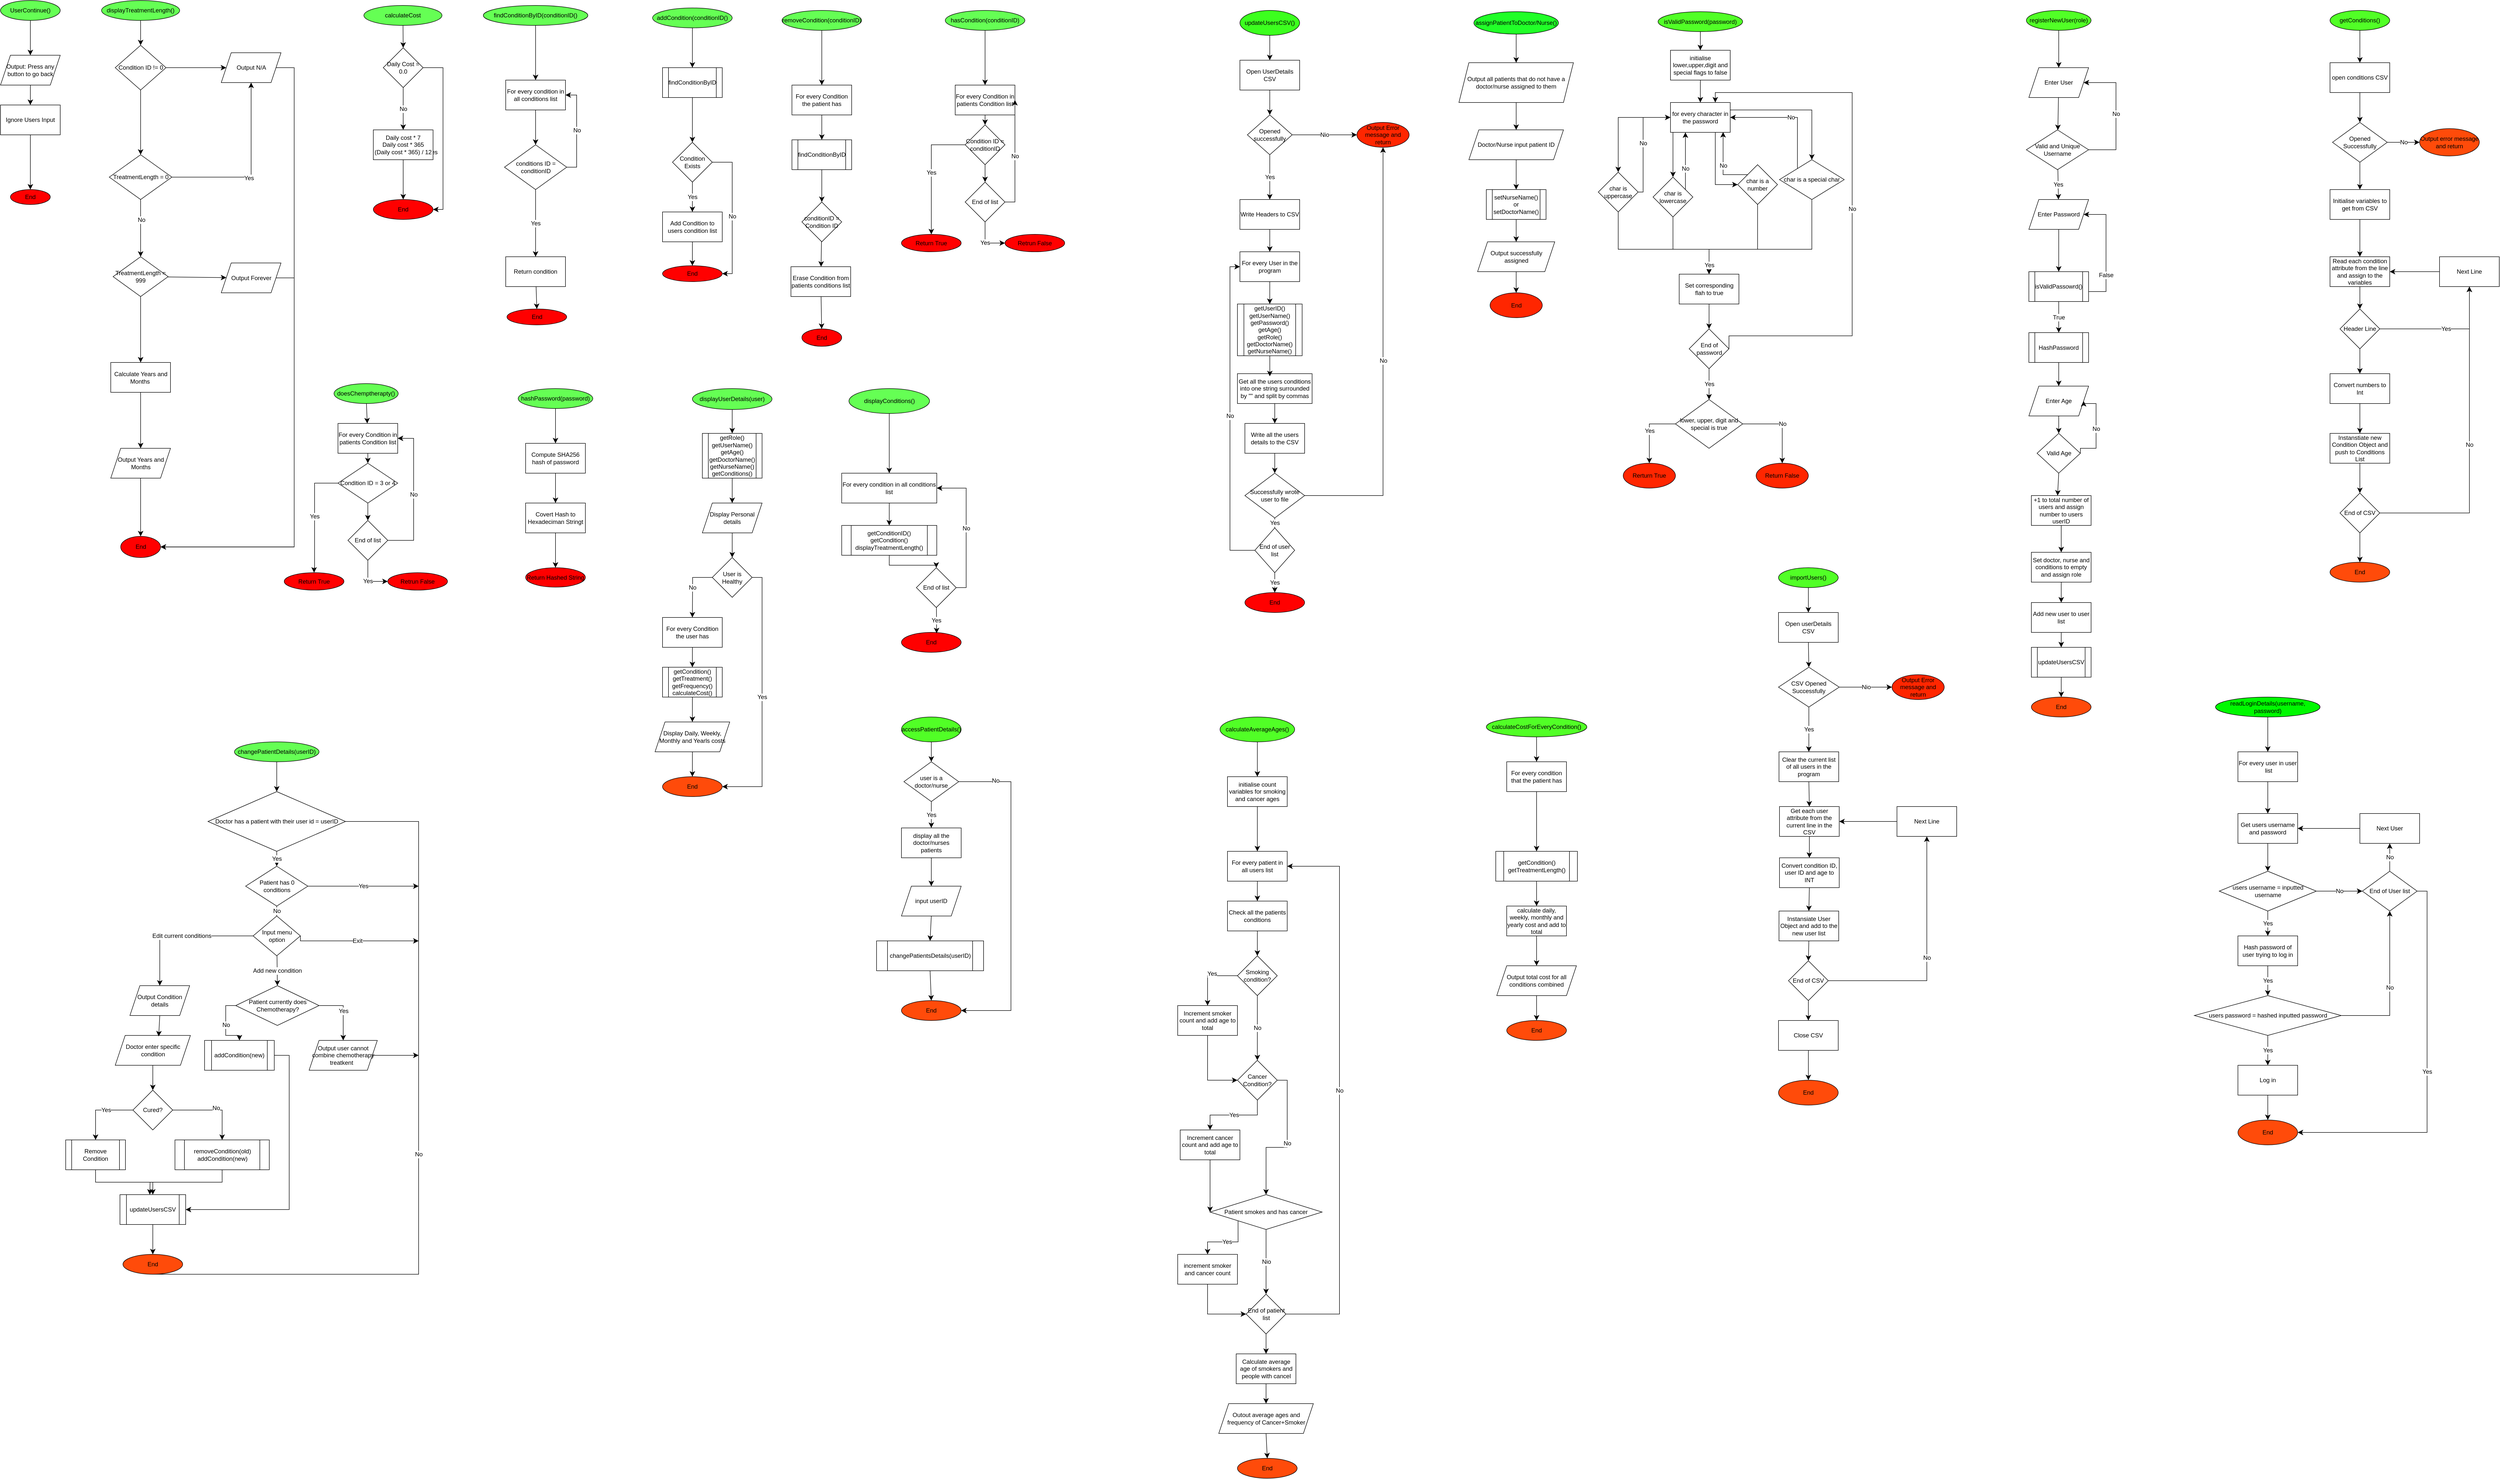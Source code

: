 <mxfile version="26.1.1" pages="2">
  <diagram name="Individual Functions" id="1kW1hJ5LhYhCJfAnxuc9">
    <mxGraphModel dx="7170" dy="3830" grid="1" gridSize="10" guides="1" tooltips="1" connect="1" arrows="1" fold="1" page="1" pageScale="1" pageWidth="827" pageHeight="1169" math="0" shadow="0">
      <root>
        <mxCell id="0" />
        <mxCell id="1" parent="0" />
        <mxCell id="bHmADUxstNnyAQkRpy88-5" style="edgeStyle=none;curved=1;rounded=0;orthogonalLoop=1;jettySize=auto;html=1;fontSize=12;startSize=8;endSize=8;" edge="1" parent="1" source="bHmADUxstNnyAQkRpy88-4">
          <mxGeometry relative="1" as="geometry">
            <mxPoint x="150" y="170" as="targetPoint" />
          </mxGeometry>
        </mxCell>
        <mxCell id="bHmADUxstNnyAQkRpy88-4" value="UserContinue()" style="ellipse;whiteSpace=wrap;html=1;fillColor=#65FF54;" vertex="1" parent="1">
          <mxGeometry x="90" y="60" width="120" height="40" as="geometry" />
        </mxCell>
        <mxCell id="bHmADUxstNnyAQkRpy88-8" style="edgeStyle=none;curved=1;rounded=0;orthogonalLoop=1;jettySize=auto;html=1;entryX=0.5;entryY=0;entryDx=0;entryDy=0;fontSize=12;startSize=8;endSize=8;" edge="1" parent="1" target="bHmADUxstNnyAQkRpy88-7">
          <mxGeometry relative="1" as="geometry">
            <mxPoint x="150" y="230" as="sourcePoint" />
          </mxGeometry>
        </mxCell>
        <mxCell id="bHmADUxstNnyAQkRpy88-38" value="" style="edgeStyle=none;curved=1;rounded=0;orthogonalLoop=1;jettySize=auto;html=1;fontSize=12;startSize=8;endSize=8;" edge="1" parent="1" source="bHmADUxstNnyAQkRpy88-7" target="bHmADUxstNnyAQkRpy88-37">
          <mxGeometry relative="1" as="geometry" />
        </mxCell>
        <mxCell id="bHmADUxstNnyAQkRpy88-7" value="Ignore Users Input" style="rounded=0;whiteSpace=wrap;html=1;" vertex="1" parent="1">
          <mxGeometry x="90" y="270" width="120" height="60" as="geometry" />
        </mxCell>
        <mxCell id="bHmADUxstNnyAQkRpy88-12" style="edgeStyle=none;curved=1;rounded=0;orthogonalLoop=1;jettySize=auto;html=1;entryX=0.5;entryY=0;entryDx=0;entryDy=0;fontSize=12;startSize=8;endSize=8;" edge="1" parent="1" source="bHmADUxstNnyAQkRpy88-10" target="bHmADUxstNnyAQkRpy88-11">
          <mxGeometry relative="1" as="geometry" />
        </mxCell>
        <mxCell id="bHmADUxstNnyAQkRpy88-10" value="displayTreatmentLength()" style="ellipse;whiteSpace=wrap;html=1;fillColor=#65FF54;" vertex="1" parent="1">
          <mxGeometry x="293" y="60" width="157" height="40" as="geometry" />
        </mxCell>
        <mxCell id="bHmADUxstNnyAQkRpy88-20" value="" style="edgeStyle=none;curved=1;rounded=0;orthogonalLoop=1;jettySize=auto;html=1;fontSize=12;startSize=8;endSize=8;" edge="1" parent="1" source="bHmADUxstNnyAQkRpy88-11" target="bHmADUxstNnyAQkRpy88-19">
          <mxGeometry relative="1" as="geometry" />
        </mxCell>
        <mxCell id="bHmADUxstNnyAQkRpy88-22" value="" style="edgeStyle=none;curved=1;rounded=0;orthogonalLoop=1;jettySize=auto;html=1;fontSize=12;startSize=8;endSize=8;" edge="1" parent="1" source="bHmADUxstNnyAQkRpy88-11" target="bHmADUxstNnyAQkRpy88-21">
          <mxGeometry relative="1" as="geometry" />
        </mxCell>
        <mxCell id="bHmADUxstNnyAQkRpy88-11" value="Condition ID != 0" style="rhombus;whiteSpace=wrap;html=1;" vertex="1" parent="1">
          <mxGeometry x="320.5" y="150" width="102" height="90" as="geometry" />
        </mxCell>
        <mxCell id="bHmADUxstNnyAQkRpy88-13" value="Output: Press any button to go back" style="shape=parallelogram;perimeter=parallelogramPerimeter;whiteSpace=wrap;html=1;fixedSize=1;" vertex="1" parent="1">
          <mxGeometry x="90" y="170" width="120" height="60" as="geometry" />
        </mxCell>
        <mxCell id="bHmADUxstNnyAQkRpy88-93" style="edgeStyle=orthogonalEdgeStyle;rounded=0;orthogonalLoop=1;jettySize=auto;html=1;entryX=1;entryY=0.5;entryDx=0;entryDy=0;fontSize=12;startSize=8;endSize=8;" edge="1" parent="1" source="bHmADUxstNnyAQkRpy88-19" target="bHmADUxstNnyAQkRpy88-39">
          <mxGeometry relative="1" as="geometry">
            <Array as="points">
              <mxPoint x="680" y="195" />
              <mxPoint x="680" y="1159" />
            </Array>
          </mxGeometry>
        </mxCell>
        <mxCell id="bHmADUxstNnyAQkRpy88-19" value="Output N/A" style="shape=parallelogram;perimeter=parallelogramPerimeter;whiteSpace=wrap;html=1;fixedSize=1;" vertex="1" parent="1">
          <mxGeometry x="533.5" y="165" width="120" height="60" as="geometry" />
        </mxCell>
        <mxCell id="bHmADUxstNnyAQkRpy88-23" style="edgeStyle=orthogonalEdgeStyle;rounded=0;orthogonalLoop=1;jettySize=auto;html=1;entryX=0.5;entryY=1;entryDx=0;entryDy=0;fontSize=12;startSize=8;endSize=8;" edge="1" parent="1" source="bHmADUxstNnyAQkRpy88-21" target="bHmADUxstNnyAQkRpy88-19">
          <mxGeometry relative="1" as="geometry" />
        </mxCell>
        <mxCell id="bHmADUxstNnyAQkRpy88-24" value="Yes" style="edgeLabel;html=1;align=center;verticalAlign=middle;resizable=0;points=[];fontSize=12;" vertex="1" connectable="0" parent="bHmADUxstNnyAQkRpy88-23">
          <mxGeometry x="-0.116" y="-2" relative="1" as="geometry">
            <mxPoint as="offset" />
          </mxGeometry>
        </mxCell>
        <mxCell id="bHmADUxstNnyAQkRpy88-26" value="" style="edgeStyle=none;curved=1;rounded=0;orthogonalLoop=1;jettySize=auto;html=1;fontSize=12;startSize=8;endSize=8;" edge="1" parent="1" source="bHmADUxstNnyAQkRpy88-21" target="bHmADUxstNnyAQkRpy88-25">
          <mxGeometry relative="1" as="geometry" />
        </mxCell>
        <mxCell id="bHmADUxstNnyAQkRpy88-27" value="No" style="edgeLabel;html=1;align=center;verticalAlign=middle;resizable=0;points=[];fontSize=12;" vertex="1" connectable="0" parent="bHmADUxstNnyAQkRpy88-26">
          <mxGeometry x="-0.279" y="1" relative="1" as="geometry">
            <mxPoint y="-1" as="offset" />
          </mxGeometry>
        </mxCell>
        <mxCell id="bHmADUxstNnyAQkRpy88-21" value="TreatmentLength = 0" style="rhombus;whiteSpace=wrap;html=1;" vertex="1" parent="1">
          <mxGeometry x="308.63" y="370" width="125.75" height="90" as="geometry" />
        </mxCell>
        <mxCell id="bHmADUxstNnyAQkRpy88-29" value="" style="edgeStyle=none;curved=1;rounded=0;orthogonalLoop=1;jettySize=auto;html=1;fontSize=12;startSize=8;endSize=8;" edge="1" parent="1" source="bHmADUxstNnyAQkRpy88-25" target="bHmADUxstNnyAQkRpy88-28">
          <mxGeometry relative="1" as="geometry" />
        </mxCell>
        <mxCell id="bHmADUxstNnyAQkRpy88-33" value="" style="edgeStyle=none;curved=1;rounded=0;orthogonalLoop=1;jettySize=auto;html=1;fontSize=12;startSize=8;endSize=8;" edge="1" parent="1" source="bHmADUxstNnyAQkRpy88-25" target="bHmADUxstNnyAQkRpy88-32">
          <mxGeometry relative="1" as="geometry" />
        </mxCell>
        <mxCell id="bHmADUxstNnyAQkRpy88-25" value="TreatmentLength = 999" style="rhombus;whiteSpace=wrap;html=1;" vertex="1" parent="1">
          <mxGeometry x="316.25" y="575" width="110.5" height="80" as="geometry" />
        </mxCell>
        <mxCell id="bHmADUxstNnyAQkRpy88-92" style="edgeStyle=orthogonalEdgeStyle;rounded=0;orthogonalLoop=1;jettySize=auto;html=1;entryX=1;entryY=0.5;entryDx=0;entryDy=0;fontSize=12;startSize=8;endSize=8;" edge="1" parent="1" source="bHmADUxstNnyAQkRpy88-28" target="bHmADUxstNnyAQkRpy88-39">
          <mxGeometry relative="1" as="geometry">
            <Array as="points">
              <mxPoint x="680" y="618" />
              <mxPoint x="680" y="1159" />
            </Array>
          </mxGeometry>
        </mxCell>
        <mxCell id="bHmADUxstNnyAQkRpy88-28" value="Output Forever" style="shape=parallelogram;perimeter=parallelogramPerimeter;whiteSpace=wrap;html=1;fixedSize=1;" vertex="1" parent="1">
          <mxGeometry x="533.5" y="587.5" width="120" height="60" as="geometry" />
        </mxCell>
        <mxCell id="bHmADUxstNnyAQkRpy88-35" value="" style="edgeStyle=none;curved=1;rounded=0;orthogonalLoop=1;jettySize=auto;html=1;fontSize=12;startSize=8;endSize=8;" edge="1" parent="1" source="bHmADUxstNnyAQkRpy88-32" target="bHmADUxstNnyAQkRpy88-34">
          <mxGeometry relative="1" as="geometry" />
        </mxCell>
        <mxCell id="bHmADUxstNnyAQkRpy88-32" value="Calculate Years and Months&amp;nbsp;" style="whiteSpace=wrap;html=1;" vertex="1" parent="1">
          <mxGeometry x="311.51" y="787.5" width="120" height="60" as="geometry" />
        </mxCell>
        <mxCell id="bHmADUxstNnyAQkRpy88-40" value="" style="edgeStyle=none;curved=1;rounded=0;orthogonalLoop=1;jettySize=auto;html=1;fontSize=12;startSize=8;endSize=8;" edge="1" parent="1" source="bHmADUxstNnyAQkRpy88-34" target="bHmADUxstNnyAQkRpy88-39">
          <mxGeometry relative="1" as="geometry" />
        </mxCell>
        <mxCell id="bHmADUxstNnyAQkRpy88-34" value="Output Years and Months" style="shape=parallelogram;perimeter=parallelogramPerimeter;whiteSpace=wrap;html=1;fixedSize=1;" vertex="1" parent="1">
          <mxGeometry x="311.5" y="960" width="120" height="60" as="geometry" />
        </mxCell>
        <mxCell id="bHmADUxstNnyAQkRpy88-42" style="edgeStyle=none;curved=1;rounded=0;orthogonalLoop=1;jettySize=auto;html=1;entryX=0.5;entryY=0;entryDx=0;entryDy=0;fontSize=12;startSize=8;endSize=8;" edge="1" parent="1" source="bHmADUxstNnyAQkRpy88-36" target="bHmADUxstNnyAQkRpy88-41">
          <mxGeometry relative="1" as="geometry" />
        </mxCell>
        <mxCell id="bHmADUxstNnyAQkRpy88-36" value="calculateCost" style="ellipse;whiteSpace=wrap;html=1;fillColor=#65FF54;" vertex="1" parent="1">
          <mxGeometry x="820" y="70" width="157" height="40" as="geometry" />
        </mxCell>
        <mxCell id="bHmADUxstNnyAQkRpy88-37" value="End" style="ellipse;whiteSpace=wrap;html=1;rounded=0;fillColor=#FF0000;" vertex="1" parent="1">
          <mxGeometry x="110" y="440" width="80" height="30" as="geometry" />
        </mxCell>
        <mxCell id="bHmADUxstNnyAQkRpy88-39" value="End" style="ellipse;whiteSpace=wrap;html=1;fillColor=#FF0000;" vertex="1" parent="1">
          <mxGeometry x="331.51" y="1137" width="80" height="42.5" as="geometry" />
        </mxCell>
        <mxCell id="bHmADUxstNnyAQkRpy88-46" style="edgeStyle=orthogonalEdgeStyle;rounded=0;orthogonalLoop=1;jettySize=auto;html=1;entryX=1;entryY=0.5;entryDx=0;entryDy=0;fontSize=12;startSize=8;endSize=8;exitX=1;exitY=0.5;exitDx=0;exitDy=0;" edge="1" parent="1" source="bHmADUxstNnyAQkRpy88-41" target="bHmADUxstNnyAQkRpy88-45">
          <mxGeometry relative="1" as="geometry" />
        </mxCell>
        <mxCell id="bHmADUxstNnyAQkRpy88-47" value="Yes" style="edgeLabel;html=1;align=center;verticalAlign=middle;resizable=0;points=[];fontSize=12;" vertex="1" connectable="0" parent="bHmADUxstNnyAQkRpy88-46">
          <mxGeometry x="0.217" y="-21" relative="1" as="geometry">
            <mxPoint as="offset" />
          </mxGeometry>
        </mxCell>
        <mxCell id="bHmADUxstNnyAQkRpy88-49" value="No" style="edgeStyle=none;curved=1;rounded=0;orthogonalLoop=1;jettySize=auto;html=1;fontSize=12;startSize=8;endSize=8;" edge="1" parent="1" source="bHmADUxstNnyAQkRpy88-41" target="bHmADUxstNnyAQkRpy88-48">
          <mxGeometry relative="1" as="geometry" />
        </mxCell>
        <mxCell id="bHmADUxstNnyAQkRpy88-41" value="Daily Cost = 0.0" style="rhombus;whiteSpace=wrap;html=1;" vertex="1" parent="1">
          <mxGeometry x="859" y="155" width="80" height="80" as="geometry" />
        </mxCell>
        <mxCell id="bHmADUxstNnyAQkRpy88-45" value="End" style="ellipse;whiteSpace=wrap;html=1;fillColor=#FF0000;" vertex="1" parent="1">
          <mxGeometry x="839" y="460" width="120" height="40" as="geometry" />
        </mxCell>
        <mxCell id="bHmADUxstNnyAQkRpy88-50" style="edgeStyle=none;curved=1;rounded=0;orthogonalLoop=1;jettySize=auto;html=1;entryX=0.5;entryY=0;entryDx=0;entryDy=0;fontSize=12;startSize=8;endSize=8;" edge="1" parent="1" source="bHmADUxstNnyAQkRpy88-48" target="bHmADUxstNnyAQkRpy88-45">
          <mxGeometry relative="1" as="geometry" />
        </mxCell>
        <mxCell id="bHmADUxstNnyAQkRpy88-48" value="Daily cost * 7&lt;div&gt;Daily cost * 365&lt;/div&gt;&lt;div&gt;(Daily cost * 365) / 12&lt;/div&gt;" style="whiteSpace=wrap;html=1;" vertex="1" parent="1">
          <mxGeometry x="839" y="320" width="120" height="60" as="geometry" />
        </mxCell>
        <mxCell id="bHmADUxstNnyAQkRpy88-53" value="" style="edgeStyle=none;curved=1;rounded=0;orthogonalLoop=1;jettySize=auto;html=1;fontSize=12;startSize=8;endSize=8;" edge="1" parent="1" source="bHmADUxstNnyAQkRpy88-51" target="bHmADUxstNnyAQkRpy88-52">
          <mxGeometry relative="1" as="geometry" />
        </mxCell>
        <mxCell id="bHmADUxstNnyAQkRpy88-51" value="findConditionByID(conditionID()" style="ellipse;whiteSpace=wrap;html=1;fillColor=#65FF54;" vertex="1" parent="1">
          <mxGeometry x="1060" y="70" width="210" height="40" as="geometry" />
        </mxCell>
        <mxCell id="bHmADUxstNnyAQkRpy88-55" style="edgeStyle=none;curved=1;rounded=0;orthogonalLoop=1;jettySize=auto;html=1;entryX=0.5;entryY=0;entryDx=0;entryDy=0;fontSize=12;startSize=8;endSize=8;" edge="1" parent="1" source="bHmADUxstNnyAQkRpy88-52" target="bHmADUxstNnyAQkRpy88-54">
          <mxGeometry relative="1" as="geometry" />
        </mxCell>
        <mxCell id="bHmADUxstNnyAQkRpy88-52" value="For every condition in all conditions list" style="whiteSpace=wrap;html=1;" vertex="1" parent="1">
          <mxGeometry x="1105" y="220" width="120" height="60" as="geometry" />
        </mxCell>
        <mxCell id="bHmADUxstNnyAQkRpy88-57" value="Yes" style="edgeStyle=none;curved=1;rounded=0;orthogonalLoop=1;jettySize=auto;html=1;fontSize=12;startSize=8;endSize=8;" edge="1" parent="1" source="bHmADUxstNnyAQkRpy88-54" target="bHmADUxstNnyAQkRpy88-56">
          <mxGeometry relative="1" as="geometry" />
        </mxCell>
        <mxCell id="bHmADUxstNnyAQkRpy88-59" value="No" style="edgeStyle=orthogonalEdgeStyle;rounded=0;orthogonalLoop=1;jettySize=auto;html=1;fontSize=12;startSize=8;endSize=8;entryX=1;entryY=0.5;entryDx=0;entryDy=0;exitX=1;exitY=0.5;exitDx=0;exitDy=0;" edge="1" parent="1" source="bHmADUxstNnyAQkRpy88-54" target="bHmADUxstNnyAQkRpy88-52">
          <mxGeometry relative="1" as="geometry">
            <mxPoint x="1350" y="395" as="targetPoint" />
          </mxGeometry>
        </mxCell>
        <mxCell id="bHmADUxstNnyAQkRpy88-54" value="conditions ID = conditionID" style="rhombus;whiteSpace=wrap;html=1;" vertex="1" parent="1">
          <mxGeometry x="1102.5" y="350" width="125" height="90" as="geometry" />
        </mxCell>
        <mxCell id="bHmADUxstNnyAQkRpy88-75" style="edgeStyle=none;curved=1;rounded=0;orthogonalLoop=1;jettySize=auto;html=1;entryX=0.5;entryY=0;entryDx=0;entryDy=0;fontSize=12;startSize=8;endSize=8;" edge="1" parent="1" source="bHmADUxstNnyAQkRpy88-56" target="bHmADUxstNnyAQkRpy88-74">
          <mxGeometry relative="1" as="geometry" />
        </mxCell>
        <mxCell id="bHmADUxstNnyAQkRpy88-56" value="Return condition" style="whiteSpace=wrap;html=1;" vertex="1" parent="1">
          <mxGeometry x="1105" y="575" width="120" height="60" as="geometry" />
        </mxCell>
        <mxCell id="bHmADUxstNnyAQkRpy88-63" value="" style="edgeStyle=none;curved=1;rounded=0;orthogonalLoop=1;jettySize=auto;html=1;fontSize=12;startSize=8;endSize=8;" edge="1" parent="1" source="bHmADUxstNnyAQkRpy88-61" target="bHmADUxstNnyAQkRpy88-62">
          <mxGeometry relative="1" as="geometry" />
        </mxCell>
        <mxCell id="bHmADUxstNnyAQkRpy88-61" value="addCondition(conditionID()" style="ellipse;whiteSpace=wrap;html=1;fillColor=#65FF54;" vertex="1" parent="1">
          <mxGeometry x="1400" y="75" width="160" height="40" as="geometry" />
        </mxCell>
        <mxCell id="bHmADUxstNnyAQkRpy88-65" value="" style="edgeStyle=none;curved=1;rounded=0;orthogonalLoop=1;jettySize=auto;html=1;fontSize=12;startSize=8;endSize=8;" edge="1" parent="1" source="bHmADUxstNnyAQkRpy88-62" target="bHmADUxstNnyAQkRpy88-64">
          <mxGeometry relative="1" as="geometry" />
        </mxCell>
        <mxCell id="bHmADUxstNnyAQkRpy88-62" value="findConditionByID" style="shape=process;whiteSpace=wrap;html=1;backgroundOutline=1;" vertex="1" parent="1">
          <mxGeometry x="1420" y="195" width="120" height="60" as="geometry" />
        </mxCell>
        <mxCell id="bHmADUxstNnyAQkRpy88-67" value="Yes" style="edgeStyle=none;curved=1;rounded=0;orthogonalLoop=1;jettySize=auto;html=1;fontSize=12;startSize=8;endSize=8;" edge="1" parent="1" source="bHmADUxstNnyAQkRpy88-64" target="bHmADUxstNnyAQkRpy88-66">
          <mxGeometry relative="1" as="geometry" />
        </mxCell>
        <mxCell id="bHmADUxstNnyAQkRpy88-70" value="No" style="edgeStyle=orthogonalEdgeStyle;rounded=0;orthogonalLoop=1;jettySize=auto;html=1;entryX=1;entryY=0.5;entryDx=0;entryDy=0;fontSize=12;startSize=8;endSize=8;exitX=1;exitY=0.5;exitDx=0;exitDy=0;" edge="1" parent="1" source="bHmADUxstNnyAQkRpy88-64" target="bHmADUxstNnyAQkRpy88-68">
          <mxGeometry x="0.056" relative="1" as="geometry">
            <mxPoint y="-1" as="offset" />
          </mxGeometry>
        </mxCell>
        <mxCell id="bHmADUxstNnyAQkRpy88-64" value="Condition Exists" style="rhombus;whiteSpace=wrap;html=1;" vertex="1" parent="1">
          <mxGeometry x="1440" y="345" width="80" height="80" as="geometry" />
        </mxCell>
        <mxCell id="bHmADUxstNnyAQkRpy88-69" style="edgeStyle=none;curved=1;rounded=0;orthogonalLoop=1;jettySize=auto;html=1;entryX=0.5;entryY=0;entryDx=0;entryDy=0;fontSize=12;startSize=8;endSize=8;" edge="1" parent="1" source="bHmADUxstNnyAQkRpy88-66" target="bHmADUxstNnyAQkRpy88-68">
          <mxGeometry relative="1" as="geometry" />
        </mxCell>
        <mxCell id="bHmADUxstNnyAQkRpy88-66" value="Add Condition to users condition list" style="whiteSpace=wrap;html=1;" vertex="1" parent="1">
          <mxGeometry x="1420" y="485" width="120" height="60" as="geometry" />
        </mxCell>
        <mxCell id="bHmADUxstNnyAQkRpy88-68" value="End" style="ellipse;whiteSpace=wrap;html=1;fillColor=#FF0000;" vertex="1" parent="1">
          <mxGeometry x="1420" y="593" width="120" height="32" as="geometry" />
        </mxCell>
        <mxCell id="bHmADUxstNnyAQkRpy88-74" value="End" style="ellipse;whiteSpace=wrap;html=1;fillColor=#FF0000;" vertex="1" parent="1">
          <mxGeometry x="1107.5" y="680" width="120" height="32" as="geometry" />
        </mxCell>
        <mxCell id="bHmADUxstNnyAQkRpy88-79" value="" style="edgeStyle=none;curved=1;rounded=0;orthogonalLoop=1;jettySize=auto;html=1;fontSize=12;startSize=8;endSize=8;" edge="1" parent="1" source="bHmADUxstNnyAQkRpy88-77" target="bHmADUxstNnyAQkRpy88-78">
          <mxGeometry relative="1" as="geometry" />
        </mxCell>
        <mxCell id="bHmADUxstNnyAQkRpy88-77" value="removeCondition(conditionID)" style="ellipse;whiteSpace=wrap;html=1;fillColor=#65FF54;" vertex="1" parent="1">
          <mxGeometry x="1660" y="80" width="160" height="40" as="geometry" />
        </mxCell>
        <mxCell id="bHmADUxstNnyAQkRpy88-82" style="edgeStyle=none;curved=1;rounded=0;orthogonalLoop=1;jettySize=auto;html=1;fontSize=12;startSize=8;endSize=8;" edge="1" parent="1" source="bHmADUxstNnyAQkRpy88-78" target="bHmADUxstNnyAQkRpy88-80">
          <mxGeometry relative="1" as="geometry" />
        </mxCell>
        <mxCell id="bHmADUxstNnyAQkRpy88-78" value="For every Condition the patient has" style="whiteSpace=wrap;html=1;" vertex="1" parent="1">
          <mxGeometry x="1680" y="230" width="120" height="60" as="geometry" />
        </mxCell>
        <mxCell id="bHmADUxstNnyAQkRpy88-84" value="" style="edgeStyle=none;curved=1;rounded=0;orthogonalLoop=1;jettySize=auto;html=1;fontSize=12;startSize=8;endSize=8;" edge="1" parent="1" source="bHmADUxstNnyAQkRpy88-80" target="bHmADUxstNnyAQkRpy88-83">
          <mxGeometry relative="1" as="geometry" />
        </mxCell>
        <mxCell id="bHmADUxstNnyAQkRpy88-80" value="findConditionByID" style="shape=process;whiteSpace=wrap;html=1;backgroundOutline=1;" vertex="1" parent="1">
          <mxGeometry x="1680" y="340" width="120" height="60" as="geometry" />
        </mxCell>
        <mxCell id="bHmADUxstNnyAQkRpy88-86" value="" style="edgeStyle=none;curved=1;rounded=0;orthogonalLoop=1;jettySize=auto;html=1;fontSize=12;startSize=8;endSize=8;" edge="1" parent="1" source="bHmADUxstNnyAQkRpy88-83" target="bHmADUxstNnyAQkRpy88-85">
          <mxGeometry relative="1" as="geometry" />
        </mxCell>
        <mxCell id="bHmADUxstNnyAQkRpy88-83" value="conditionID = Condition ID" style="rhombus;whiteSpace=wrap;html=1;" vertex="1" parent="1">
          <mxGeometry x="1700" y="465" width="80" height="80" as="geometry" />
        </mxCell>
        <mxCell id="bHmADUxstNnyAQkRpy88-88" value="" style="edgeStyle=none;curved=1;rounded=0;orthogonalLoop=1;jettySize=auto;html=1;fontSize=12;startSize=8;endSize=8;" edge="1" parent="1" source="bHmADUxstNnyAQkRpy88-85" target="bHmADUxstNnyAQkRpy88-87">
          <mxGeometry relative="1" as="geometry" />
        </mxCell>
        <mxCell id="bHmADUxstNnyAQkRpy88-85" value="Erase Condition from patients conditions list" style="whiteSpace=wrap;html=1;" vertex="1" parent="1">
          <mxGeometry x="1678" y="595" width="120" height="60" as="geometry" />
        </mxCell>
        <mxCell id="bHmADUxstNnyAQkRpy88-87" value="End" style="ellipse;whiteSpace=wrap;html=1;fillColor=#FF0000;" vertex="1" parent="1">
          <mxGeometry x="1700" y="720" width="80" height="35" as="geometry" />
        </mxCell>
        <mxCell id="bHmADUxstNnyAQkRpy88-96" value="" style="edgeStyle=none;curved=1;rounded=0;orthogonalLoop=1;jettySize=auto;html=1;fontSize=12;startSize=8;endSize=8;" edge="1" parent="1" source="bHmADUxstNnyAQkRpy88-94" target="bHmADUxstNnyAQkRpy88-95">
          <mxGeometry relative="1" as="geometry" />
        </mxCell>
        <mxCell id="bHmADUxstNnyAQkRpy88-94" value="hasCondition(conditionID)" style="ellipse;whiteSpace=wrap;html=1;fillColor=#65FF54;" vertex="1" parent="1">
          <mxGeometry x="1988" y="80" width="160" height="40" as="geometry" />
        </mxCell>
        <mxCell id="bHmADUxstNnyAQkRpy88-98" value="" style="edgeStyle=none;curved=1;rounded=0;orthogonalLoop=1;jettySize=auto;html=1;fontSize=12;startSize=8;endSize=8;" edge="1" parent="1" source="bHmADUxstNnyAQkRpy88-95" target="bHmADUxstNnyAQkRpy88-97">
          <mxGeometry relative="1" as="geometry" />
        </mxCell>
        <mxCell id="bHmADUxstNnyAQkRpy88-95" value="For every Condition in patients Condition list" style="whiteSpace=wrap;html=1;" vertex="1" parent="1">
          <mxGeometry x="2008" y="230" width="120" height="60" as="geometry" />
        </mxCell>
        <mxCell id="bHmADUxstNnyAQkRpy88-102" value="Yes" style="edgeStyle=orthogonalEdgeStyle;rounded=0;orthogonalLoop=1;jettySize=auto;html=1;entryX=0.5;entryY=0;entryDx=0;entryDy=0;fontSize=12;startSize=8;endSize=8;exitX=0;exitY=0.5;exitDx=0;exitDy=0;" edge="1" parent="1" source="bHmADUxstNnyAQkRpy88-97" target="bHmADUxstNnyAQkRpy88-100">
          <mxGeometry relative="1" as="geometry" />
        </mxCell>
        <mxCell id="bHmADUxstNnyAQkRpy88-103" style="edgeStyle=none;curved=1;rounded=0;orthogonalLoop=1;jettySize=auto;html=1;entryX=0.5;entryY=0;entryDx=0;entryDy=0;fontSize=12;startSize=8;endSize=8;exitX=0.5;exitY=1;exitDx=0;exitDy=0;" edge="1" parent="1" source="bHmADUxstNnyAQkRpy88-97" target="bHmADUxstNnyAQkRpy88-104">
          <mxGeometry relative="1" as="geometry" />
        </mxCell>
        <mxCell id="bHmADUxstNnyAQkRpy88-97" value="Condition ID = conditionID" style="rhombus;whiteSpace=wrap;html=1;" vertex="1" parent="1">
          <mxGeometry x="2028" y="310" width="80" height="80" as="geometry" />
        </mxCell>
        <mxCell id="bHmADUxstNnyAQkRpy88-100" value="Return True" style="ellipse;whiteSpace=wrap;html=1;fillColor=#FF0000;" vertex="1" parent="1">
          <mxGeometry x="1900" y="530" width="120" height="35" as="geometry" />
        </mxCell>
        <mxCell id="bHmADUxstNnyAQkRpy88-101" value="Retrun False" style="ellipse;whiteSpace=wrap;html=1;fillColor=#FF0000;" vertex="1" parent="1">
          <mxGeometry x="2108" y="530" width="120" height="35" as="geometry" />
        </mxCell>
        <mxCell id="bHmADUxstNnyAQkRpy88-106" value="No" style="edgeStyle=orthogonalEdgeStyle;rounded=0;orthogonalLoop=1;jettySize=auto;html=1;entryX=1;entryY=0.5;entryDx=0;entryDy=0;fontSize=12;startSize=8;endSize=8;exitX=1;exitY=0.5;exitDx=0;exitDy=0;" edge="1" parent="1" source="bHmADUxstNnyAQkRpy88-104" target="bHmADUxstNnyAQkRpy88-95">
          <mxGeometry relative="1" as="geometry" />
        </mxCell>
        <mxCell id="bHmADUxstNnyAQkRpy88-107" value="Yes" style="edgeStyle=orthogonalEdgeStyle;rounded=0;orthogonalLoop=1;jettySize=auto;html=1;entryX=0;entryY=0.5;entryDx=0;entryDy=0;fontSize=12;startSize=8;endSize=8;exitX=0.5;exitY=1;exitDx=0;exitDy=0;" edge="1" parent="1" source="bHmADUxstNnyAQkRpy88-104" target="bHmADUxstNnyAQkRpy88-101">
          <mxGeometry relative="1" as="geometry">
            <mxPoint x="2110" y="465" as="sourcePoint" />
          </mxGeometry>
        </mxCell>
        <mxCell id="bHmADUxstNnyAQkRpy88-104" value="End of list" style="rhombus;whiteSpace=wrap;html=1;" vertex="1" parent="1">
          <mxGeometry x="2028" y="425" width="80" height="80" as="geometry" />
        </mxCell>
        <mxCell id="bHmADUxstNnyAQkRpy88-118" style="edgeStyle=none;curved=1;rounded=0;orthogonalLoop=1;jettySize=auto;html=1;fontSize=12;startSize=8;endSize=8;" edge="1" parent="1" source="bHmADUxstNnyAQkRpy88-108" target="bHmADUxstNnyAQkRpy88-110">
          <mxGeometry relative="1" as="geometry" />
        </mxCell>
        <mxCell id="bHmADUxstNnyAQkRpy88-108" value="doesChemptherapty()" style="ellipse;whiteSpace=wrap;html=1;fillColor=#65FF54;" vertex="1" parent="1">
          <mxGeometry x="760" y="830" width="129" height="40" as="geometry" />
        </mxCell>
        <mxCell id="bHmADUxstNnyAQkRpy88-109" value="" style="edgeStyle=none;curved=1;rounded=0;orthogonalLoop=1;jettySize=auto;html=1;fontSize=12;startSize=8;endSize=8;" edge="1" parent="1" source="bHmADUxstNnyAQkRpy88-110" target="bHmADUxstNnyAQkRpy88-113">
          <mxGeometry relative="1" as="geometry" />
        </mxCell>
        <mxCell id="bHmADUxstNnyAQkRpy88-110" value="For every Condition in patients Condition list" style="whiteSpace=wrap;html=1;" vertex="1" parent="1">
          <mxGeometry x="768" y="910" width="120" height="60" as="geometry" />
        </mxCell>
        <mxCell id="bHmADUxstNnyAQkRpy88-111" value="Yes" style="edgeStyle=orthogonalEdgeStyle;rounded=0;orthogonalLoop=1;jettySize=auto;html=1;entryX=0.5;entryY=0;entryDx=0;entryDy=0;fontSize=12;startSize=8;endSize=8;exitX=0;exitY=0.5;exitDx=0;exitDy=0;" edge="1" parent="1" source="bHmADUxstNnyAQkRpy88-113">
          <mxGeometry relative="1" as="geometry">
            <mxPoint x="720" y="1210" as="targetPoint" />
            <Array as="points">
              <mxPoint x="721" y="1030" />
              <mxPoint x="721" y="1200" />
            </Array>
          </mxGeometry>
        </mxCell>
        <mxCell id="bHmADUxstNnyAQkRpy88-112" style="edgeStyle=none;curved=1;rounded=0;orthogonalLoop=1;jettySize=auto;html=1;entryX=0.5;entryY=0;entryDx=0;entryDy=0;fontSize=12;startSize=8;endSize=8;exitX=0.5;exitY=1;exitDx=0;exitDy=0;" edge="1" parent="1" source="bHmADUxstNnyAQkRpy88-113" target="bHmADUxstNnyAQkRpy88-117">
          <mxGeometry relative="1" as="geometry" />
        </mxCell>
        <mxCell id="bHmADUxstNnyAQkRpy88-113" value="Condition ID = 3 or 4" style="rhombus;whiteSpace=wrap;html=1;" vertex="1" parent="1">
          <mxGeometry x="768" y="990" width="120" height="80" as="geometry" />
        </mxCell>
        <mxCell id="bHmADUxstNnyAQkRpy88-114" value="Retrun False" style="ellipse;whiteSpace=wrap;html=1;fillColor=#FF0000;" vertex="1" parent="1">
          <mxGeometry x="868" y="1210" width="120" height="35" as="geometry" />
        </mxCell>
        <mxCell id="bHmADUxstNnyAQkRpy88-115" value="No" style="edgeStyle=orthogonalEdgeStyle;rounded=0;orthogonalLoop=1;jettySize=auto;html=1;entryX=1;entryY=0.5;entryDx=0;entryDy=0;fontSize=12;startSize=8;endSize=8;exitX=1;exitY=0.5;exitDx=0;exitDy=0;" edge="1" parent="1" source="bHmADUxstNnyAQkRpy88-117" target="bHmADUxstNnyAQkRpy88-110">
          <mxGeometry relative="1" as="geometry">
            <Array as="points">
              <mxPoint x="920" y="1145" />
              <mxPoint x="920" y="940" />
            </Array>
          </mxGeometry>
        </mxCell>
        <mxCell id="bHmADUxstNnyAQkRpy88-116" value="Yes" style="edgeStyle=orthogonalEdgeStyle;rounded=0;orthogonalLoop=1;jettySize=auto;html=1;entryX=0;entryY=0.5;entryDx=0;entryDy=0;fontSize=12;startSize=8;endSize=8;exitX=0.5;exitY=1;exitDx=0;exitDy=0;" edge="1" parent="1" source="bHmADUxstNnyAQkRpy88-117" target="bHmADUxstNnyAQkRpy88-114">
          <mxGeometry relative="1" as="geometry">
            <mxPoint x="870" y="1145" as="sourcePoint" />
          </mxGeometry>
        </mxCell>
        <mxCell id="bHmADUxstNnyAQkRpy88-117" value="End of list" style="rhombus;whiteSpace=wrap;html=1;" vertex="1" parent="1">
          <mxGeometry x="788" y="1105" width="80" height="80" as="geometry" />
        </mxCell>
        <mxCell id="bHmADUxstNnyAQkRpy88-119" value="Return True" style="ellipse;whiteSpace=wrap;html=1;fillColor=#FF0000;" vertex="1" parent="1">
          <mxGeometry x="660" y="1210" width="120" height="35" as="geometry" />
        </mxCell>
        <mxCell id="bHmADUxstNnyAQkRpy88-121" style="edgeStyle=none;curved=1;rounded=0;orthogonalLoop=1;jettySize=auto;html=1;exitX=0.5;exitY=1;exitDx=0;exitDy=0;fontSize=12;startSize=8;endSize=8;" edge="1" parent="1" source="bHmADUxstNnyAQkRpy88-119" target="bHmADUxstNnyAQkRpy88-119">
          <mxGeometry relative="1" as="geometry" />
        </mxCell>
        <mxCell id="bHmADUxstNnyAQkRpy88-125" style="edgeStyle=none;curved=1;rounded=0;orthogonalLoop=1;jettySize=auto;html=1;entryX=0.5;entryY=0;entryDx=0;entryDy=0;fontSize=12;startSize=8;endSize=8;" edge="1" parent="1" source="bHmADUxstNnyAQkRpy88-122" target="bHmADUxstNnyAQkRpy88-124">
          <mxGeometry relative="1" as="geometry" />
        </mxCell>
        <mxCell id="bHmADUxstNnyAQkRpy88-122" value="hashPassword(password)" style="ellipse;whiteSpace=wrap;html=1;fillColor=#65FF54;" vertex="1" parent="1">
          <mxGeometry x="1130" y="840" width="150" height="40" as="geometry" />
        </mxCell>
        <mxCell id="bHmADUxstNnyAQkRpy88-127" value="" style="edgeStyle=none;curved=1;rounded=0;orthogonalLoop=1;jettySize=auto;html=1;fontSize=12;startSize=8;endSize=8;" edge="1" parent="1" source="bHmADUxstNnyAQkRpy88-124" target="bHmADUxstNnyAQkRpy88-126">
          <mxGeometry relative="1" as="geometry" />
        </mxCell>
        <mxCell id="bHmADUxstNnyAQkRpy88-124" value="Compute SHA256 hash of password" style="rounded=0;whiteSpace=wrap;html=1;" vertex="1" parent="1">
          <mxGeometry x="1145" y="950" width="120" height="60" as="geometry" />
        </mxCell>
        <mxCell id="bHmADUxstNnyAQkRpy88-130" style="edgeStyle=none;curved=1;rounded=0;orthogonalLoop=1;jettySize=auto;html=1;entryX=0.5;entryY=0;entryDx=0;entryDy=0;fontSize=12;startSize=8;endSize=8;" edge="1" parent="1" source="bHmADUxstNnyAQkRpy88-126" target="bHmADUxstNnyAQkRpy88-129">
          <mxGeometry relative="1" as="geometry" />
        </mxCell>
        <mxCell id="bHmADUxstNnyAQkRpy88-126" value="Covert Hash to Hexadeciman Stringt" style="whiteSpace=wrap;html=1;rounded=0;" vertex="1" parent="1">
          <mxGeometry x="1145" y="1070" width="120" height="60" as="geometry" />
        </mxCell>
        <mxCell id="bHmADUxstNnyAQkRpy88-129" value="Return Hashed String" style="ellipse;whiteSpace=wrap;html=1;fillColor=#FF0000;" vertex="1" parent="1">
          <mxGeometry x="1145" y="1200" width="120" height="39" as="geometry" />
        </mxCell>
        <mxCell id="bHmADUxstNnyAQkRpy88-133" style="edgeStyle=none;curved=1;rounded=0;orthogonalLoop=1;jettySize=auto;html=1;entryX=0.5;entryY=0;entryDx=0;entryDy=0;fontSize=12;startSize=8;endSize=8;" edge="1" parent="1" source="bHmADUxstNnyAQkRpy88-131" target="bHmADUxstNnyAQkRpy88-132">
          <mxGeometry relative="1" as="geometry" />
        </mxCell>
        <mxCell id="bHmADUxstNnyAQkRpy88-131" value="displayUserDetails(user)" style="ellipse;whiteSpace=wrap;html=1;fillColor=#65FF54;" vertex="1" parent="1">
          <mxGeometry x="1480" y="840" width="160" height="42" as="geometry" />
        </mxCell>
        <mxCell id="bHmADUxstNnyAQkRpy88-135" style="edgeStyle=none;curved=1;rounded=0;orthogonalLoop=1;jettySize=auto;html=1;entryX=0.5;entryY=0;entryDx=0;entryDy=0;fontSize=12;startSize=8;endSize=8;" edge="1" parent="1" source="bHmADUxstNnyAQkRpy88-132">
          <mxGeometry relative="1" as="geometry">
            <mxPoint x="1560" y="1070" as="targetPoint" />
          </mxGeometry>
        </mxCell>
        <mxCell id="bHmADUxstNnyAQkRpy88-132" value="getRole()&lt;div&gt;getUserName()&lt;/div&gt;&lt;div&gt;getAge()&lt;/div&gt;&lt;div&gt;getDoctorName()&lt;/div&gt;&lt;div&gt;getNurseName()&lt;/div&gt;&lt;div&gt;getConditions()&lt;/div&gt;" style="shape=process;whiteSpace=wrap;html=1;backgroundOutline=1;" vertex="1" parent="1">
          <mxGeometry x="1500" y="930" width="120" height="90" as="geometry" />
        </mxCell>
        <mxCell id="bHmADUxstNnyAQkRpy88-139" style="edgeStyle=none;curved=1;rounded=0;orthogonalLoop=1;jettySize=auto;html=1;entryX=0.5;entryY=0;entryDx=0;entryDy=0;fontSize=12;startSize=8;endSize=8;" edge="1" parent="1" source="bHmADUxstNnyAQkRpy88-137" target="bHmADUxstNnyAQkRpy88-138">
          <mxGeometry relative="1" as="geometry" />
        </mxCell>
        <mxCell id="bHmADUxstNnyAQkRpy88-137" value="Display Personal details" style="shape=parallelogram;perimeter=parallelogramPerimeter;whiteSpace=wrap;html=1;fixedSize=1;" vertex="1" parent="1">
          <mxGeometry x="1500" y="1070" width="120" height="60" as="geometry" />
        </mxCell>
        <mxCell id="bHmADUxstNnyAQkRpy88-141" value="Yes" style="edgeStyle=orthogonalEdgeStyle;rounded=0;orthogonalLoop=1;jettySize=auto;html=1;exitX=1;exitY=0.5;exitDx=0;exitDy=0;entryX=1;entryY=0.5;entryDx=0;entryDy=0;fontSize=12;startSize=8;endSize=8;" edge="1" parent="1" source="bHmADUxstNnyAQkRpy88-138" target="bHmADUxstNnyAQkRpy88-140">
          <mxGeometry relative="1" as="geometry" />
        </mxCell>
        <mxCell id="bHmADUxstNnyAQkRpy88-144" value="No" style="edgeStyle=orthogonalEdgeStyle;rounded=0;orthogonalLoop=1;jettySize=auto;html=1;exitX=0;exitY=0.5;exitDx=0;exitDy=0;entryX=0.5;entryY=0;entryDx=0;entryDy=0;fontSize=12;startSize=8;endSize=8;" edge="1" parent="1" source="bHmADUxstNnyAQkRpy88-138">
          <mxGeometry relative="1" as="geometry">
            <mxPoint x="1480" y="1300.0" as="targetPoint" />
          </mxGeometry>
        </mxCell>
        <mxCell id="bHmADUxstNnyAQkRpy88-138" value="User is Healthy" style="rhombus;whiteSpace=wrap;html=1;" vertex="1" parent="1">
          <mxGeometry x="1520" y="1179.5" width="80" height="80" as="geometry" />
        </mxCell>
        <mxCell id="bHmADUxstNnyAQkRpy88-140" value="End" style="ellipse;whiteSpace=wrap;html=1;fillColor=#FF4B0A;" vertex="1" parent="1">
          <mxGeometry x="1420" y="1620" width="120" height="40" as="geometry" />
        </mxCell>
        <mxCell id="bHmADUxstNnyAQkRpy88-147" style="edgeStyle=none;curved=1;rounded=0;orthogonalLoop=1;jettySize=auto;html=1;fontSize=12;startSize=8;endSize=8;" edge="1" parent="1" source="bHmADUxstNnyAQkRpy88-145" target="bHmADUxstNnyAQkRpy88-146">
          <mxGeometry relative="1" as="geometry" />
        </mxCell>
        <mxCell id="bHmADUxstNnyAQkRpy88-145" value="For every Condition the user has" style="rounded=0;whiteSpace=wrap;html=1;" vertex="1" parent="1">
          <mxGeometry x="1420" y="1300" width="120" height="60" as="geometry" />
        </mxCell>
        <mxCell id="bHmADUxstNnyAQkRpy88-150" style="edgeStyle=none;curved=1;rounded=0;orthogonalLoop=1;jettySize=auto;html=1;entryX=0.5;entryY=0;entryDx=0;entryDy=0;fontSize=12;startSize=8;endSize=8;" edge="1" parent="1" source="bHmADUxstNnyAQkRpy88-146" target="bHmADUxstNnyAQkRpy88-148">
          <mxGeometry relative="1" as="geometry" />
        </mxCell>
        <mxCell id="bHmADUxstNnyAQkRpy88-146" value="getCondition()&lt;div&gt;getTreatment()&lt;/div&gt;&lt;div&gt;getFrequency()&lt;/div&gt;&lt;div&gt;calculateCost()&lt;/div&gt;" style="shape=process;whiteSpace=wrap;html=1;backgroundOutline=1;" vertex="1" parent="1">
          <mxGeometry x="1420" y="1400" width="120" height="60" as="geometry" />
        </mxCell>
        <mxCell id="bHmADUxstNnyAQkRpy88-152" style="edgeStyle=none;curved=1;rounded=0;orthogonalLoop=1;jettySize=auto;html=1;entryX=0.5;entryY=0;entryDx=0;entryDy=0;fontSize=12;startSize=8;endSize=8;" edge="1" parent="1" source="bHmADUxstNnyAQkRpy88-148" target="bHmADUxstNnyAQkRpy88-140">
          <mxGeometry relative="1" as="geometry" />
        </mxCell>
        <mxCell id="bHmADUxstNnyAQkRpy88-148" value="Display Daily, Weekly, Monthly and Yearls costs" style="shape=parallelogram;perimeter=parallelogramPerimeter;whiteSpace=wrap;html=1;fixedSize=1;" vertex="1" parent="1">
          <mxGeometry x="1405" y="1510" width="150" height="60" as="geometry" />
        </mxCell>
        <mxCell id="bHmADUxstNnyAQkRpy88-155" value="" style="edgeStyle=none;curved=1;rounded=0;orthogonalLoop=1;jettySize=auto;html=1;fontSize=12;startSize=8;endSize=8;" edge="1" parent="1" source="bHmADUxstNnyAQkRpy88-153" target="bHmADUxstNnyAQkRpy88-154">
          <mxGeometry relative="1" as="geometry" />
        </mxCell>
        <mxCell id="bHmADUxstNnyAQkRpy88-153" value="displayConditions()" style="ellipse;whiteSpace=wrap;html=1;fillColor=#65FF54;" vertex="1" parent="1">
          <mxGeometry x="1794.5" y="840" width="162" height="50" as="geometry" />
        </mxCell>
        <mxCell id="bHmADUxstNnyAQkRpy88-162" style="edgeStyle=none;curved=1;rounded=0;orthogonalLoop=1;jettySize=auto;html=1;entryX=0.5;entryY=0;entryDx=0;entryDy=0;fontSize=12;startSize=8;endSize=8;" edge="1" parent="1" source="bHmADUxstNnyAQkRpy88-154" target="bHmADUxstNnyAQkRpy88-161">
          <mxGeometry relative="1" as="geometry" />
        </mxCell>
        <mxCell id="bHmADUxstNnyAQkRpy88-154" value="For every condition in all conditions list" style="whiteSpace=wrap;html=1;" vertex="1" parent="1">
          <mxGeometry x="1780" y="1010" width="191" height="60" as="geometry" />
        </mxCell>
        <mxCell id="bHmADUxstNnyAQkRpy88-157" value="No" style="edgeStyle=orthogonalEdgeStyle;rounded=0;orthogonalLoop=1;jettySize=auto;html=1;exitX=1;exitY=0.5;exitDx=0;exitDy=0;entryX=1;entryY=0.5;entryDx=0;entryDy=0;fontSize=12;startSize=8;endSize=8;" edge="1" parent="1" source="bHmADUxstNnyAQkRpy88-156" target="bHmADUxstNnyAQkRpy88-154">
          <mxGeometry relative="1" as="geometry" />
        </mxCell>
        <mxCell id="bHmADUxstNnyAQkRpy88-156" value="End of list" style="rhombus;whiteSpace=wrap;html=1;" vertex="1" parent="1">
          <mxGeometry x="1930" y="1200" width="80" height="80" as="geometry" />
        </mxCell>
        <mxCell id="bHmADUxstNnyAQkRpy88-158" value="End" style="ellipse;whiteSpace=wrap;html=1;fillColor=#FF0000;" vertex="1" parent="1">
          <mxGeometry x="1900" y="1330" width="120" height="40" as="geometry" />
        </mxCell>
        <mxCell id="bHmADUxstNnyAQkRpy88-164" style="edgeStyle=orthogonalEdgeStyle;rounded=0;orthogonalLoop=1;jettySize=auto;html=1;exitX=0.5;exitY=1;exitDx=0;exitDy=0;entryX=0.5;entryY=0;entryDx=0;entryDy=0;fontSize=12;startSize=8;endSize=8;" edge="1" parent="1" source="bHmADUxstNnyAQkRpy88-161" target="bHmADUxstNnyAQkRpy88-156">
          <mxGeometry relative="1" as="geometry" />
        </mxCell>
        <mxCell id="bHmADUxstNnyAQkRpy88-161" value="getConditionID()&lt;div&gt;getCondition()&lt;/div&gt;&lt;div&gt;displayTreatmentLength()&lt;/div&gt;" style="shape=process;whiteSpace=wrap;html=1;backgroundOutline=1;" vertex="1" parent="1">
          <mxGeometry x="1780" y="1115" width="191" height="60" as="geometry" />
        </mxCell>
        <mxCell id="bHmADUxstNnyAQkRpy88-165" value="Yes" style="edgeStyle=none;curved=1;rounded=0;orthogonalLoop=1;jettySize=auto;html=1;entryX=0.589;entryY=0.043;entryDx=0;entryDy=0;entryPerimeter=0;fontSize=12;startSize=8;endSize=8;" edge="1" parent="1" source="bHmADUxstNnyAQkRpy88-156" target="bHmADUxstNnyAQkRpy88-158">
          <mxGeometry relative="1" as="geometry" />
        </mxCell>
        <mxCell id="bHmADUxstNnyAQkRpy88-168" style="edgeStyle=none;curved=1;rounded=0;orthogonalLoop=1;jettySize=auto;html=1;entryX=0.5;entryY=0;entryDx=0;entryDy=0;fontSize=12;startSize=8;endSize=8;" edge="1" parent="1" source="bHmADUxstNnyAQkRpy88-166" target="bHmADUxstNnyAQkRpy88-167">
          <mxGeometry relative="1" as="geometry" />
        </mxCell>
        <mxCell id="bHmADUxstNnyAQkRpy88-166" value="updateUsersCSV()" style="ellipse;whiteSpace=wrap;html=1;fillColor=#3CFF1E;" vertex="1" parent="1">
          <mxGeometry x="2580" y="80" width="120" height="50" as="geometry" />
        </mxCell>
        <mxCell id="bHmADUxstNnyAQkRpy88-170" style="edgeStyle=none;curved=1;rounded=0;orthogonalLoop=1;jettySize=auto;html=1;fontSize=12;startSize=8;endSize=8;" edge="1" parent="1" source="bHmADUxstNnyAQkRpy88-167" target="bHmADUxstNnyAQkRpy88-169">
          <mxGeometry relative="1" as="geometry" />
        </mxCell>
        <mxCell id="bHmADUxstNnyAQkRpy88-167" value="Open UserDetails CSV" style="rounded=0;whiteSpace=wrap;html=1;" vertex="1" parent="1">
          <mxGeometry x="2580" y="180" width="120" height="60" as="geometry" />
        </mxCell>
        <mxCell id="bHmADUxstNnyAQkRpy88-173" value="Yes" style="edgeStyle=none;curved=1;rounded=0;orthogonalLoop=1;jettySize=auto;html=1;fontSize=12;startSize=8;endSize=8;" edge="1" parent="1" source="bHmADUxstNnyAQkRpy88-169" target="bHmADUxstNnyAQkRpy88-172">
          <mxGeometry relative="1" as="geometry" />
        </mxCell>
        <mxCell id="bHmADUxstNnyAQkRpy88-175" value="Nio" style="edgeStyle=none;curved=1;rounded=0;orthogonalLoop=1;jettySize=auto;html=1;fontSize=12;startSize=8;endSize=8;" edge="1" parent="1" source="bHmADUxstNnyAQkRpy88-169" target="bHmADUxstNnyAQkRpy88-174">
          <mxGeometry relative="1" as="geometry" />
        </mxCell>
        <mxCell id="bHmADUxstNnyAQkRpy88-169" value="Opened successfully" style="rhombus;whiteSpace=wrap;html=1;" vertex="1" parent="1">
          <mxGeometry x="2595" y="290" width="90" height="80" as="geometry" />
        </mxCell>
        <mxCell id="bHmADUxstNnyAQkRpy88-177" style="edgeStyle=none;curved=1;rounded=0;orthogonalLoop=1;jettySize=auto;html=1;entryX=0.5;entryY=0;entryDx=0;entryDy=0;fontSize=12;startSize=8;endSize=8;" edge="1" parent="1" source="bHmADUxstNnyAQkRpy88-172" target="bHmADUxstNnyAQkRpy88-176">
          <mxGeometry relative="1" as="geometry" />
        </mxCell>
        <mxCell id="bHmADUxstNnyAQkRpy88-172" value="Write Headers to CSV" style="whiteSpace=wrap;html=1;" vertex="1" parent="1">
          <mxGeometry x="2580" y="460" width="120" height="60" as="geometry" />
        </mxCell>
        <mxCell id="bHmADUxstNnyAQkRpy88-174" value="Output Error message and return" style="ellipse;whiteSpace=wrap;html=1;fillColor=light-dark(#ff2600, #ededed);" vertex="1" parent="1">
          <mxGeometry x="2815" y="305" width="105" height="50" as="geometry" />
        </mxCell>
        <mxCell id="bHmADUxstNnyAQkRpy88-176" value="For every User in the program" style="rounded=0;whiteSpace=wrap;html=1;" vertex="1" parent="1">
          <mxGeometry x="2580" y="565" width="120" height="60" as="geometry" />
        </mxCell>
        <mxCell id="bHmADUxstNnyAQkRpy88-179" value="getUserID()&lt;div&gt;getUserName()&lt;/div&gt;&lt;div&gt;getPassword()&lt;/div&gt;&lt;div&gt;getAge()&lt;/div&gt;&lt;div&gt;getRole()&lt;/div&gt;&lt;div&gt;getDoctorName()&lt;/div&gt;&lt;div&gt;getNurseName()&lt;/div&gt;" style="shape=process;whiteSpace=wrap;html=1;backgroundOutline=1;" vertex="1" parent="1">
          <mxGeometry x="2575" y="670" width="130" height="104" as="geometry" />
        </mxCell>
        <mxCell id="bHmADUxstNnyAQkRpy88-180" style="edgeStyle=none;curved=1;rounded=0;orthogonalLoop=1;jettySize=auto;html=1;entryX=0.5;entryY=0;entryDx=0;entryDy=0;fontSize=12;startSize=8;endSize=8;" edge="1" parent="1" source="bHmADUxstNnyAQkRpy88-176" target="bHmADUxstNnyAQkRpy88-179">
          <mxGeometry relative="1" as="geometry" />
        </mxCell>
        <mxCell id="bHmADUxstNnyAQkRpy88-187" style="edgeStyle=none;curved=1;rounded=0;orthogonalLoop=1;jettySize=auto;html=1;entryX=0.5;entryY=0;entryDx=0;entryDy=0;fontSize=12;startSize=8;endSize=8;" edge="1" parent="1" source="bHmADUxstNnyAQkRpy88-182" target="bHmADUxstNnyAQkRpy88-184">
          <mxGeometry relative="1" as="geometry" />
        </mxCell>
        <mxCell id="bHmADUxstNnyAQkRpy88-182" value="Get all the users conditions into one string surrounded by &quot;&quot; and split by commas" style="rounded=0;whiteSpace=wrap;html=1;" vertex="1" parent="1">
          <mxGeometry x="2575" y="810" width="150" height="60" as="geometry" />
        </mxCell>
        <mxCell id="bHmADUxstNnyAQkRpy88-189" style="edgeStyle=none;curved=1;rounded=0;orthogonalLoop=1;jettySize=auto;html=1;entryX=0.5;entryY=0;entryDx=0;entryDy=0;fontSize=12;startSize=8;endSize=8;" edge="1" parent="1" source="bHmADUxstNnyAQkRpy88-184" target="bHmADUxstNnyAQkRpy88-188">
          <mxGeometry relative="1" as="geometry" />
        </mxCell>
        <mxCell id="bHmADUxstNnyAQkRpy88-184" value="Write all the users details to the CSV" style="rounded=0;whiteSpace=wrap;html=1;" vertex="1" parent="1">
          <mxGeometry x="2590" y="910" width="120" height="60" as="geometry" />
        </mxCell>
        <mxCell id="bHmADUxstNnyAQkRpy88-185" style="edgeStyle=none;curved=1;rounded=0;orthogonalLoop=1;jettySize=auto;html=1;entryX=0.434;entryY=0.087;entryDx=0;entryDy=0;entryPerimeter=0;fontSize=12;startSize=8;endSize=8;" edge="1" parent="1" source="bHmADUxstNnyAQkRpy88-179" target="bHmADUxstNnyAQkRpy88-182">
          <mxGeometry relative="1" as="geometry" />
        </mxCell>
        <mxCell id="bHmADUxstNnyAQkRpy88-191" value="No" style="edgeStyle=orthogonalEdgeStyle;rounded=0;orthogonalLoop=1;jettySize=auto;html=1;exitX=1;exitY=0.5;exitDx=0;exitDy=0;entryX=0.5;entryY=1;entryDx=0;entryDy=0;fontSize=12;startSize=8;endSize=8;" edge="1" parent="1" source="bHmADUxstNnyAQkRpy88-188" target="bHmADUxstNnyAQkRpy88-174">
          <mxGeometry relative="1" as="geometry" />
        </mxCell>
        <mxCell id="bHmADUxstNnyAQkRpy88-197" value="Yes" style="edgeStyle=none;curved=1;rounded=0;orthogonalLoop=1;jettySize=auto;html=1;exitX=0.5;exitY=1;exitDx=0;exitDy=0;entryX=0.5;entryY=0;entryDx=0;entryDy=0;fontSize=12;startSize=8;endSize=8;" edge="1" parent="1" source="bHmADUxstNnyAQkRpy88-188" target="bHmADUxstNnyAQkRpy88-192">
          <mxGeometry relative="1" as="geometry" />
        </mxCell>
        <mxCell id="bHmADUxstNnyAQkRpy88-188" value="Successfully wrote user to file" style="rhombus;whiteSpace=wrap;html=1;" vertex="1" parent="1">
          <mxGeometry x="2590" y="1010" width="120" height="90" as="geometry" />
        </mxCell>
        <mxCell id="bHmADUxstNnyAQkRpy88-193" value="No" style="edgeStyle=orthogonalEdgeStyle;rounded=0;orthogonalLoop=1;jettySize=auto;html=1;exitX=0;exitY=0.5;exitDx=0;exitDy=0;entryX=0;entryY=0.5;entryDx=0;entryDy=0;fontSize=12;startSize=8;endSize=8;" edge="1" parent="1" source="bHmADUxstNnyAQkRpy88-192" target="bHmADUxstNnyAQkRpy88-176">
          <mxGeometry relative="1" as="geometry" />
        </mxCell>
        <mxCell id="bHmADUxstNnyAQkRpy88-196" value="Yes" style="edgeStyle=none;curved=1;rounded=0;orthogonalLoop=1;jettySize=auto;html=1;entryX=0.5;entryY=0;entryDx=0;entryDy=0;fontSize=12;startSize=8;endSize=8;" edge="1" parent="1" source="bHmADUxstNnyAQkRpy88-192" target="bHmADUxstNnyAQkRpy88-195">
          <mxGeometry relative="1" as="geometry" />
        </mxCell>
        <mxCell id="bHmADUxstNnyAQkRpy88-192" value="End of user list" style="rhombus;whiteSpace=wrap;html=1;" vertex="1" parent="1">
          <mxGeometry x="2610" y="1120" width="80" height="90" as="geometry" />
        </mxCell>
        <mxCell id="bHmADUxstNnyAQkRpy88-195" value="End" style="ellipse;whiteSpace=wrap;html=1;fillColor=#FF0000;" vertex="1" parent="1">
          <mxGeometry x="2590" y="1250" width="120" height="40" as="geometry" />
        </mxCell>
        <mxCell id="bHmADUxstNnyAQkRpy88-200" style="edgeStyle=none;curved=1;rounded=0;orthogonalLoop=1;jettySize=auto;html=1;fontSize=12;startSize=8;endSize=8;" edge="1" parent="1" source="bHmADUxstNnyAQkRpy88-198" target="bHmADUxstNnyAQkRpy88-199">
          <mxGeometry relative="1" as="geometry" />
        </mxCell>
        <mxCell id="bHmADUxstNnyAQkRpy88-198" value="assignPatientToDoctor/Nurse()" style="ellipse;whiteSpace=wrap;html=1;fillColor=#21FF28;" vertex="1" parent="1">
          <mxGeometry x="3050" y="82.5" width="170" height="45" as="geometry" />
        </mxCell>
        <mxCell id="bHmADUxstNnyAQkRpy88-202" style="edgeStyle=none;curved=1;rounded=0;orthogonalLoop=1;jettySize=auto;html=1;fontSize=12;startSize=8;endSize=8;" edge="1" parent="1" source="bHmADUxstNnyAQkRpy88-199" target="bHmADUxstNnyAQkRpy88-201">
          <mxGeometry relative="1" as="geometry" />
        </mxCell>
        <mxCell id="bHmADUxstNnyAQkRpy88-199" value="Output all patients that do not have a doctor/nurse assigned to them" style="shape=parallelogram;perimeter=parallelogramPerimeter;whiteSpace=wrap;html=1;fixedSize=1;" vertex="1" parent="1">
          <mxGeometry x="3020" y="185" width="230" height="80" as="geometry" />
        </mxCell>
        <mxCell id="bHmADUxstNnyAQkRpy88-205" style="edgeStyle=none;curved=1;rounded=0;orthogonalLoop=1;jettySize=auto;html=1;fontSize=12;startSize=8;endSize=8;" edge="1" parent="1" source="bHmADUxstNnyAQkRpy88-201" target="bHmADUxstNnyAQkRpy88-203">
          <mxGeometry relative="1" as="geometry" />
        </mxCell>
        <mxCell id="bHmADUxstNnyAQkRpy88-201" value="Doctor/Nurse input patient ID" style="shape=parallelogram;perimeter=parallelogramPerimeter;whiteSpace=wrap;html=1;fixedSize=1;" vertex="1" parent="1">
          <mxGeometry x="3040" y="320" width="190" height="60" as="geometry" />
        </mxCell>
        <mxCell id="bHmADUxstNnyAQkRpy88-206" style="edgeStyle=none;curved=1;rounded=0;orthogonalLoop=1;jettySize=auto;html=1;fontSize=12;startSize=8;endSize=8;" edge="1" parent="1" source="bHmADUxstNnyAQkRpy88-203" target="bHmADUxstNnyAQkRpy88-204">
          <mxGeometry relative="1" as="geometry" />
        </mxCell>
        <mxCell id="bHmADUxstNnyAQkRpy88-203" value="setNurseName()&lt;div&gt;or&lt;/div&gt;&lt;div&gt;setDoctorName()&lt;/div&gt;" style="shape=process;whiteSpace=wrap;html=1;backgroundOutline=1;" vertex="1" parent="1">
          <mxGeometry x="3075" y="440" width="120" height="60" as="geometry" />
        </mxCell>
        <mxCell id="bHmADUxstNnyAQkRpy88-209" style="edgeStyle=none;curved=1;rounded=0;orthogonalLoop=1;jettySize=auto;html=1;entryX=0.5;entryY=0;entryDx=0;entryDy=0;fontSize=12;startSize=8;endSize=8;" edge="1" parent="1" source="bHmADUxstNnyAQkRpy88-204" target="bHmADUxstNnyAQkRpy88-208">
          <mxGeometry relative="1" as="geometry" />
        </mxCell>
        <mxCell id="bHmADUxstNnyAQkRpy88-204" value="Output successfully assigned" style="shape=parallelogram;perimeter=parallelogramPerimeter;whiteSpace=wrap;html=1;fixedSize=1;" vertex="1" parent="1">
          <mxGeometry x="3057.5" y="545" width="155" height="60" as="geometry" />
        </mxCell>
        <mxCell id="bHmADUxstNnyAQkRpy88-208" value="End" style="ellipse;whiteSpace=wrap;html=1;fillColor=light-dark(#ff2600, #ededed);" vertex="1" parent="1">
          <mxGeometry x="3082.5" y="647.5" width="105" height="50" as="geometry" />
        </mxCell>
        <mxCell id="bHmADUxstNnyAQkRpy88-228" style="edgeStyle=none;curved=1;rounded=0;orthogonalLoop=1;jettySize=auto;html=1;entryX=0.5;entryY=0;entryDx=0;entryDy=0;fontSize=12;startSize=8;endSize=8;" edge="1" parent="1" source="bHmADUxstNnyAQkRpy88-210" target="bHmADUxstNnyAQkRpy88-211">
          <mxGeometry relative="1" as="geometry" />
        </mxCell>
        <mxCell id="bHmADUxstNnyAQkRpy88-210" value="isValidPassword(password)" style="ellipse;whiteSpace=wrap;html=1;fillColor=#51FF26;" vertex="1" parent="1">
          <mxGeometry x="3420" y="82.5" width="170" height="40" as="geometry" />
        </mxCell>
        <mxCell id="bHmADUxstNnyAQkRpy88-213" style="edgeStyle=none;curved=1;rounded=0;orthogonalLoop=1;jettySize=auto;html=1;entryX=0.5;entryY=0;entryDx=0;entryDy=0;fontSize=12;startSize=8;endSize=8;" edge="1" parent="1" source="bHmADUxstNnyAQkRpy88-211" target="bHmADUxstNnyAQkRpy88-212">
          <mxGeometry relative="1" as="geometry" />
        </mxCell>
        <mxCell id="bHmADUxstNnyAQkRpy88-211" value="initialise lower,upper,digit and special flags to false" style="rounded=0;whiteSpace=wrap;html=1;" vertex="1" parent="1">
          <mxGeometry x="3445" y="160" width="120" height="60" as="geometry" />
        </mxCell>
        <mxCell id="bHmADUxstNnyAQkRpy88-219" style="edgeStyle=orthogonalEdgeStyle;rounded=0;orthogonalLoop=1;jettySize=auto;html=1;exitX=0;exitY=0.5;exitDx=0;exitDy=0;entryX=0.5;entryY=0;entryDx=0;entryDy=0;fontSize=12;startSize=8;endSize=8;" edge="1" parent="1" source="bHmADUxstNnyAQkRpy88-212" target="bHmADUxstNnyAQkRpy88-214">
          <mxGeometry relative="1" as="geometry" />
        </mxCell>
        <mxCell id="bHmADUxstNnyAQkRpy88-220" style="edgeStyle=orthogonalEdgeStyle;rounded=0;orthogonalLoop=1;jettySize=auto;html=1;exitX=0.25;exitY=1;exitDx=0;exitDy=0;entryX=0.5;entryY=0;entryDx=0;entryDy=0;fontSize=12;startSize=8;endSize=8;" edge="1" parent="1" source="bHmADUxstNnyAQkRpy88-212" target="bHmADUxstNnyAQkRpy88-215">
          <mxGeometry relative="1" as="geometry">
            <Array as="points">
              <mxPoint x="3450" y="325" />
            </Array>
          </mxGeometry>
        </mxCell>
        <mxCell id="bHmADUxstNnyAQkRpy88-221" style="edgeStyle=orthogonalEdgeStyle;rounded=0;orthogonalLoop=1;jettySize=auto;html=1;exitX=0.75;exitY=1;exitDx=0;exitDy=0;entryX=0;entryY=0.5;entryDx=0;entryDy=0;fontSize=12;startSize=8;endSize=8;" edge="1" parent="1" source="bHmADUxstNnyAQkRpy88-212" target="bHmADUxstNnyAQkRpy88-216">
          <mxGeometry relative="1" as="geometry" />
        </mxCell>
        <mxCell id="bHmADUxstNnyAQkRpy88-222" style="edgeStyle=orthogonalEdgeStyle;rounded=0;orthogonalLoop=1;jettySize=auto;html=1;exitX=1;exitY=0.5;exitDx=0;exitDy=0;entryX=0.5;entryY=0;entryDx=0;entryDy=0;fontSize=12;startSize=8;endSize=8;" edge="1" parent="1" source="bHmADUxstNnyAQkRpy88-212" target="bHmADUxstNnyAQkRpy88-217">
          <mxGeometry relative="1" as="geometry">
            <Array as="points">
              <mxPoint x="3565" y="280" />
              <mxPoint x="3729" y="280" />
            </Array>
          </mxGeometry>
        </mxCell>
        <mxCell id="bHmADUxstNnyAQkRpy88-212" value="for every character in the password" style="rounded=0;whiteSpace=wrap;html=1;" vertex="1" parent="1">
          <mxGeometry x="3445" y="265" width="120" height="60" as="geometry" />
        </mxCell>
        <mxCell id="bHmADUxstNnyAQkRpy88-401" style="edgeStyle=orthogonalEdgeStyle;rounded=0;orthogonalLoop=1;jettySize=auto;html=1;exitX=0.5;exitY=1;exitDx=0;exitDy=0;entryX=0.5;entryY=0;entryDx=0;entryDy=0;fontSize=12;startSize=8;endSize=8;" edge="1" parent="1" source="bHmADUxstNnyAQkRpy88-214" target="bHmADUxstNnyAQkRpy88-399">
          <mxGeometry relative="1" as="geometry">
            <Array as="points">
              <mxPoint x="3340" y="560" />
              <mxPoint x="3523" y="560" />
            </Array>
          </mxGeometry>
        </mxCell>
        <mxCell id="bHmADUxstNnyAQkRpy88-407" value="No" style="edgeStyle=orthogonalEdgeStyle;rounded=0;orthogonalLoop=1;jettySize=auto;html=1;exitX=1;exitY=0.5;exitDx=0;exitDy=0;entryX=0;entryY=0.5;entryDx=0;entryDy=0;fontSize=12;startSize=8;endSize=8;" edge="1" parent="1" source="bHmADUxstNnyAQkRpy88-214" target="bHmADUxstNnyAQkRpy88-212">
          <mxGeometry x="0.005" relative="1" as="geometry">
            <Array as="points">
              <mxPoint x="3390" y="445" />
              <mxPoint x="3390" y="295" />
            </Array>
            <mxPoint as="offset" />
          </mxGeometry>
        </mxCell>
        <mxCell id="bHmADUxstNnyAQkRpy88-214" value="char is uppercase" style="rhombus;whiteSpace=wrap;html=1;" vertex="1" parent="1">
          <mxGeometry x="3300" y="405" width="80" height="80" as="geometry" />
        </mxCell>
        <mxCell id="bHmADUxstNnyAQkRpy88-403" style="edgeStyle=orthogonalEdgeStyle;rounded=0;orthogonalLoop=1;jettySize=auto;html=1;entryX=0.5;entryY=0;entryDx=0;entryDy=0;fontSize=12;startSize=8;endSize=8;" edge="1" parent="1" source="bHmADUxstNnyAQkRpy88-215" target="bHmADUxstNnyAQkRpy88-399">
          <mxGeometry relative="1" as="geometry">
            <Array as="points">
              <mxPoint x="3450" y="560" />
              <mxPoint x="3523" y="560" />
            </Array>
          </mxGeometry>
        </mxCell>
        <mxCell id="bHmADUxstNnyAQkRpy88-408" value="No" style="edgeStyle=orthogonalEdgeStyle;rounded=0;orthogonalLoop=1;jettySize=auto;html=1;exitX=1;exitY=0.5;exitDx=0;exitDy=0;entryX=0.25;entryY=1;entryDx=0;entryDy=0;fontSize=12;startSize=8;endSize=8;" edge="1" parent="1" source="bHmADUxstNnyAQkRpy88-215" target="bHmADUxstNnyAQkRpy88-212">
          <mxGeometry relative="1" as="geometry">
            <Array as="points">
              <mxPoint x="3475" y="455" />
            </Array>
          </mxGeometry>
        </mxCell>
        <mxCell id="bHmADUxstNnyAQkRpy88-215" value="char is lowercase" style="rhombus;whiteSpace=wrap;html=1;" vertex="1" parent="1">
          <mxGeometry x="3410" y="415" width="80" height="80" as="geometry" />
        </mxCell>
        <mxCell id="bHmADUxstNnyAQkRpy88-404" style="edgeStyle=orthogonalEdgeStyle;rounded=0;orthogonalLoop=1;jettySize=auto;html=1;entryX=0.5;entryY=0;entryDx=0;entryDy=0;fontSize=12;startSize=8;endSize=8;exitX=0.5;exitY=1;exitDx=0;exitDy=0;" edge="1" parent="1" source="bHmADUxstNnyAQkRpy88-216" target="bHmADUxstNnyAQkRpy88-399">
          <mxGeometry relative="1" as="geometry">
            <Array as="points">
              <mxPoint x="3620" y="560" />
              <mxPoint x="3523" y="560" />
            </Array>
          </mxGeometry>
        </mxCell>
        <mxCell id="bHmADUxstNnyAQkRpy88-216" value="char is a number" style="rhombus;whiteSpace=wrap;html=1;" vertex="1" parent="1">
          <mxGeometry x="3580" y="390" width="80" height="80" as="geometry" />
        </mxCell>
        <mxCell id="bHmADUxstNnyAQkRpy88-405" style="edgeStyle=orthogonalEdgeStyle;rounded=0;orthogonalLoop=1;jettySize=auto;html=1;entryX=0.5;entryY=0;entryDx=0;entryDy=0;fontSize=12;startSize=8;endSize=8;exitX=0.5;exitY=1;exitDx=0;exitDy=0;" edge="1" parent="1" source="bHmADUxstNnyAQkRpy88-217" target="bHmADUxstNnyAQkRpy88-399">
          <mxGeometry relative="1" as="geometry">
            <Array as="points">
              <mxPoint x="3729" y="560" />
              <mxPoint x="3523" y="560" />
            </Array>
          </mxGeometry>
        </mxCell>
        <mxCell id="bHmADUxstNnyAQkRpy88-406" value="Yes" style="edgeLabel;html=1;align=center;verticalAlign=middle;resizable=0;points=[];fontSize=12;" vertex="1" connectable="0" parent="bHmADUxstNnyAQkRpy88-405">
          <mxGeometry x="0.891" relative="1" as="geometry">
            <mxPoint y="1" as="offset" />
          </mxGeometry>
        </mxCell>
        <mxCell id="bHmADUxstNnyAQkRpy88-409" style="edgeStyle=orthogonalEdgeStyle;rounded=0;orthogonalLoop=1;jettySize=auto;html=1;exitX=0;exitY=0.5;exitDx=0;exitDy=0;entryX=1;entryY=0.5;entryDx=0;entryDy=0;fontSize=12;startSize=8;endSize=8;" edge="1" parent="1" source="bHmADUxstNnyAQkRpy88-217" target="bHmADUxstNnyAQkRpy88-212">
          <mxGeometry relative="1" as="geometry">
            <Array as="points">
              <mxPoint x="3700" y="420" />
              <mxPoint x="3700" y="295" />
            </Array>
          </mxGeometry>
        </mxCell>
        <mxCell id="bHmADUxstNnyAQkRpy88-410" value="No" style="edgeLabel;html=1;align=center;verticalAlign=middle;resizable=0;points=[];fontSize=12;" vertex="1" connectable="0" parent="bHmADUxstNnyAQkRpy88-409">
          <mxGeometry x="0.174" relative="1" as="geometry">
            <mxPoint as="offset" />
          </mxGeometry>
        </mxCell>
        <mxCell id="bHmADUxstNnyAQkRpy88-217" value="char is a special char" style="rhombus;whiteSpace=wrap;html=1;" vertex="1" parent="1">
          <mxGeometry x="3664" y="380" width="130" height="80" as="geometry" />
        </mxCell>
        <mxCell id="bHmADUxstNnyAQkRpy88-230" value="No" style="edgeStyle=orthogonalEdgeStyle;rounded=0;orthogonalLoop=1;jettySize=auto;html=1;fontSize=12;startSize=8;endSize=8;entryX=0.75;entryY=0;entryDx=0;entryDy=0;exitX=1;exitY=0.5;exitDx=0;exitDy=0;" edge="1" parent="1" source="bHmADUxstNnyAQkRpy88-229" target="bHmADUxstNnyAQkRpy88-212">
          <mxGeometry relative="1" as="geometry">
            <mxPoint x="4090" y="658" as="targetPoint" />
            <Array as="points">
              <mxPoint x="3563" y="734" />
              <mxPoint x="3810" y="734" />
              <mxPoint x="3810" y="245" />
              <mxPoint x="3535" y="245" />
            </Array>
          </mxGeometry>
        </mxCell>
        <mxCell id="bHmADUxstNnyAQkRpy88-240" value="Yes" style="edgeStyle=none;curved=1;rounded=0;orthogonalLoop=1;jettySize=auto;html=1;fontSize=12;startSize=8;endSize=8;" edge="1" parent="1" source="bHmADUxstNnyAQkRpy88-229" target="bHmADUxstNnyAQkRpy88-239">
          <mxGeometry relative="1" as="geometry" />
        </mxCell>
        <mxCell id="bHmADUxstNnyAQkRpy88-229" value="End of password" style="rhombus;whiteSpace=wrap;html=1;" vertex="1" parent="1">
          <mxGeometry x="3482.5" y="720" width="80" height="80" as="geometry" />
        </mxCell>
        <mxCell id="bHmADUxstNnyAQkRpy88-244" value="No" style="edgeStyle=orthogonalEdgeStyle;rounded=0;orthogonalLoop=1;jettySize=auto;html=1;exitX=1;exitY=0.5;exitDx=0;exitDy=0;entryX=0.5;entryY=0;entryDx=0;entryDy=0;fontSize=12;startSize=8;endSize=8;" edge="1" parent="1" source="bHmADUxstNnyAQkRpy88-239" target="bHmADUxstNnyAQkRpy88-243">
          <mxGeometry relative="1" as="geometry" />
        </mxCell>
        <mxCell id="bHmADUxstNnyAQkRpy88-245" value="Yes" style="edgeStyle=orthogonalEdgeStyle;rounded=0;orthogonalLoop=1;jettySize=auto;html=1;exitX=0;exitY=0.5;exitDx=0;exitDy=0;entryX=0.5;entryY=0;entryDx=0;entryDy=0;fontSize=12;startSize=8;endSize=8;" edge="1" parent="1" source="bHmADUxstNnyAQkRpy88-239" target="bHmADUxstNnyAQkRpy88-242">
          <mxGeometry relative="1" as="geometry" />
        </mxCell>
        <mxCell id="bHmADUxstNnyAQkRpy88-239" value="lower, upper, digit and special is true" style="rhombus;whiteSpace=wrap;html=1;" vertex="1" parent="1">
          <mxGeometry x="3455" y="862" width="135" height="98" as="geometry" />
        </mxCell>
        <mxCell id="bHmADUxstNnyAQkRpy88-242" value="Rerturn True" style="ellipse;whiteSpace=wrap;html=1;fillColor=light-dark(#ff2600, #ededed);" vertex="1" parent="1">
          <mxGeometry x="3350" y="990" width="105" height="50" as="geometry" />
        </mxCell>
        <mxCell id="bHmADUxstNnyAQkRpy88-243" value="Return False" style="ellipse;whiteSpace=wrap;html=1;fillColor=light-dark(#ff2600, #ededed);" vertex="1" parent="1">
          <mxGeometry x="3617" y="990" width="105" height="50" as="geometry" />
        </mxCell>
        <mxCell id="bHmADUxstNnyAQkRpy88-250" style="edgeStyle=none;curved=1;rounded=0;orthogonalLoop=1;jettySize=auto;html=1;entryX=0.5;entryY=0;entryDx=0;entryDy=0;fontSize=12;startSize=8;endSize=8;" edge="1" parent="1" source="bHmADUxstNnyAQkRpy88-247" target="bHmADUxstNnyAQkRpy88-253">
          <mxGeometry relative="1" as="geometry">
            <mxPoint x="645.005" y="1650" as="targetPoint" />
          </mxGeometry>
        </mxCell>
        <mxCell id="bHmADUxstNnyAQkRpy88-247" value="changePatientDetails(userID)" style="ellipse;whiteSpace=wrap;html=1;fillColor=#65FF54;" vertex="1" parent="1">
          <mxGeometry x="560" y="1550" width="170" height="40" as="geometry" />
        </mxCell>
        <mxCell id="bHmADUxstNnyAQkRpy88-259" value="No" style="edgeStyle=orthogonalEdgeStyle;rounded=0;orthogonalLoop=1;jettySize=auto;html=1;exitX=1;exitY=0.5;exitDx=0;exitDy=0;entryX=0.5;entryY=0;entryDx=0;entryDy=0;fontSize=12;startSize=8;endSize=8;" edge="1" parent="1" target="bHmADUxstNnyAQkRpy88-258">
          <mxGeometry relative="1" as="geometry">
            <mxPoint x="783.13" y="1710" as="sourcePoint" />
            <Array as="points">
              <mxPoint x="930" y="1710" />
              <mxPoint x="930" y="2620" />
              <mxPoint x="396" y="2620" />
            </Array>
          </mxGeometry>
        </mxCell>
        <mxCell id="bHmADUxstNnyAQkRpy88-268" value="Yes" style="edgeStyle=none;curved=1;rounded=0;orthogonalLoop=1;jettySize=auto;html=1;exitX=0.5;exitY=1;exitDx=0;exitDy=0;entryX=0.5;entryY=0;entryDx=0;entryDy=0;fontSize=12;startSize=8;endSize=8;" edge="1" parent="1" source="bHmADUxstNnyAQkRpy88-253" target="bHmADUxstNnyAQkRpy88-267">
          <mxGeometry relative="1" as="geometry" />
        </mxCell>
        <mxCell id="bHmADUxstNnyAQkRpy88-253" value="Doctor has a patient with their user id = userID" style="rhombus;whiteSpace=wrap;html=1;" vertex="1" parent="1">
          <mxGeometry x="506.88" y="1650" width="276.25" height="120" as="geometry" />
        </mxCell>
        <mxCell id="bHmADUxstNnyAQkRpy88-263" value="Add new condition" style="edgeStyle=none;curved=1;rounded=0;orthogonalLoop=1;jettySize=auto;html=1;entryX=0.5;entryY=0;entryDx=0;entryDy=0;fontSize=12;startSize=8;endSize=8;" edge="1" parent="1" source="bHmADUxstNnyAQkRpy88-254" target="bHmADUxstNnyAQkRpy88-286">
          <mxGeometry relative="1" as="geometry">
            <mxPoint x="645" y="2040.0" as="targetPoint" />
          </mxGeometry>
        </mxCell>
        <mxCell id="bHmADUxstNnyAQkRpy88-264" value="Exit" style="edgeStyle=orthogonalEdgeStyle;rounded=0;orthogonalLoop=1;jettySize=auto;html=1;exitX=1;exitY=0.5;exitDx=0;exitDy=0;fontSize=12;startSize=8;endSize=8;" edge="1" parent="1" source="bHmADUxstNnyAQkRpy88-254">
          <mxGeometry relative="1" as="geometry">
            <mxPoint x="930" y="1950" as="targetPoint" />
            <Array as="points">
              <mxPoint x="692" y="1950" />
              <mxPoint x="900" y="1950" />
            </Array>
          </mxGeometry>
        </mxCell>
        <mxCell id="bHmADUxstNnyAQkRpy88-265" value="Edit current conditions" style="edgeStyle=orthogonalEdgeStyle;rounded=0;orthogonalLoop=1;jettySize=auto;html=1;exitX=0;exitY=0.5;exitDx=0;exitDy=0;entryX=0.5;entryY=0;entryDx=0;entryDy=0;fontSize=12;startSize=8;endSize=8;" edge="1" parent="1" source="bHmADUxstNnyAQkRpy88-254" target="bHmADUxstNnyAQkRpy88-271">
          <mxGeometry relative="1" as="geometry">
            <mxPoint x="414" y="2030.0" as="targetPoint" />
          </mxGeometry>
        </mxCell>
        <mxCell id="bHmADUxstNnyAQkRpy88-254" value="Input menu option" style="rhombus;whiteSpace=wrap;html=1;" vertex="1" parent="1">
          <mxGeometry x="597.5" y="1900" width="95" height="80" as="geometry" />
        </mxCell>
        <mxCell id="bHmADUxstNnyAQkRpy88-258" value="End" style="ellipse;whiteSpace=wrap;html=1;fillColor=#FF4B0A;" vertex="1" parent="1">
          <mxGeometry x="336" y="2580" width="120" height="40" as="geometry" />
        </mxCell>
        <mxCell id="bHmADUxstNnyAQkRpy88-269" value="No" style="edgeStyle=none;curved=1;rounded=0;orthogonalLoop=1;jettySize=auto;html=1;exitX=0.5;exitY=1;exitDx=0;exitDy=0;entryX=0.5;entryY=0;entryDx=0;entryDy=0;fontSize=12;startSize=8;endSize=8;" edge="1" parent="1" source="bHmADUxstNnyAQkRpy88-267" target="bHmADUxstNnyAQkRpy88-254">
          <mxGeometry relative="1" as="geometry" />
        </mxCell>
        <mxCell id="bHmADUxstNnyAQkRpy88-270" value="Yes" style="edgeStyle=orthogonalEdgeStyle;rounded=0;orthogonalLoop=1;jettySize=auto;html=1;fontSize=12;startSize=8;endSize=8;" edge="1" parent="1" source="bHmADUxstNnyAQkRpy88-267">
          <mxGeometry x="0.007" relative="1" as="geometry">
            <mxPoint x="930" y="1840" as="targetPoint" />
            <mxPoint as="offset" />
          </mxGeometry>
        </mxCell>
        <mxCell id="bHmADUxstNnyAQkRpy88-267" value="Patient has 0 conditions" style="rhombus;whiteSpace=wrap;html=1;" vertex="1" parent="1">
          <mxGeometry x="582.5" y="1800" width="125" height="80" as="geometry" />
        </mxCell>
        <mxCell id="bHmADUxstNnyAQkRpy88-271" value="Output Condition details" style="shape=parallelogram;perimeter=parallelogramPerimeter;whiteSpace=wrap;html=1;fixedSize=1;" vertex="1" parent="1">
          <mxGeometry x="350" y="2040" width="120" height="60" as="geometry" />
        </mxCell>
        <mxCell id="bHmADUxstNnyAQkRpy88-275" style="edgeStyle=none;curved=1;rounded=0;orthogonalLoop=1;jettySize=auto;html=1;entryX=0.5;entryY=0;entryDx=0;entryDy=0;fontSize=12;startSize=8;endSize=8;" edge="1" parent="1" source="bHmADUxstNnyAQkRpy88-272" target="bHmADUxstNnyAQkRpy88-274">
          <mxGeometry relative="1" as="geometry" />
        </mxCell>
        <mxCell id="bHmADUxstNnyAQkRpy88-272" value="Doctor enter specific condition" style="shape=parallelogram;perimeter=parallelogramPerimeter;whiteSpace=wrap;html=1;fixedSize=1;" vertex="1" parent="1">
          <mxGeometry x="320.5" y="2140" width="151" height="60" as="geometry" />
        </mxCell>
        <mxCell id="bHmADUxstNnyAQkRpy88-273" style="edgeStyle=none;curved=1;rounded=0;orthogonalLoop=1;jettySize=auto;html=1;exitX=0.5;exitY=1;exitDx=0;exitDy=0;entryX=0.578;entryY=0.033;entryDx=0;entryDy=0;entryPerimeter=0;fontSize=12;startSize=8;endSize=8;" edge="1" parent="1" source="bHmADUxstNnyAQkRpy88-271" target="bHmADUxstNnyAQkRpy88-272">
          <mxGeometry relative="1" as="geometry" />
        </mxCell>
        <mxCell id="bHmADUxstNnyAQkRpy88-278" style="edgeStyle=orthogonalEdgeStyle;rounded=0;orthogonalLoop=1;jettySize=auto;html=1;exitX=0;exitY=0.5;exitDx=0;exitDy=0;entryX=0.5;entryY=0;entryDx=0;entryDy=0;fontSize=12;startSize=8;endSize=8;" edge="1" parent="1" source="bHmADUxstNnyAQkRpy88-274" target="bHmADUxstNnyAQkRpy88-277">
          <mxGeometry relative="1" as="geometry" />
        </mxCell>
        <mxCell id="bHmADUxstNnyAQkRpy88-279" value="Yes" style="edgeLabel;html=1;align=center;verticalAlign=middle;resizable=0;points=[];fontSize=12;" vertex="1" connectable="0" parent="bHmADUxstNnyAQkRpy88-278">
          <mxGeometry x="-0.195" relative="1" as="geometry">
            <mxPoint as="offset" />
          </mxGeometry>
        </mxCell>
        <mxCell id="bHmADUxstNnyAQkRpy88-282" style="edgeStyle=orthogonalEdgeStyle;rounded=0;orthogonalLoop=1;jettySize=auto;html=1;exitX=1;exitY=0.5;exitDx=0;exitDy=0;entryX=0.5;entryY=0;entryDx=0;entryDy=0;fontSize=12;startSize=8;endSize=8;" edge="1" parent="1" source="bHmADUxstNnyAQkRpy88-274" target="bHmADUxstNnyAQkRpy88-285">
          <mxGeometry relative="1" as="geometry">
            <mxPoint x="510" y="2350.0" as="targetPoint" />
          </mxGeometry>
        </mxCell>
        <mxCell id="bHmADUxstNnyAQkRpy88-283" value="No" style="edgeLabel;html=1;align=center;verticalAlign=middle;resizable=0;points=[];fontSize=12;" vertex="1" connectable="0" parent="bHmADUxstNnyAQkRpy88-282">
          <mxGeometry x="0.104" y="2" relative="1" as="geometry">
            <mxPoint x="-1" y="-2" as="offset" />
          </mxGeometry>
        </mxCell>
        <mxCell id="bHmADUxstNnyAQkRpy88-274" value="Cured?" style="rhombus;whiteSpace=wrap;html=1;" vertex="1" parent="1">
          <mxGeometry x="356" y="2250" width="80" height="80" as="geometry" />
        </mxCell>
        <mxCell id="bHmADUxstNnyAQkRpy88-292" style="edgeStyle=orthogonalEdgeStyle;rounded=0;orthogonalLoop=1;jettySize=auto;html=1;exitX=0.5;exitY=1;exitDx=0;exitDy=0;entryX=0.5;entryY=0;entryDx=0;entryDy=0;fontSize=12;startSize=8;endSize=8;" edge="1" parent="1" source="bHmADUxstNnyAQkRpy88-277" target="bHmADUxstNnyAQkRpy88-291">
          <mxGeometry relative="1" as="geometry" />
        </mxCell>
        <mxCell id="bHmADUxstNnyAQkRpy88-277" value="Remove Condition" style="shape=process;whiteSpace=wrap;html=1;backgroundOutline=1;" vertex="1" parent="1">
          <mxGeometry x="221" y="2350" width="120" height="60" as="geometry" />
        </mxCell>
        <mxCell id="bHmADUxstNnyAQkRpy88-293" style="edgeStyle=orthogonalEdgeStyle;rounded=0;orthogonalLoop=1;jettySize=auto;html=1;exitX=0.5;exitY=1;exitDx=0;exitDy=0;fontSize=12;startSize=8;endSize=8;" edge="1" parent="1" source="bHmADUxstNnyAQkRpy88-285">
          <mxGeometry relative="1" as="geometry">
            <mxPoint x="390" y="2460.0" as="targetPoint" />
          </mxGeometry>
        </mxCell>
        <mxCell id="bHmADUxstNnyAQkRpy88-285" value="removeCondition(old)&lt;div&gt;addCondition(new)&lt;/div&gt;" style="shape=process;whiteSpace=wrap;html=1;backgroundOutline=1;" vertex="1" parent="1">
          <mxGeometry x="440.5" y="2350" width="189.5" height="60" as="geometry" />
        </mxCell>
        <mxCell id="bHmADUxstNnyAQkRpy88-288" value="Yes" style="edgeStyle=orthogonalEdgeStyle;rounded=0;orthogonalLoop=1;jettySize=auto;html=1;exitX=1;exitY=0.5;exitDx=0;exitDy=0;entryX=0.5;entryY=0;entryDx=0;entryDy=0;fontSize=12;startSize=8;endSize=8;" edge="1" parent="1" source="bHmADUxstNnyAQkRpy88-286" target="bHmADUxstNnyAQkRpy88-287">
          <mxGeometry relative="1" as="geometry" />
        </mxCell>
        <mxCell id="bHmADUxstNnyAQkRpy88-290" value="No" style="edgeStyle=orthogonalEdgeStyle;rounded=0;orthogonalLoop=1;jettySize=auto;html=1;exitX=0;exitY=0.5;exitDx=0;exitDy=0;entryX=0.5;entryY=0;entryDx=0;entryDy=0;fontSize=12;startSize=8;endSize=8;" edge="1" parent="1" source="bHmADUxstNnyAQkRpy88-286" target="bHmADUxstNnyAQkRpy88-289">
          <mxGeometry relative="1" as="geometry" />
        </mxCell>
        <mxCell id="bHmADUxstNnyAQkRpy88-286" value="Patient currently does Chemotherapy?" style="rhombus;whiteSpace=wrap;html=1;" vertex="1" parent="1">
          <mxGeometry x="562.5" y="2040" width="167.5" height="80" as="geometry" />
        </mxCell>
        <mxCell id="bHmADUxstNnyAQkRpy88-298" style="edgeStyle=none;curved=1;rounded=0;orthogonalLoop=1;jettySize=auto;html=1;exitX=1;exitY=0.5;exitDx=0;exitDy=0;fontSize=12;startSize=8;endSize=8;" edge="1" parent="1" source="bHmADUxstNnyAQkRpy88-287">
          <mxGeometry relative="1" as="geometry">
            <mxPoint x="930" y="2180" as="targetPoint" />
          </mxGeometry>
        </mxCell>
        <mxCell id="bHmADUxstNnyAQkRpy88-287" value="Output user cannot combine chemotherapy treatkent&lt;span style=&quot;white-space: pre;&quot;&gt;&#x9;&lt;/span&gt;" style="shape=parallelogram;perimeter=parallelogramPerimeter;whiteSpace=wrap;html=1;fixedSize=1;" vertex="1" parent="1">
          <mxGeometry x="710" y="2150" width="137" height="60" as="geometry" />
        </mxCell>
        <mxCell id="bHmADUxstNnyAQkRpy88-299" style="edgeStyle=orthogonalEdgeStyle;rounded=0;orthogonalLoop=1;jettySize=auto;html=1;exitX=1;exitY=0.5;exitDx=0;exitDy=0;entryX=1;entryY=0.5;entryDx=0;entryDy=0;fontSize=12;startSize=8;endSize=8;" edge="1" parent="1" source="bHmADUxstNnyAQkRpy88-289" target="bHmADUxstNnyAQkRpy88-291">
          <mxGeometry relative="1" as="geometry">
            <Array as="points">
              <mxPoint x="670" y="2180" />
              <mxPoint x="670" y="2490" />
            </Array>
          </mxGeometry>
        </mxCell>
        <mxCell id="bHmADUxstNnyAQkRpy88-289" value="addCondition(new)" style="shape=process;whiteSpace=wrap;html=1;backgroundOutline=1;" vertex="1" parent="1">
          <mxGeometry x="500" y="2150" width="140" height="60" as="geometry" />
        </mxCell>
        <mxCell id="bHmADUxstNnyAQkRpy88-294" style="edgeStyle=none;curved=1;rounded=0;orthogonalLoop=1;jettySize=auto;html=1;exitX=0.5;exitY=1;exitDx=0;exitDy=0;entryX=0.5;entryY=0;entryDx=0;entryDy=0;fontSize=12;startSize=8;endSize=8;" edge="1" parent="1" source="bHmADUxstNnyAQkRpy88-291" target="bHmADUxstNnyAQkRpy88-258">
          <mxGeometry relative="1" as="geometry" />
        </mxCell>
        <mxCell id="bHmADUxstNnyAQkRpy88-291" value="updateUsersCSV" style="shape=process;whiteSpace=wrap;html=1;backgroundOutline=1;" vertex="1" parent="1">
          <mxGeometry x="330" y="2460" width="132" height="60" as="geometry" />
        </mxCell>
        <mxCell id="bHmADUxstNnyAQkRpy88-302" style="edgeStyle=none;curved=1;rounded=0;orthogonalLoop=1;jettySize=auto;html=1;exitX=0.5;exitY=1;exitDx=0;exitDy=0;entryX=0.5;entryY=0;entryDx=0;entryDy=0;fontSize=12;startSize=8;endSize=8;" edge="1" parent="1" source="bHmADUxstNnyAQkRpy88-300" target="bHmADUxstNnyAQkRpy88-301">
          <mxGeometry relative="1" as="geometry" />
        </mxCell>
        <mxCell id="bHmADUxstNnyAQkRpy88-313" style="edgeStyle=orthogonalEdgeStyle;rounded=0;orthogonalLoop=1;jettySize=auto;html=1;exitX=1;exitY=0.5;exitDx=0;exitDy=0;entryX=1;entryY=0.5;entryDx=0;entryDy=0;fontSize=12;startSize=8;endSize=8;" edge="1" parent="1" source="bHmADUxstNnyAQkRpy88-301" target="bHmADUxstNnyAQkRpy88-311">
          <mxGeometry relative="1" as="geometry">
            <Array as="points">
              <mxPoint x="2120" y="1630" />
              <mxPoint x="2120" y="2090" />
            </Array>
          </mxGeometry>
        </mxCell>
        <mxCell id="bHmADUxstNnyAQkRpy88-314" value="No" style="edgeLabel;html=1;align=center;verticalAlign=middle;resizable=0;points=[];fontSize=12;" vertex="1" connectable="0" parent="bHmADUxstNnyAQkRpy88-313">
          <mxGeometry x="-0.781" y="2" relative="1" as="geometry">
            <mxPoint x="1" as="offset" />
          </mxGeometry>
        </mxCell>
        <mxCell id="bHmADUxstNnyAQkRpy88-300" value="accessPatientDetails()" style="ellipse;whiteSpace=wrap;html=1;fillColor=#51FF26;" vertex="1" parent="1">
          <mxGeometry x="1900" y="1500" width="120" height="50" as="geometry" />
        </mxCell>
        <mxCell id="bHmADUxstNnyAQkRpy88-305" value="Yes" style="edgeStyle=none;curved=1;rounded=0;orthogonalLoop=1;jettySize=auto;html=1;exitX=0.5;exitY=1;exitDx=0;exitDy=0;entryX=0.5;entryY=0;entryDx=0;entryDy=0;fontSize=12;startSize=8;endSize=8;" edge="1" parent="1" source="bHmADUxstNnyAQkRpy88-301" target="bHmADUxstNnyAQkRpy88-304">
          <mxGeometry relative="1" as="geometry" />
        </mxCell>
        <mxCell id="bHmADUxstNnyAQkRpy88-301" value="user is a doctor/nurse" style="rhombus;whiteSpace=wrap;html=1;" vertex="1" parent="1">
          <mxGeometry x="1905" y="1590" width="110" height="80" as="geometry" />
        </mxCell>
        <mxCell id="bHmADUxstNnyAQkRpy88-307" style="edgeStyle=none;curved=1;rounded=0;orthogonalLoop=1;jettySize=auto;html=1;exitX=0.5;exitY=1;exitDx=0;exitDy=0;entryX=0.5;entryY=0;entryDx=0;entryDy=0;fontSize=12;startSize=8;endSize=8;" edge="1" parent="1" source="bHmADUxstNnyAQkRpy88-304" target="bHmADUxstNnyAQkRpy88-306">
          <mxGeometry relative="1" as="geometry" />
        </mxCell>
        <mxCell id="bHmADUxstNnyAQkRpy88-304" value="display all the doctor/nurses patients" style="rounded=0;whiteSpace=wrap;html=1;" vertex="1" parent="1">
          <mxGeometry x="1900" y="1723" width="120" height="60" as="geometry" />
        </mxCell>
        <mxCell id="bHmADUxstNnyAQkRpy88-309" style="edgeStyle=none;curved=1;rounded=0;orthogonalLoop=1;jettySize=auto;html=1;exitX=0.5;exitY=1;exitDx=0;exitDy=0;entryX=0.5;entryY=0;entryDx=0;entryDy=0;fontSize=12;startSize=8;endSize=8;" edge="1" parent="1" source="bHmADUxstNnyAQkRpy88-306" target="bHmADUxstNnyAQkRpy88-308">
          <mxGeometry relative="1" as="geometry" />
        </mxCell>
        <mxCell id="bHmADUxstNnyAQkRpy88-306" value="input userID" style="shape=parallelogram;perimeter=parallelogramPerimeter;whiteSpace=wrap;html=1;fixedSize=1;" vertex="1" parent="1">
          <mxGeometry x="1900" y="1840" width="120" height="60" as="geometry" />
        </mxCell>
        <mxCell id="bHmADUxstNnyAQkRpy88-312" style="edgeStyle=none;curved=1;rounded=0;orthogonalLoop=1;jettySize=auto;html=1;exitX=0.5;exitY=1;exitDx=0;exitDy=0;entryX=0.5;entryY=0;entryDx=0;entryDy=0;fontSize=12;startSize=8;endSize=8;" edge="1" parent="1" source="bHmADUxstNnyAQkRpy88-308" target="bHmADUxstNnyAQkRpy88-311">
          <mxGeometry relative="1" as="geometry" />
        </mxCell>
        <mxCell id="bHmADUxstNnyAQkRpy88-308" value="changePatientsDetails(userID)" style="shape=process;whiteSpace=wrap;html=1;backgroundOutline=1;" vertex="1" parent="1">
          <mxGeometry x="1850" y="1950" width="215" height="60" as="geometry" />
        </mxCell>
        <mxCell id="bHmADUxstNnyAQkRpy88-311" value="End" style="ellipse;whiteSpace=wrap;html=1;fillColor=#FF4B0A;" vertex="1" parent="1">
          <mxGeometry x="1900" y="2070" width="120" height="40" as="geometry" />
        </mxCell>
        <mxCell id="bHmADUxstNnyAQkRpy88-317" style="edgeStyle=none;curved=1;rounded=0;orthogonalLoop=1;jettySize=auto;html=1;exitX=0.5;exitY=1;exitDx=0;exitDy=0;entryX=0.5;entryY=0;entryDx=0;entryDy=0;fontSize=12;startSize=8;endSize=8;" edge="1" parent="1" source="bHmADUxstNnyAQkRpy88-315" target="bHmADUxstNnyAQkRpy88-316">
          <mxGeometry relative="1" as="geometry" />
        </mxCell>
        <mxCell id="bHmADUxstNnyAQkRpy88-315" value="calculateAverageAges()" style="ellipse;whiteSpace=wrap;html=1;fillColor=#51FF26;" vertex="1" parent="1">
          <mxGeometry x="2540" y="1500" width="150" height="50" as="geometry" />
        </mxCell>
        <mxCell id="bHmADUxstNnyAQkRpy88-319" value="" style="edgeStyle=none;curved=1;rounded=0;orthogonalLoop=1;jettySize=auto;html=1;fontSize=12;startSize=8;endSize=8;" edge="1" parent="1" source="bHmADUxstNnyAQkRpy88-316" target="bHmADUxstNnyAQkRpy88-318">
          <mxGeometry relative="1" as="geometry" />
        </mxCell>
        <mxCell id="bHmADUxstNnyAQkRpy88-316" value="initialise count variables for smoking and cancer ages" style="rounded=0;whiteSpace=wrap;html=1;" vertex="1" parent="1">
          <mxGeometry x="2555" y="1620" width="120" height="60" as="geometry" />
        </mxCell>
        <mxCell id="bHmADUxstNnyAQkRpy88-322" style="edgeStyle=none;curved=1;rounded=0;orthogonalLoop=1;jettySize=auto;html=1;exitX=0.5;exitY=1;exitDx=0;exitDy=0;entryX=0.5;entryY=0;entryDx=0;entryDy=0;fontSize=12;startSize=8;endSize=8;" edge="1" parent="1" source="bHmADUxstNnyAQkRpy88-318" target="bHmADUxstNnyAQkRpy88-320">
          <mxGeometry relative="1" as="geometry" />
        </mxCell>
        <mxCell id="bHmADUxstNnyAQkRpy88-318" value="For every patient in all users list" style="whiteSpace=wrap;html=1;rounded=0;" vertex="1" parent="1">
          <mxGeometry x="2555" y="1770" width="120" height="60" as="geometry" />
        </mxCell>
        <mxCell id="bHmADUxstNnyAQkRpy88-323" style="edgeStyle=none;curved=1;rounded=0;orthogonalLoop=1;jettySize=auto;html=1;exitX=0.5;exitY=1;exitDx=0;exitDy=0;entryX=0.5;entryY=0;entryDx=0;entryDy=0;fontSize=12;startSize=8;endSize=8;" edge="1" parent="1" source="bHmADUxstNnyAQkRpy88-320" target="bHmADUxstNnyAQkRpy88-321">
          <mxGeometry relative="1" as="geometry" />
        </mxCell>
        <mxCell id="bHmADUxstNnyAQkRpy88-320" value="Check all the patients conditions" style="rounded=0;whiteSpace=wrap;html=1;" vertex="1" parent="1">
          <mxGeometry x="2555" y="1870" width="120" height="60" as="geometry" />
        </mxCell>
        <mxCell id="bHmADUxstNnyAQkRpy88-325" style="edgeStyle=orthogonalEdgeStyle;rounded=0;orthogonalLoop=1;jettySize=auto;html=1;exitX=0;exitY=0.5;exitDx=0;exitDy=0;entryX=0.5;entryY=0;entryDx=0;entryDy=0;fontSize=12;startSize=8;endSize=8;" edge="1" parent="1" source="bHmADUxstNnyAQkRpy88-321" target="bHmADUxstNnyAQkRpy88-324">
          <mxGeometry relative="1" as="geometry" />
        </mxCell>
        <mxCell id="bHmADUxstNnyAQkRpy88-326" value="Yes" style="edgeLabel;html=1;align=center;verticalAlign=middle;resizable=0;points=[];fontSize=12;" vertex="1" connectable="0" parent="bHmADUxstNnyAQkRpy88-325">
          <mxGeometry x="-0.137" y="-4" relative="1" as="geometry">
            <mxPoint x="1" as="offset" />
          </mxGeometry>
        </mxCell>
        <mxCell id="bHmADUxstNnyAQkRpy88-329" value="No" style="edgeStyle=orthogonalEdgeStyle;rounded=0;orthogonalLoop=1;jettySize=auto;html=1;exitX=0.5;exitY=1;exitDx=0;exitDy=0;entryX=0.5;entryY=0;entryDx=0;entryDy=0;fontSize=12;startSize=8;endSize=8;" edge="1" parent="1" source="bHmADUxstNnyAQkRpy88-321" target="bHmADUxstNnyAQkRpy88-327">
          <mxGeometry relative="1" as="geometry" />
        </mxCell>
        <mxCell id="bHmADUxstNnyAQkRpy88-321" value="Smoking condition?" style="rhombus;whiteSpace=wrap;html=1;" vertex="1" parent="1">
          <mxGeometry x="2575" y="1980" width="80" height="80" as="geometry" />
        </mxCell>
        <mxCell id="bHmADUxstNnyAQkRpy88-328" style="edgeStyle=orthogonalEdgeStyle;rounded=0;orthogonalLoop=1;jettySize=auto;html=1;exitX=0.5;exitY=1;exitDx=0;exitDy=0;entryX=0;entryY=0.5;entryDx=0;entryDy=0;fontSize=12;startSize=8;endSize=8;" edge="1" parent="1" source="bHmADUxstNnyAQkRpy88-324" target="bHmADUxstNnyAQkRpy88-327">
          <mxGeometry relative="1" as="geometry" />
        </mxCell>
        <mxCell id="bHmADUxstNnyAQkRpy88-324" value="Increment smoker count and add age to total" style="rounded=0;whiteSpace=wrap;html=1;" vertex="1" parent="1">
          <mxGeometry x="2455" y="2080" width="120" height="60" as="geometry" />
        </mxCell>
        <mxCell id="bHmADUxstNnyAQkRpy88-331" value="Yes" style="edgeStyle=orthogonalEdgeStyle;rounded=0;orthogonalLoop=1;jettySize=auto;html=1;exitX=0.5;exitY=1;exitDx=0;exitDy=0;entryX=0.5;entryY=0;entryDx=0;entryDy=0;fontSize=12;startSize=8;endSize=8;" edge="1" parent="1" source="bHmADUxstNnyAQkRpy88-327" target="bHmADUxstNnyAQkRpy88-330">
          <mxGeometry relative="1" as="geometry" />
        </mxCell>
        <mxCell id="bHmADUxstNnyAQkRpy88-334" value="No" style="edgeStyle=orthogonalEdgeStyle;rounded=0;orthogonalLoop=1;jettySize=auto;html=1;exitX=1;exitY=0.5;exitDx=0;exitDy=0;entryX=0.5;entryY=0;entryDx=0;entryDy=0;fontSize=12;startSize=8;endSize=8;" edge="1" parent="1" source="bHmADUxstNnyAQkRpy88-327" target="bHmADUxstNnyAQkRpy88-332">
          <mxGeometry relative="1" as="geometry" />
        </mxCell>
        <mxCell id="bHmADUxstNnyAQkRpy88-327" value="Cancer Condition?" style="rhombus;whiteSpace=wrap;html=1;" vertex="1" parent="1">
          <mxGeometry x="2575" y="2190" width="80" height="80" as="geometry" />
        </mxCell>
        <mxCell id="bHmADUxstNnyAQkRpy88-333" style="edgeStyle=none;curved=1;rounded=0;orthogonalLoop=1;jettySize=auto;html=1;exitX=0.5;exitY=1;exitDx=0;exitDy=0;entryX=0;entryY=0.5;entryDx=0;entryDy=0;fontSize=12;startSize=8;endSize=8;" edge="1" parent="1" source="bHmADUxstNnyAQkRpy88-330" target="bHmADUxstNnyAQkRpy88-332">
          <mxGeometry relative="1" as="geometry" />
        </mxCell>
        <mxCell id="bHmADUxstNnyAQkRpy88-330" value="Increment cancer count and add age to total" style="rounded=0;whiteSpace=wrap;html=1;" vertex="1" parent="1">
          <mxGeometry x="2460" y="2330" width="120" height="60" as="geometry" />
        </mxCell>
        <mxCell id="bHmADUxstNnyAQkRpy88-336" value="Yes" style="edgeStyle=orthogonalEdgeStyle;rounded=0;orthogonalLoop=1;jettySize=auto;html=1;exitX=0;exitY=1;exitDx=0;exitDy=0;entryX=0.5;entryY=0;entryDx=0;entryDy=0;fontSize=12;startSize=8;endSize=8;" edge="1" parent="1" source="bHmADUxstNnyAQkRpy88-332" target="bHmADUxstNnyAQkRpy88-335">
          <mxGeometry relative="1" as="geometry" />
        </mxCell>
        <mxCell id="bHmADUxstNnyAQkRpy88-346" value="Nio" style="edgeStyle=none;curved=1;rounded=0;orthogonalLoop=1;jettySize=auto;html=1;exitX=0.5;exitY=1;exitDx=0;exitDy=0;entryX=0.5;entryY=0;entryDx=0;entryDy=0;fontSize=12;startSize=8;endSize=8;" edge="1" parent="1" source="bHmADUxstNnyAQkRpy88-332" target="bHmADUxstNnyAQkRpy88-341">
          <mxGeometry relative="1" as="geometry" />
        </mxCell>
        <mxCell id="bHmADUxstNnyAQkRpy88-332" value="Patient smokes and has cancer" style="rhombus;whiteSpace=wrap;html=1;" vertex="1" parent="1">
          <mxGeometry x="2520" y="2460" width="225" height="70" as="geometry" />
        </mxCell>
        <mxCell id="bHmADUxstNnyAQkRpy88-347" style="edgeStyle=orthogonalEdgeStyle;rounded=0;orthogonalLoop=1;jettySize=auto;html=1;exitX=0.5;exitY=1;exitDx=0;exitDy=0;entryX=0;entryY=0.5;entryDx=0;entryDy=0;fontSize=12;startSize=8;endSize=8;" edge="1" parent="1" source="bHmADUxstNnyAQkRpy88-335" target="bHmADUxstNnyAQkRpy88-341">
          <mxGeometry relative="1" as="geometry" />
        </mxCell>
        <mxCell id="bHmADUxstNnyAQkRpy88-335" value="increment smoker and cancer count" style="rounded=0;whiteSpace=wrap;html=1;" vertex="1" parent="1">
          <mxGeometry x="2455" y="2580" width="120" height="60" as="geometry" />
        </mxCell>
        <mxCell id="bHmADUxstNnyAQkRpy88-345" value="No" style="edgeStyle=orthogonalEdgeStyle;rounded=0;orthogonalLoop=1;jettySize=auto;html=1;exitX=1;exitY=0.5;exitDx=0;exitDy=0;entryX=1;entryY=0.5;entryDx=0;entryDy=0;fontSize=12;startSize=8;endSize=8;" edge="1" parent="1" source="bHmADUxstNnyAQkRpy88-341" target="bHmADUxstNnyAQkRpy88-318">
          <mxGeometry relative="1" as="geometry">
            <Array as="points">
              <mxPoint x="2780" y="2700" />
              <mxPoint x="2780" y="1800" />
            </Array>
          </mxGeometry>
        </mxCell>
        <mxCell id="bHmADUxstNnyAQkRpy88-350" style="edgeStyle=none;curved=1;rounded=0;orthogonalLoop=1;jettySize=auto;html=1;exitX=0.5;exitY=1;exitDx=0;exitDy=0;entryX=0.5;entryY=0;entryDx=0;entryDy=0;fontSize=12;startSize=8;endSize=8;" edge="1" parent="1" source="bHmADUxstNnyAQkRpy88-341" target="bHmADUxstNnyAQkRpy88-348">
          <mxGeometry relative="1" as="geometry" />
        </mxCell>
        <mxCell id="bHmADUxstNnyAQkRpy88-341" value="End of patient list" style="rhombus;whiteSpace=wrap;html=1;" vertex="1" parent="1">
          <mxGeometry x="2592.5" y="2660" width="80" height="80" as="geometry" />
        </mxCell>
        <mxCell id="bHmADUxstNnyAQkRpy88-352" style="edgeStyle=none;curved=1;rounded=0;orthogonalLoop=1;jettySize=auto;html=1;exitX=0.5;exitY=1;exitDx=0;exitDy=0;entryX=0.5;entryY=0;entryDx=0;entryDy=0;fontSize=12;startSize=8;endSize=8;" edge="1" parent="1" source="bHmADUxstNnyAQkRpy88-348" target="bHmADUxstNnyAQkRpy88-351">
          <mxGeometry relative="1" as="geometry" />
        </mxCell>
        <mxCell id="bHmADUxstNnyAQkRpy88-348" value="Calculate average age of smokers and people with cancel" style="rounded=0;whiteSpace=wrap;html=1;" vertex="1" parent="1">
          <mxGeometry x="2572.5" y="2780" width="120" height="60" as="geometry" />
        </mxCell>
        <mxCell id="bHmADUxstNnyAQkRpy88-354" style="edgeStyle=none;curved=1;rounded=0;orthogonalLoop=1;jettySize=auto;html=1;exitX=0.5;exitY=1;exitDx=0;exitDy=0;entryX=0.5;entryY=0;entryDx=0;entryDy=0;fontSize=12;startSize=8;endSize=8;" edge="1" parent="1" source="bHmADUxstNnyAQkRpy88-351" target="bHmADUxstNnyAQkRpy88-353">
          <mxGeometry relative="1" as="geometry" />
        </mxCell>
        <mxCell id="bHmADUxstNnyAQkRpy88-351" value="Outout average ages and frequency of Cancer+Smoker" style="shape=parallelogram;perimeter=parallelogramPerimeter;whiteSpace=wrap;html=1;fixedSize=1;" vertex="1" parent="1">
          <mxGeometry x="2537.5" y="2880" width="190" height="60" as="geometry" />
        </mxCell>
        <mxCell id="bHmADUxstNnyAQkRpy88-353" value="End" style="ellipse;whiteSpace=wrap;html=1;fillColor=#FF4B0A;" vertex="1" parent="1">
          <mxGeometry x="2575" y="2990" width="120" height="40" as="geometry" />
        </mxCell>
        <mxCell id="bHmADUxstNnyAQkRpy88-357" style="edgeStyle=none;curved=1;rounded=0;orthogonalLoop=1;jettySize=auto;html=1;exitX=0.5;exitY=1;exitDx=0;exitDy=0;entryX=0.5;entryY=0;entryDx=0;entryDy=0;fontSize=12;startSize=8;endSize=8;" edge="1" parent="1" source="bHmADUxstNnyAQkRpy88-355" target="bHmADUxstNnyAQkRpy88-356">
          <mxGeometry relative="1" as="geometry" />
        </mxCell>
        <mxCell id="bHmADUxstNnyAQkRpy88-355" value="calculateCostForEveryCondition()" style="ellipse;whiteSpace=wrap;html=1;fillColor=#51FF26;" vertex="1" parent="1">
          <mxGeometry x="3075" y="1500" width="202" height="40" as="geometry" />
        </mxCell>
        <mxCell id="bHmADUxstNnyAQkRpy88-359" value="" style="edgeStyle=none;curved=1;rounded=0;orthogonalLoop=1;jettySize=auto;html=1;fontSize=12;startSize=8;endSize=8;" edge="1" parent="1" source="bHmADUxstNnyAQkRpy88-356" target="bHmADUxstNnyAQkRpy88-358">
          <mxGeometry relative="1" as="geometry" />
        </mxCell>
        <mxCell id="bHmADUxstNnyAQkRpy88-356" value="For every condition that the patient has" style="rounded=0;whiteSpace=wrap;html=1;" vertex="1" parent="1">
          <mxGeometry x="3116" y="1590" width="120" height="60" as="geometry" />
        </mxCell>
        <mxCell id="bHmADUxstNnyAQkRpy88-361" style="edgeStyle=none;curved=1;rounded=0;orthogonalLoop=1;jettySize=auto;html=1;exitX=0.5;exitY=1;exitDx=0;exitDy=0;entryX=0.5;entryY=0;entryDx=0;entryDy=0;fontSize=12;startSize=8;endSize=8;" edge="1" parent="1" source="bHmADUxstNnyAQkRpy88-358" target="bHmADUxstNnyAQkRpy88-360">
          <mxGeometry relative="1" as="geometry" />
        </mxCell>
        <mxCell id="bHmADUxstNnyAQkRpy88-358" value="getCondition()&lt;div&gt;getTreatmentLength()&lt;/div&gt;" style="shape=process;whiteSpace=wrap;html=1;backgroundOutline=1;rounded=0;" vertex="1" parent="1">
          <mxGeometry x="3094" y="1770" width="164" height="60" as="geometry" />
        </mxCell>
        <mxCell id="bHmADUxstNnyAQkRpy88-363" style="edgeStyle=none;curved=1;rounded=0;orthogonalLoop=1;jettySize=auto;html=1;exitX=0.5;exitY=1;exitDx=0;exitDy=0;entryX=0.5;entryY=0;entryDx=0;entryDy=0;fontSize=12;startSize=8;endSize=8;" edge="1" parent="1" source="bHmADUxstNnyAQkRpy88-360" target="bHmADUxstNnyAQkRpy88-362">
          <mxGeometry relative="1" as="geometry" />
        </mxCell>
        <mxCell id="bHmADUxstNnyAQkRpy88-360" value="calculate daily, weekly, monthly and yearly cost and add to total" style="rounded=0;whiteSpace=wrap;html=1;" vertex="1" parent="1">
          <mxGeometry x="3116" y="1880" width="120" height="60" as="geometry" />
        </mxCell>
        <mxCell id="bHmADUxstNnyAQkRpy88-365" style="edgeStyle=none;curved=1;rounded=0;orthogonalLoop=1;jettySize=auto;html=1;exitX=0.5;exitY=1;exitDx=0;exitDy=0;entryX=0.5;entryY=0;entryDx=0;entryDy=0;fontSize=12;startSize=8;endSize=8;" edge="1" parent="1" source="bHmADUxstNnyAQkRpy88-362" target="bHmADUxstNnyAQkRpy88-364">
          <mxGeometry relative="1" as="geometry" />
        </mxCell>
        <mxCell id="bHmADUxstNnyAQkRpy88-362" value="Output total cost for all conditions combined" style="shape=parallelogram;perimeter=parallelogramPerimeter;whiteSpace=wrap;html=1;fixedSize=1;" vertex="1" parent="1">
          <mxGeometry x="3096" y="2000" width="160" height="60" as="geometry" />
        </mxCell>
        <mxCell id="bHmADUxstNnyAQkRpy88-364" value="End" style="ellipse;whiteSpace=wrap;html=1;fillColor=#FF4B0A;" vertex="1" parent="1">
          <mxGeometry x="3116" y="2110" width="120" height="40" as="geometry" />
        </mxCell>
        <mxCell id="bHmADUxstNnyAQkRpy88-368" style="edgeStyle=none;curved=1;rounded=0;orthogonalLoop=1;jettySize=auto;html=1;exitX=0.5;exitY=1;exitDx=0;exitDy=0;entryX=0.5;entryY=0;entryDx=0;entryDy=0;fontSize=12;startSize=8;endSize=8;" edge="1" parent="1" source="bHmADUxstNnyAQkRpy88-366" target="bHmADUxstNnyAQkRpy88-367">
          <mxGeometry relative="1" as="geometry" />
        </mxCell>
        <mxCell id="bHmADUxstNnyAQkRpy88-366" value="importUsers()" style="ellipse;whiteSpace=wrap;html=1;fillColor=#51FF26;" vertex="1" parent="1">
          <mxGeometry x="3662" y="1200" width="120" height="40" as="geometry" />
        </mxCell>
        <mxCell id="bHmADUxstNnyAQkRpy88-370" style="edgeStyle=none;curved=1;rounded=0;orthogonalLoop=1;jettySize=auto;html=1;exitX=0.5;exitY=1;exitDx=0;exitDy=0;entryX=0.5;entryY=0;entryDx=0;entryDy=0;fontSize=12;startSize=8;endSize=8;" edge="1" parent="1" source="bHmADUxstNnyAQkRpy88-367" target="bHmADUxstNnyAQkRpy88-369">
          <mxGeometry relative="1" as="geometry" />
        </mxCell>
        <mxCell id="bHmADUxstNnyAQkRpy88-367" value="Open userDetails CSV" style="rounded=0;whiteSpace=wrap;html=1;" vertex="1" parent="1">
          <mxGeometry x="3662" y="1290" width="120" height="60" as="geometry" />
        </mxCell>
        <mxCell id="bHmADUxstNnyAQkRpy88-373" value="Nio" style="edgeStyle=none;curved=1;rounded=0;orthogonalLoop=1;jettySize=auto;html=1;exitX=1;exitY=0.5;exitDx=0;exitDy=0;entryX=0;entryY=0.5;entryDx=0;entryDy=0;fontSize=12;startSize=8;endSize=8;" edge="1" parent="1" source="bHmADUxstNnyAQkRpy88-369" target="bHmADUxstNnyAQkRpy88-372">
          <mxGeometry x="0.006" relative="1" as="geometry">
            <mxPoint as="offset" />
          </mxGeometry>
        </mxCell>
        <mxCell id="bHmADUxstNnyAQkRpy88-375" value="Yes" style="edgeStyle=none;curved=1;rounded=0;orthogonalLoop=1;jettySize=auto;html=1;fontSize=12;startSize=8;endSize=8;" edge="1" parent="1" source="bHmADUxstNnyAQkRpy88-369" target="bHmADUxstNnyAQkRpy88-374">
          <mxGeometry relative="1" as="geometry" />
        </mxCell>
        <mxCell id="bHmADUxstNnyAQkRpy88-369" value="CSV Opened Successfully" style="rhombus;whiteSpace=wrap;html=1;" vertex="1" parent="1">
          <mxGeometry x="3662" y="1400" width="122" height="80" as="geometry" />
        </mxCell>
        <mxCell id="bHmADUxstNnyAQkRpy88-372" value="Output Error message and return" style="ellipse;whiteSpace=wrap;html=1;fillColor=light-dark(#ff2600, #ededed);" vertex="1" parent="1">
          <mxGeometry x="3890" y="1415" width="105" height="50" as="geometry" />
        </mxCell>
        <mxCell id="bHmADUxstNnyAQkRpy88-378" style="edgeStyle=none;curved=1;rounded=0;orthogonalLoop=1;jettySize=auto;html=1;exitX=0.5;exitY=1;exitDx=0;exitDy=0;entryX=0.5;entryY=0;entryDx=0;entryDy=0;fontSize=12;startSize=8;endSize=8;" edge="1" parent="1" source="bHmADUxstNnyAQkRpy88-374" target="bHmADUxstNnyAQkRpy88-377">
          <mxGeometry relative="1" as="geometry" />
        </mxCell>
        <mxCell id="bHmADUxstNnyAQkRpy88-374" value="Clear the current list of all users in the program" style="whiteSpace=wrap;html=1;" vertex="1" parent="1">
          <mxGeometry x="3663" y="1570" width="120" height="60" as="geometry" />
        </mxCell>
        <mxCell id="bHmADUxstNnyAQkRpy88-376" style="edgeStyle=none;curved=1;rounded=0;orthogonalLoop=1;jettySize=auto;html=1;exitX=0.75;exitY=1;exitDx=0;exitDy=0;fontSize=12;startSize=8;endSize=8;" edge="1" parent="1" source="bHmADUxstNnyAQkRpy88-374" target="bHmADUxstNnyAQkRpy88-374">
          <mxGeometry relative="1" as="geometry" />
        </mxCell>
        <mxCell id="bHmADUxstNnyAQkRpy88-380" style="edgeStyle=none;curved=1;rounded=0;orthogonalLoop=1;jettySize=auto;html=1;exitX=0.5;exitY=1;exitDx=0;exitDy=0;entryX=0.5;entryY=0;entryDx=0;entryDy=0;fontSize=12;startSize=8;endSize=8;" edge="1" parent="1" source="bHmADUxstNnyAQkRpy88-377" target="bHmADUxstNnyAQkRpy88-379">
          <mxGeometry relative="1" as="geometry" />
        </mxCell>
        <mxCell id="bHmADUxstNnyAQkRpy88-377" value="Get each user attribute from the current line in the CSV" style="rounded=0;whiteSpace=wrap;html=1;" vertex="1" parent="1">
          <mxGeometry x="3664" y="1680" width="120" height="60" as="geometry" />
        </mxCell>
        <mxCell id="bHmADUxstNnyAQkRpy88-382" style="edgeStyle=none;curved=1;rounded=0;orthogonalLoop=1;jettySize=auto;html=1;exitX=0.5;exitY=1;exitDx=0;exitDy=0;entryX=0.5;entryY=0;entryDx=0;entryDy=0;fontSize=12;startSize=8;endSize=8;" edge="1" parent="1" source="bHmADUxstNnyAQkRpy88-379" target="bHmADUxstNnyAQkRpy88-381">
          <mxGeometry relative="1" as="geometry" />
        </mxCell>
        <mxCell id="bHmADUxstNnyAQkRpy88-379" value="Convert condition ID, user ID and age to INT" style="rounded=0;whiteSpace=wrap;html=1;" vertex="1" parent="1">
          <mxGeometry x="3664" y="1783" width="120" height="60" as="geometry" />
        </mxCell>
        <mxCell id="bHmADUxstNnyAQkRpy88-385" style="edgeStyle=none;curved=1;rounded=0;orthogonalLoop=1;jettySize=auto;html=1;exitX=0.5;exitY=1;exitDx=0;exitDy=0;entryX=0.5;entryY=0;entryDx=0;entryDy=0;fontSize=12;startSize=8;endSize=8;" edge="1" parent="1" source="bHmADUxstNnyAQkRpy88-381" target="bHmADUxstNnyAQkRpy88-383">
          <mxGeometry relative="1" as="geometry" />
        </mxCell>
        <mxCell id="bHmADUxstNnyAQkRpy88-381" value="Instansiate User Object and add to the new user list" style="rounded=0;whiteSpace=wrap;html=1;" vertex="1" parent="1">
          <mxGeometry x="3663" y="1890" width="120" height="60" as="geometry" />
        </mxCell>
        <mxCell id="bHmADUxstNnyAQkRpy88-388" value="No" style="edgeStyle=orthogonalEdgeStyle;rounded=0;orthogonalLoop=1;jettySize=auto;html=1;exitX=1;exitY=0.5;exitDx=0;exitDy=0;entryX=0.5;entryY=1;entryDx=0;entryDy=0;fontSize=12;startSize=8;endSize=8;" edge="1" parent="1" source="bHmADUxstNnyAQkRpy88-383" target="bHmADUxstNnyAQkRpy88-387">
          <mxGeometry relative="1" as="geometry" />
        </mxCell>
        <mxCell id="bHmADUxstNnyAQkRpy88-391" style="edgeStyle=none;curved=1;rounded=0;orthogonalLoop=1;jettySize=auto;html=1;exitX=0.5;exitY=1;exitDx=0;exitDy=0;entryX=0.5;entryY=0;entryDx=0;entryDy=0;fontSize=12;startSize=8;endSize=8;" edge="1" parent="1" source="bHmADUxstNnyAQkRpy88-383" target="bHmADUxstNnyAQkRpy88-390">
          <mxGeometry relative="1" as="geometry" />
        </mxCell>
        <mxCell id="bHmADUxstNnyAQkRpy88-383" value="End of CSV" style="rhombus;whiteSpace=wrap;html=1;" vertex="1" parent="1">
          <mxGeometry x="3682" y="1990" width="80" height="80" as="geometry" />
        </mxCell>
        <mxCell id="bHmADUxstNnyAQkRpy88-384" style="edgeStyle=none;curved=1;rounded=0;orthogonalLoop=1;jettySize=auto;html=1;entryX=0.5;entryY=0;entryDx=0;entryDy=0;fontSize=12;startSize=8;endSize=8;" edge="1" parent="1" source="bHmADUxstNnyAQkRpy88-383" target="bHmADUxstNnyAQkRpy88-383">
          <mxGeometry relative="1" as="geometry" />
        </mxCell>
        <mxCell id="bHmADUxstNnyAQkRpy88-389" style="edgeStyle=none;curved=1;rounded=0;orthogonalLoop=1;jettySize=auto;html=1;exitX=0;exitY=0.5;exitDx=0;exitDy=0;entryX=1;entryY=0.5;entryDx=0;entryDy=0;fontSize=12;startSize=8;endSize=8;" edge="1" parent="1" source="bHmADUxstNnyAQkRpy88-387" target="bHmADUxstNnyAQkRpy88-377">
          <mxGeometry relative="1" as="geometry" />
        </mxCell>
        <mxCell id="bHmADUxstNnyAQkRpy88-387" value="Next Line" style="rounded=0;whiteSpace=wrap;html=1;" vertex="1" parent="1">
          <mxGeometry x="3900" y="1680" width="120" height="60" as="geometry" />
        </mxCell>
        <mxCell id="bHmADUxstNnyAQkRpy88-393" style="edgeStyle=none;curved=1;rounded=0;orthogonalLoop=1;jettySize=auto;html=1;exitX=0.5;exitY=1;exitDx=0;exitDy=0;entryX=0.5;entryY=0;entryDx=0;entryDy=0;fontSize=12;startSize=8;endSize=8;" edge="1" parent="1" source="bHmADUxstNnyAQkRpy88-390" target="bHmADUxstNnyAQkRpy88-392">
          <mxGeometry relative="1" as="geometry" />
        </mxCell>
        <mxCell id="bHmADUxstNnyAQkRpy88-390" value="Close CSV" style="rounded=0;whiteSpace=wrap;html=1;" vertex="1" parent="1">
          <mxGeometry x="3662" y="2110" width="120" height="60" as="geometry" />
        </mxCell>
        <mxCell id="bHmADUxstNnyAQkRpy88-392" value="End" style="ellipse;whiteSpace=wrap;html=1;fillColor=#FF4B0A;" vertex="1" parent="1">
          <mxGeometry x="3662" y="2230" width="120" height="50" as="geometry" />
        </mxCell>
        <mxCell id="bHmADUxstNnyAQkRpy88-400" style="edgeStyle=none;curved=1;rounded=0;orthogonalLoop=1;jettySize=auto;html=1;exitX=0.5;exitY=1;exitDx=0;exitDy=0;entryX=0.5;entryY=0;entryDx=0;entryDy=0;fontSize=12;startSize=8;endSize=8;" edge="1" parent="1" source="bHmADUxstNnyAQkRpy88-399" target="bHmADUxstNnyAQkRpy88-229">
          <mxGeometry relative="1" as="geometry" />
        </mxCell>
        <mxCell id="bHmADUxstNnyAQkRpy88-399" value="Set corresponding flah to true" style="rounded=0;whiteSpace=wrap;html=1;" vertex="1" parent="1">
          <mxGeometry x="3462.5" y="610" width="120" height="60" as="geometry" />
        </mxCell>
        <mxCell id="bHmADUxstNnyAQkRpy88-411" value="No" style="edgeStyle=orthogonalEdgeStyle;rounded=0;orthogonalLoop=1;jettySize=auto;html=1;exitX=0;exitY=0;exitDx=0;exitDy=0;entryX=0.881;entryY=0.989;entryDx=0;entryDy=0;entryPerimeter=0;fontSize=12;startSize=8;endSize=8;" edge="1" parent="1" source="bHmADUxstNnyAQkRpy88-216" target="bHmADUxstNnyAQkRpy88-212">
          <mxGeometry relative="1" as="geometry" />
        </mxCell>
        <mxCell id="bHmADUxstNnyAQkRpy88-415" style="edgeStyle=none;curved=1;rounded=0;orthogonalLoop=1;jettySize=auto;html=1;exitX=0.5;exitY=1;exitDx=0;exitDy=0;entryX=0.5;entryY=0;entryDx=0;entryDy=0;fontSize=12;startSize=8;endSize=8;" edge="1" parent="1" source="bHmADUxstNnyAQkRpy88-412" target="bHmADUxstNnyAQkRpy88-414">
          <mxGeometry relative="1" as="geometry" />
        </mxCell>
        <mxCell id="bHmADUxstNnyAQkRpy88-412" value="registerNewUser(role)" style="ellipse;whiteSpace=wrap;html=1;fillColor=#51FF26;" vertex="1" parent="1">
          <mxGeometry x="4160" y="80" width="130" height="40" as="geometry" />
        </mxCell>
        <mxCell id="bHmADUxstNnyAQkRpy88-417" value="" style="edgeStyle=none;curved=1;rounded=0;orthogonalLoop=1;jettySize=auto;html=1;fontSize=12;startSize=8;endSize=8;" edge="1" parent="1" source="bHmADUxstNnyAQkRpy88-414" target="bHmADUxstNnyAQkRpy88-416">
          <mxGeometry relative="1" as="geometry" />
        </mxCell>
        <mxCell id="bHmADUxstNnyAQkRpy88-414" value="Enter User" style="shape=parallelogram;perimeter=parallelogramPerimeter;whiteSpace=wrap;html=1;fixedSize=1;" vertex="1" parent="1">
          <mxGeometry x="4165" y="195" width="120" height="60" as="geometry" />
        </mxCell>
        <mxCell id="bHmADUxstNnyAQkRpy88-418" value="No" style="edgeStyle=orthogonalEdgeStyle;rounded=0;orthogonalLoop=1;jettySize=auto;html=1;exitX=1;exitY=0.5;exitDx=0;exitDy=0;entryX=1;entryY=0.5;entryDx=0;entryDy=0;fontSize=12;startSize=8;endSize=8;" edge="1" parent="1" source="bHmADUxstNnyAQkRpy88-416" target="bHmADUxstNnyAQkRpy88-414">
          <mxGeometry relative="1" as="geometry">
            <Array as="points">
              <mxPoint x="4340" y="360" />
              <mxPoint x="4340" y="225" />
            </Array>
          </mxGeometry>
        </mxCell>
        <mxCell id="bHmADUxstNnyAQkRpy88-420" value="Yes" style="edgeStyle=none;curved=1;rounded=0;orthogonalLoop=1;jettySize=auto;html=1;fontSize=12;startSize=8;endSize=8;" edge="1" parent="1" source="bHmADUxstNnyAQkRpy88-416" target="bHmADUxstNnyAQkRpy88-419">
          <mxGeometry relative="1" as="geometry" />
        </mxCell>
        <mxCell id="bHmADUxstNnyAQkRpy88-416" value="Valid and Unique Username" style="rhombus;whiteSpace=wrap;html=1;" vertex="1" parent="1">
          <mxGeometry x="4160" y="320" width="125" height="80" as="geometry" />
        </mxCell>
        <mxCell id="bHmADUxstNnyAQkRpy88-422" value="" style="edgeStyle=none;curved=1;rounded=0;orthogonalLoop=1;jettySize=auto;html=1;fontSize=12;startSize=8;endSize=8;entryX=0.5;entryY=0;entryDx=0;entryDy=0;" edge="1" parent="1" source="bHmADUxstNnyAQkRpy88-419" target="bHmADUxstNnyAQkRpy88-426">
          <mxGeometry relative="1" as="geometry">
            <mxPoint x="4225" y="605" as="targetPoint" />
          </mxGeometry>
        </mxCell>
        <mxCell id="bHmADUxstNnyAQkRpy88-419" value="Enter Password" style="shape=parallelogram;perimeter=parallelogramPerimeter;whiteSpace=wrap;html=1;fixedSize=1;" vertex="1" parent="1">
          <mxGeometry x="4165" y="460" width="120" height="60" as="geometry" />
        </mxCell>
        <mxCell id="bHmADUxstNnyAQkRpy88-423" value="False" style="edgeStyle=orthogonalEdgeStyle;rounded=0;orthogonalLoop=1;jettySize=auto;html=1;exitX=1;exitY=0.5;exitDx=0;exitDy=0;entryX=1;entryY=0.5;entryDx=0;entryDy=0;fontSize=12;startSize=8;endSize=8;" edge="1" parent="1" source="bHmADUxstNnyAQkRpy88-426" target="bHmADUxstNnyAQkRpy88-419">
          <mxGeometry x="0.003" relative="1" as="geometry">
            <mxPoint x="4265" y="645" as="sourcePoint" />
            <Array as="points">
              <mxPoint x="4240" y="645" />
              <mxPoint x="4320" y="645" />
              <mxPoint x="4320" y="490" />
            </Array>
            <mxPoint as="offset" />
          </mxGeometry>
        </mxCell>
        <mxCell id="bHmADUxstNnyAQkRpy88-430" style="edgeStyle=none;curved=1;rounded=0;orthogonalLoop=1;jettySize=auto;html=1;exitX=0.5;exitY=1;exitDx=0;exitDy=0;entryX=0.5;entryY=0;entryDx=0;entryDy=0;fontSize=12;startSize=8;endSize=8;" edge="1" parent="1" source="bHmADUxstNnyAQkRpy88-425" target="bHmADUxstNnyAQkRpy88-429">
          <mxGeometry relative="1" as="geometry" />
        </mxCell>
        <mxCell id="bHmADUxstNnyAQkRpy88-425" value="HashPassword" style="shape=process;whiteSpace=wrap;html=1;backgroundOutline=1;" vertex="1" parent="1">
          <mxGeometry x="4165" y="727.5" width="120" height="60" as="geometry" />
        </mxCell>
        <mxCell id="bHmADUxstNnyAQkRpy88-428" value="True" style="edgeStyle=none;curved=1;rounded=0;orthogonalLoop=1;jettySize=auto;html=1;exitX=0.5;exitY=1;exitDx=0;exitDy=0;entryX=0.5;entryY=0;entryDx=0;entryDy=0;fontSize=12;startSize=8;endSize=8;" edge="1" parent="1" source="bHmADUxstNnyAQkRpy88-426" target="bHmADUxstNnyAQkRpy88-425">
          <mxGeometry relative="1" as="geometry" />
        </mxCell>
        <mxCell id="bHmADUxstNnyAQkRpy88-426" value="isValidPassowrd()" style="shape=process;whiteSpace=wrap;html=1;backgroundOutline=1;" vertex="1" parent="1">
          <mxGeometry x="4165" y="605" width="120" height="60" as="geometry" />
        </mxCell>
        <mxCell id="bHmADUxstNnyAQkRpy88-434" style="edgeStyle=none;curved=1;rounded=0;orthogonalLoop=1;jettySize=auto;html=1;exitX=0.5;exitY=1;exitDx=0;exitDy=0;entryX=0.5;entryY=0;entryDx=0;entryDy=0;fontSize=12;startSize=8;endSize=8;" edge="1" parent="1" source="bHmADUxstNnyAQkRpy88-429" target="bHmADUxstNnyAQkRpy88-431">
          <mxGeometry relative="1" as="geometry" />
        </mxCell>
        <mxCell id="bHmADUxstNnyAQkRpy88-429" value="Enter Age" style="shape=parallelogram;perimeter=parallelogramPerimeter;whiteSpace=wrap;html=1;fixedSize=1;" vertex="1" parent="1">
          <mxGeometry x="4165" y="835" width="120" height="60" as="geometry" />
        </mxCell>
        <mxCell id="bHmADUxstNnyAQkRpy88-433" value="No" style="edgeStyle=orthogonalEdgeStyle;rounded=0;orthogonalLoop=1;jettySize=auto;html=1;exitX=1;exitY=0.5;exitDx=0;exitDy=0;entryX=1;entryY=0.5;entryDx=0;entryDy=0;fontSize=12;startSize=8;endSize=8;" edge="1" parent="1" source="bHmADUxstNnyAQkRpy88-431" target="bHmADUxstNnyAQkRpy88-429">
          <mxGeometry relative="1" as="geometry">
            <Array as="points">
              <mxPoint x="4300" y="960" />
              <mxPoint x="4300" y="870" />
              <mxPoint x="4275" y="870" />
            </Array>
          </mxGeometry>
        </mxCell>
        <mxCell id="bHmADUxstNnyAQkRpy88-431" value="Valid Age" style="rhombus;whiteSpace=wrap;html=1;" vertex="1" parent="1">
          <mxGeometry x="4181.5" y="930" width="87" height="80" as="geometry" />
        </mxCell>
        <mxCell id="bHmADUxstNnyAQkRpy88-438" style="edgeStyle=none;curved=1;rounded=0;orthogonalLoop=1;jettySize=auto;html=1;exitX=0.5;exitY=1;exitDx=0;exitDy=0;entryX=0.5;entryY=0;entryDx=0;entryDy=0;fontSize=12;startSize=8;endSize=8;" edge="1" parent="1" source="bHmADUxstNnyAQkRpy88-435" target="bHmADUxstNnyAQkRpy88-437">
          <mxGeometry relative="1" as="geometry" />
        </mxCell>
        <mxCell id="bHmADUxstNnyAQkRpy88-435" value="+1 to total number of users and assign number to users userID" style="rounded=0;whiteSpace=wrap;html=1;" vertex="1" parent="1">
          <mxGeometry x="4170" y="1055" width="120" height="60" as="geometry" />
        </mxCell>
        <mxCell id="bHmADUxstNnyAQkRpy88-436" style="edgeStyle=none;curved=1;rounded=0;orthogonalLoop=1;jettySize=auto;html=1;exitX=0.5;exitY=1;exitDx=0;exitDy=0;entryX=0.439;entryY=0;entryDx=0;entryDy=0;entryPerimeter=0;fontSize=12;startSize=8;endSize=8;" edge="1" parent="1" source="bHmADUxstNnyAQkRpy88-431" target="bHmADUxstNnyAQkRpy88-435">
          <mxGeometry relative="1" as="geometry" />
        </mxCell>
        <mxCell id="bHmADUxstNnyAQkRpy88-440" style="edgeStyle=none;curved=1;rounded=0;orthogonalLoop=1;jettySize=auto;html=1;exitX=0.5;exitY=1;exitDx=0;exitDy=0;entryX=0.5;entryY=0;entryDx=0;entryDy=0;fontSize=12;startSize=8;endSize=8;" edge="1" parent="1" source="bHmADUxstNnyAQkRpy88-437" target="bHmADUxstNnyAQkRpy88-439">
          <mxGeometry relative="1" as="geometry" />
        </mxCell>
        <mxCell id="bHmADUxstNnyAQkRpy88-437" value="Set doctor, nurse and conditions to empty and assign role" style="rounded=0;whiteSpace=wrap;html=1;" vertex="1" parent="1">
          <mxGeometry x="4170" y="1169" width="120" height="60" as="geometry" />
        </mxCell>
        <mxCell id="bHmADUxstNnyAQkRpy88-442" style="edgeStyle=none;curved=1;rounded=0;orthogonalLoop=1;jettySize=auto;html=1;exitX=0.5;exitY=1;exitDx=0;exitDy=0;entryX=0.5;entryY=0;entryDx=0;entryDy=0;fontSize=12;startSize=8;endSize=8;" edge="1" parent="1" source="bHmADUxstNnyAQkRpy88-439" target="bHmADUxstNnyAQkRpy88-441">
          <mxGeometry relative="1" as="geometry" />
        </mxCell>
        <mxCell id="bHmADUxstNnyAQkRpy88-439" value="Add new user to user list" style="rounded=0;whiteSpace=wrap;html=1;" vertex="1" parent="1">
          <mxGeometry x="4170" y="1270" width="120" height="60" as="geometry" />
        </mxCell>
        <mxCell id="bHmADUxstNnyAQkRpy88-444" style="edgeStyle=none;curved=1;rounded=0;orthogonalLoop=1;jettySize=auto;html=1;exitX=0.5;exitY=1;exitDx=0;exitDy=0;entryX=0.5;entryY=0;entryDx=0;entryDy=0;fontSize=12;startSize=8;endSize=8;" edge="1" parent="1" source="bHmADUxstNnyAQkRpy88-441" target="bHmADUxstNnyAQkRpy88-443">
          <mxGeometry relative="1" as="geometry" />
        </mxCell>
        <mxCell id="bHmADUxstNnyAQkRpy88-441" value="updateUsersCSV" style="shape=process;whiteSpace=wrap;html=1;backgroundOutline=1;" vertex="1" parent="1">
          <mxGeometry x="4170" y="1360" width="120" height="60" as="geometry" />
        </mxCell>
        <mxCell id="bHmADUxstNnyAQkRpy88-443" value="End" style="ellipse;whiteSpace=wrap;html=1;fillColor=#FF4B0A;" vertex="1" parent="1">
          <mxGeometry x="4170" y="1460" width="120" height="40" as="geometry" />
        </mxCell>
        <mxCell id="bHmADUxstNnyAQkRpy88-448" style="edgeStyle=none;curved=1;rounded=0;orthogonalLoop=1;jettySize=auto;html=1;exitX=0.5;exitY=1;exitDx=0;exitDy=0;entryX=0.5;entryY=0;entryDx=0;entryDy=0;fontSize=12;startSize=8;endSize=8;" edge="1" parent="1" source="bHmADUxstNnyAQkRpy88-446" target="bHmADUxstNnyAQkRpy88-447">
          <mxGeometry relative="1" as="geometry" />
        </mxCell>
        <mxCell id="bHmADUxstNnyAQkRpy88-446" value="getConditions()" style="ellipse;whiteSpace=wrap;html=1;fillColor=#51FF26;" vertex="1" parent="1">
          <mxGeometry x="4770" y="80" width="120" height="40" as="geometry" />
        </mxCell>
        <mxCell id="bHmADUxstNnyAQkRpy88-450" style="edgeStyle=none;curved=1;rounded=0;orthogonalLoop=1;jettySize=auto;html=1;exitX=0.5;exitY=1;exitDx=0;exitDy=0;entryX=0.5;entryY=0;entryDx=0;entryDy=0;fontSize=12;startSize=8;endSize=8;" edge="1" parent="1" source="bHmADUxstNnyAQkRpy88-447" target="bHmADUxstNnyAQkRpy88-449">
          <mxGeometry relative="1" as="geometry" />
        </mxCell>
        <mxCell id="bHmADUxstNnyAQkRpy88-447" value="open conditions CSV" style="rounded=0;whiteSpace=wrap;html=1;" vertex="1" parent="1">
          <mxGeometry x="4770" y="185" width="120" height="60" as="geometry" />
        </mxCell>
        <mxCell id="bHmADUxstNnyAQkRpy88-452" value="No" style="edgeStyle=none;curved=1;rounded=0;orthogonalLoop=1;jettySize=auto;html=1;exitX=1;exitY=0.5;exitDx=0;exitDy=0;entryX=0;entryY=0.5;entryDx=0;entryDy=0;fontSize=12;startSize=8;endSize=8;" edge="1" parent="1" source="bHmADUxstNnyAQkRpy88-449" target="bHmADUxstNnyAQkRpy88-451">
          <mxGeometry relative="1" as="geometry" />
        </mxCell>
        <mxCell id="bHmADUxstNnyAQkRpy88-454" style="edgeStyle=none;curved=1;rounded=0;orthogonalLoop=1;jettySize=auto;html=1;exitX=0.5;exitY=1;exitDx=0;exitDy=0;entryX=0.5;entryY=0;entryDx=0;entryDy=0;fontSize=12;startSize=8;endSize=8;" edge="1" parent="1" source="bHmADUxstNnyAQkRpy88-449" target="bHmADUxstNnyAQkRpy88-453">
          <mxGeometry relative="1" as="geometry" />
        </mxCell>
        <mxCell id="bHmADUxstNnyAQkRpy88-449" value="Opened Successfully" style="rhombus;whiteSpace=wrap;html=1;" vertex="1" parent="1">
          <mxGeometry x="4775" y="305" width="110" height="80" as="geometry" />
        </mxCell>
        <mxCell id="bHmADUxstNnyAQkRpy88-451" value="Output error message and return" style="ellipse;whiteSpace=wrap;html=1;fillColor=#FF4B0A;" vertex="1" parent="1">
          <mxGeometry x="4950" y="317.5" width="120" height="55" as="geometry" />
        </mxCell>
        <mxCell id="bHmADUxstNnyAQkRpy88-460" style="edgeStyle=none;curved=1;rounded=0;orthogonalLoop=1;jettySize=auto;html=1;exitX=0.5;exitY=1;exitDx=0;exitDy=0;entryX=0.5;entryY=0;entryDx=0;entryDy=0;fontSize=12;startSize=8;endSize=8;" edge="1" parent="1" source="bHmADUxstNnyAQkRpy88-453" target="bHmADUxstNnyAQkRpy88-457">
          <mxGeometry relative="1" as="geometry" />
        </mxCell>
        <mxCell id="bHmADUxstNnyAQkRpy88-453" value="Initialise variables to get from CSV" style="rounded=0;whiteSpace=wrap;html=1;" vertex="1" parent="1">
          <mxGeometry x="4770" y="440" width="120" height="60" as="geometry" />
        </mxCell>
        <mxCell id="bHmADUxstNnyAQkRpy88-464" style="edgeStyle=none;curved=1;rounded=0;orthogonalLoop=1;jettySize=auto;html=1;exitX=0.5;exitY=1;exitDx=0;exitDy=0;entryX=0.5;entryY=0;entryDx=0;entryDy=0;fontSize=12;startSize=8;endSize=8;" edge="1" parent="1" source="bHmADUxstNnyAQkRpy88-457" target="bHmADUxstNnyAQkRpy88-462">
          <mxGeometry relative="1" as="geometry" />
        </mxCell>
        <mxCell id="bHmADUxstNnyAQkRpy88-457" value="Read each condition attribute from the line and assign to the variables" style="rounded=0;whiteSpace=wrap;html=1;" vertex="1" parent="1">
          <mxGeometry x="4770" y="575" width="120" height="60" as="geometry" />
        </mxCell>
        <mxCell id="bHmADUxstNnyAQkRpy88-459" style="edgeStyle=none;curved=1;rounded=0;orthogonalLoop=1;jettySize=auto;html=1;exitX=0;exitY=0.5;exitDx=0;exitDy=0;entryX=1;entryY=0.5;entryDx=0;entryDy=0;fontSize=12;startSize=8;endSize=8;" edge="1" parent="1" source="bHmADUxstNnyAQkRpy88-458" target="bHmADUxstNnyAQkRpy88-457">
          <mxGeometry relative="1" as="geometry" />
        </mxCell>
        <mxCell id="bHmADUxstNnyAQkRpy88-458" value="Next Line" style="rounded=0;whiteSpace=wrap;html=1;" vertex="1" parent="1">
          <mxGeometry x="4990" y="575" width="120" height="60" as="geometry" />
        </mxCell>
        <mxCell id="bHmADUxstNnyAQkRpy88-463" value="Yes" style="edgeStyle=orthogonalEdgeStyle;rounded=0;orthogonalLoop=1;jettySize=auto;html=1;exitX=1;exitY=0.5;exitDx=0;exitDy=0;entryX=0.5;entryY=1;entryDx=0;entryDy=0;fontSize=12;startSize=8;endSize=8;" edge="1" parent="1" source="bHmADUxstNnyAQkRpy88-462" target="bHmADUxstNnyAQkRpy88-458">
          <mxGeometry relative="1" as="geometry" />
        </mxCell>
        <mxCell id="bHmADUxstNnyAQkRpy88-466" style="edgeStyle=none;curved=1;rounded=0;orthogonalLoop=1;jettySize=auto;html=1;exitX=0.5;exitY=1;exitDx=0;exitDy=0;entryX=0.5;entryY=0;entryDx=0;entryDy=0;fontSize=12;startSize=8;endSize=8;" edge="1" parent="1" source="bHmADUxstNnyAQkRpy88-462" target="bHmADUxstNnyAQkRpy88-465">
          <mxGeometry relative="1" as="geometry" />
        </mxCell>
        <mxCell id="bHmADUxstNnyAQkRpy88-462" value="Header Line" style="rhombus;whiteSpace=wrap;html=1;" vertex="1" parent="1">
          <mxGeometry x="4790" y="680" width="80" height="80" as="geometry" />
        </mxCell>
        <mxCell id="bHmADUxstNnyAQkRpy88-468" style="edgeStyle=none;curved=1;rounded=0;orthogonalLoop=1;jettySize=auto;html=1;exitX=0.5;exitY=1;exitDx=0;exitDy=0;entryX=0.5;entryY=0;entryDx=0;entryDy=0;fontSize=12;startSize=8;endSize=8;" edge="1" parent="1" source="bHmADUxstNnyAQkRpy88-465" target="bHmADUxstNnyAQkRpy88-467">
          <mxGeometry relative="1" as="geometry" />
        </mxCell>
        <mxCell id="bHmADUxstNnyAQkRpy88-465" value="Convert numbers to Int" style="rounded=0;whiteSpace=wrap;html=1;" vertex="1" parent="1">
          <mxGeometry x="4770" y="810" width="120" height="60" as="geometry" />
        </mxCell>
        <mxCell id="bHmADUxstNnyAQkRpy88-470" style="edgeStyle=none;curved=1;rounded=0;orthogonalLoop=1;jettySize=auto;html=1;exitX=0.5;exitY=1;exitDx=0;exitDy=0;entryX=0.5;entryY=0;entryDx=0;entryDy=0;fontSize=12;startSize=8;endSize=8;" edge="1" parent="1" source="bHmADUxstNnyAQkRpy88-467" target="bHmADUxstNnyAQkRpy88-469">
          <mxGeometry relative="1" as="geometry" />
        </mxCell>
        <mxCell id="bHmADUxstNnyAQkRpy88-467" value="Instanstiate new Condition Object and push to Conditions List" style="rounded=0;whiteSpace=wrap;html=1;" vertex="1" parent="1">
          <mxGeometry x="4770" y="930" width="120" height="60" as="geometry" />
        </mxCell>
        <mxCell id="bHmADUxstNnyAQkRpy88-471" value="No" style="edgeStyle=orthogonalEdgeStyle;rounded=0;orthogonalLoop=1;jettySize=auto;html=1;exitX=1;exitY=0.5;exitDx=0;exitDy=0;entryX=0.5;entryY=1;entryDx=0;entryDy=0;fontSize=12;startSize=8;endSize=8;" edge="1" parent="1" source="bHmADUxstNnyAQkRpy88-469" target="bHmADUxstNnyAQkRpy88-458">
          <mxGeometry relative="1" as="geometry" />
        </mxCell>
        <mxCell id="bHmADUxstNnyAQkRpy88-473" style="edgeStyle=none;curved=1;rounded=0;orthogonalLoop=1;jettySize=auto;html=1;exitX=0.5;exitY=1;exitDx=0;exitDy=0;entryX=0.5;entryY=0;entryDx=0;entryDy=0;fontSize=12;startSize=8;endSize=8;" edge="1" parent="1" source="bHmADUxstNnyAQkRpy88-469" target="bHmADUxstNnyAQkRpy88-472">
          <mxGeometry relative="1" as="geometry" />
        </mxCell>
        <mxCell id="bHmADUxstNnyAQkRpy88-469" value="End of CSV" style="rhombus;whiteSpace=wrap;html=1;" vertex="1" parent="1">
          <mxGeometry x="4790" y="1050" width="80" height="80" as="geometry" />
        </mxCell>
        <mxCell id="bHmADUxstNnyAQkRpy88-472" value="End" style="ellipse;whiteSpace=wrap;html=1;fillColor=#FF4B0A;" vertex="1" parent="1">
          <mxGeometry x="4770" y="1189" width="120" height="40" as="geometry" />
        </mxCell>
        <mxCell id="bHmADUxstNnyAQkRpy88-476" style="edgeStyle=none;curved=1;rounded=0;orthogonalLoop=1;jettySize=auto;html=1;exitX=0.5;exitY=1;exitDx=0;exitDy=0;entryX=0.5;entryY=0;entryDx=0;entryDy=0;fontSize=12;startSize=8;endSize=8;" edge="1" parent="1" source="bHmADUxstNnyAQkRpy88-474" target="bHmADUxstNnyAQkRpy88-475">
          <mxGeometry relative="1" as="geometry" />
        </mxCell>
        <mxCell id="bHmADUxstNnyAQkRpy88-474" value="readLoginDetails(username, password)" style="ellipse;whiteSpace=wrap;html=1;fillColor=light-dark(#00f900, #ededed);" vertex="1" parent="1">
          <mxGeometry x="4540" y="1460" width="210" height="40" as="geometry" />
        </mxCell>
        <mxCell id="bHmADUxstNnyAQkRpy88-478" style="edgeStyle=none;curved=1;rounded=0;orthogonalLoop=1;jettySize=auto;html=1;exitX=0.5;exitY=1;exitDx=0;exitDy=0;entryX=0.5;entryY=0;entryDx=0;entryDy=0;fontSize=12;startSize=8;endSize=8;" edge="1" parent="1" source="bHmADUxstNnyAQkRpy88-475" target="bHmADUxstNnyAQkRpy88-479">
          <mxGeometry relative="1" as="geometry">
            <mxPoint x="4645" y="1690" as="targetPoint" />
          </mxGeometry>
        </mxCell>
        <mxCell id="bHmADUxstNnyAQkRpy88-475" value="For every user in user &amp;nbsp;list" style="rounded=0;whiteSpace=wrap;html=1;" vertex="1" parent="1">
          <mxGeometry x="4585" y="1570" width="120" height="60" as="geometry" />
        </mxCell>
        <mxCell id="bHmADUxstNnyAQkRpy88-481" style="edgeStyle=none;curved=1;rounded=0;orthogonalLoop=1;jettySize=auto;html=1;exitX=0.5;exitY=1;exitDx=0;exitDy=0;entryX=0.5;entryY=0;entryDx=0;entryDy=0;fontSize=12;startSize=8;endSize=8;" edge="1" parent="1" source="bHmADUxstNnyAQkRpy88-479" target="bHmADUxstNnyAQkRpy88-480">
          <mxGeometry relative="1" as="geometry" />
        </mxCell>
        <mxCell id="bHmADUxstNnyAQkRpy88-479" value="Get users username and password" style="rounded=0;whiteSpace=wrap;html=1;" vertex="1" parent="1">
          <mxGeometry x="4585" y="1694" width="120" height="60" as="geometry" />
        </mxCell>
        <mxCell id="bHmADUxstNnyAQkRpy88-486" value="Yes" style="edgeStyle=none;curved=1;rounded=0;orthogonalLoop=1;jettySize=auto;html=1;exitX=0.5;exitY=1;exitDx=0;exitDy=0;entryX=0.5;entryY=0;entryDx=0;entryDy=0;fontSize=12;startSize=8;endSize=8;" edge="1" parent="1" source="bHmADUxstNnyAQkRpy88-480" target="bHmADUxstNnyAQkRpy88-485">
          <mxGeometry relative="1" as="geometry" />
        </mxCell>
        <mxCell id="bHmADUxstNnyAQkRpy88-498" value="No" style="edgeStyle=none;curved=1;rounded=0;orthogonalLoop=1;jettySize=auto;html=1;exitX=1;exitY=0.5;exitDx=0;exitDy=0;entryX=0;entryY=0.5;entryDx=0;entryDy=0;fontSize=12;startSize=8;endSize=8;" edge="1" parent="1" source="bHmADUxstNnyAQkRpy88-480" target="bHmADUxstNnyAQkRpy88-496">
          <mxGeometry relative="1" as="geometry" />
        </mxCell>
        <mxCell id="bHmADUxstNnyAQkRpy88-480" value="users username = inputted username" style="rhombus;whiteSpace=wrap;html=1;" vertex="1" parent="1">
          <mxGeometry x="4547.5" y="1810" width="195" height="80" as="geometry" />
        </mxCell>
        <mxCell id="bHmADUxstNnyAQkRpy88-488" value="Yes" style="edgeStyle=none;curved=1;rounded=0;orthogonalLoop=1;jettySize=auto;html=1;exitX=0.5;exitY=1;exitDx=0;exitDy=0;entryX=0.5;entryY=0;entryDx=0;entryDy=0;fontSize=12;startSize=8;endSize=8;" edge="1" parent="1" source="bHmADUxstNnyAQkRpy88-485" target="bHmADUxstNnyAQkRpy88-487">
          <mxGeometry relative="1" as="geometry" />
        </mxCell>
        <mxCell id="bHmADUxstNnyAQkRpy88-485" value="Hash password of user trying to log in" style="rounded=0;whiteSpace=wrap;html=1;" vertex="1" parent="1">
          <mxGeometry x="4585" y="1940" width="120" height="60" as="geometry" />
        </mxCell>
        <mxCell id="bHmADUxstNnyAQkRpy88-490" value="Yes" style="edgeStyle=none;curved=1;rounded=0;orthogonalLoop=1;jettySize=auto;html=1;exitX=0.5;exitY=1;exitDx=0;exitDy=0;entryX=0.5;entryY=0;entryDx=0;entryDy=0;fontSize=12;startSize=8;endSize=8;" edge="1" parent="1" source="bHmADUxstNnyAQkRpy88-487" target="bHmADUxstNnyAQkRpy88-489">
          <mxGeometry relative="1" as="geometry" />
        </mxCell>
        <mxCell id="bHmADUxstNnyAQkRpy88-499" value="No" style="edgeStyle=orthogonalEdgeStyle;rounded=0;orthogonalLoop=1;jettySize=auto;html=1;exitX=1;exitY=0.5;exitDx=0;exitDy=0;entryX=0.5;entryY=1;entryDx=0;entryDy=0;fontSize=12;startSize=8;endSize=8;" edge="1" parent="1" source="bHmADUxstNnyAQkRpy88-487" target="bHmADUxstNnyAQkRpy88-496">
          <mxGeometry relative="1" as="geometry" />
        </mxCell>
        <mxCell id="bHmADUxstNnyAQkRpy88-487" value="users password = hashed inputted password" style="rhombus;whiteSpace=wrap;html=1;" vertex="1" parent="1">
          <mxGeometry x="4497.5" y="2060" width="295" height="80" as="geometry" />
        </mxCell>
        <mxCell id="bHmADUxstNnyAQkRpy88-492" style="edgeStyle=none;curved=1;rounded=0;orthogonalLoop=1;jettySize=auto;html=1;exitX=0.5;exitY=1;exitDx=0;exitDy=0;entryX=0.5;entryY=0;entryDx=0;entryDy=0;fontSize=12;startSize=8;endSize=8;" edge="1" parent="1" source="bHmADUxstNnyAQkRpy88-489" target="bHmADUxstNnyAQkRpy88-491">
          <mxGeometry relative="1" as="geometry" />
        </mxCell>
        <mxCell id="bHmADUxstNnyAQkRpy88-489" value="Log in" style="rounded=0;whiteSpace=wrap;html=1;" vertex="1" parent="1">
          <mxGeometry x="4585" y="2200" width="120" height="60" as="geometry" />
        </mxCell>
        <mxCell id="bHmADUxstNnyAQkRpy88-491" value="End" style="ellipse;whiteSpace=wrap;html=1;fillColor=#FF4B0A;" vertex="1" parent="1">
          <mxGeometry x="4585" y="2310" width="120" height="50" as="geometry" />
        </mxCell>
        <mxCell id="bHmADUxstNnyAQkRpy88-495" style="edgeStyle=none;curved=1;rounded=0;orthogonalLoop=1;jettySize=auto;html=1;exitX=0;exitY=0.5;exitDx=0;exitDy=0;entryX=1;entryY=0.5;entryDx=0;entryDy=0;fontSize=12;startSize=8;endSize=8;" edge="1" parent="1" source="bHmADUxstNnyAQkRpy88-494" target="bHmADUxstNnyAQkRpy88-479">
          <mxGeometry relative="1" as="geometry" />
        </mxCell>
        <mxCell id="bHmADUxstNnyAQkRpy88-494" value="Next User" style="rounded=0;whiteSpace=wrap;html=1;" vertex="1" parent="1">
          <mxGeometry x="4830" y="1694" width="120" height="60" as="geometry" />
        </mxCell>
        <mxCell id="bHmADUxstNnyAQkRpy88-497" value="No" style="edgeStyle=none;curved=1;rounded=0;orthogonalLoop=1;jettySize=auto;html=1;exitX=0.5;exitY=0;exitDx=0;exitDy=0;entryX=0.5;entryY=1;entryDx=0;entryDy=0;fontSize=12;startSize=8;endSize=8;" edge="1" parent="1" source="bHmADUxstNnyAQkRpy88-496" target="bHmADUxstNnyAQkRpy88-494">
          <mxGeometry relative="1" as="geometry" />
        </mxCell>
        <mxCell id="bHmADUxstNnyAQkRpy88-500" value="Yes" style="edgeStyle=orthogonalEdgeStyle;rounded=0;orthogonalLoop=1;jettySize=auto;html=1;exitX=1;exitY=0.5;exitDx=0;exitDy=0;entryX=1;entryY=0.5;entryDx=0;entryDy=0;fontSize=12;startSize=8;endSize=8;" edge="1" parent="1" source="bHmADUxstNnyAQkRpy88-496" target="bHmADUxstNnyAQkRpy88-491">
          <mxGeometry relative="1" as="geometry" />
        </mxCell>
        <mxCell id="bHmADUxstNnyAQkRpy88-496" value="End of User list" style="rhombus;whiteSpace=wrap;html=1;" vertex="1" parent="1">
          <mxGeometry x="4835" y="1810" width="110" height="80" as="geometry" />
        </mxCell>
      </root>
    </mxGraphModel>
  </diagram>
  <diagram id="r6SpU1njRqse5zPAijaV" name="Main Overview">
    <mxGraphModel dx="5697" dy="2589" grid="0" gridSize="10" guides="1" tooltips="1" connect="1" arrows="1" fold="1" page="0" pageScale="1" pageWidth="827" pageHeight="1169" math="0" shadow="0">
      <root>
        <mxCell id="0" />
        <mxCell id="1" parent="0" />
        <mxCell id="r-auCvsvC79oY45Q5CZc-15" style="edgeStyle=none;curved=1;rounded=0;orthogonalLoop=1;jettySize=auto;html=1;exitX=0.5;exitY=1;exitDx=0;exitDy=0;entryX=0.5;entryY=0;entryDx=0;entryDy=0;fontSize=12;startSize=8;endSize=8;" edge="1" parent="1" source="4yj3EoCUHMdm7wes9ee4-1" target="r-auCvsvC79oY45Q5CZc-13">
          <mxGeometry relative="1" as="geometry" />
        </mxCell>
        <mxCell id="4yj3EoCUHMdm7wes9ee4-1" value="Start" style="ellipse;whiteSpace=wrap;html=1;fillColor=light-dark(#00f900, #ededed);" vertex="1" parent="1">
          <mxGeometry x="89" y="-137" width="120" height="80" as="geometry" />
        </mxCell>
        <mxCell id="r-auCvsvC79oY45Q5CZc-4" style="edgeStyle=none;curved=1;rounded=0;orthogonalLoop=1;jettySize=auto;html=1;exitX=0.5;exitY=1;exitDx=0;exitDy=0;entryX=0.5;entryY=0;entryDx=0;entryDy=0;fontSize=12;startSize=8;endSize=8;" edge="1" parent="1" source="r-auCvsvC79oY45Q5CZc-1" target="r-auCvsvC79oY45Q5CZc-3">
          <mxGeometry relative="1" as="geometry" />
        </mxCell>
        <mxCell id="r-auCvsvC79oY45Q5CZc-1" value="Output welcome message" style="shape=parallelogram;perimeter=parallelogramPerimeter;whiteSpace=wrap;html=1;fixedSize=1;" vertex="1" parent="1">
          <mxGeometry x="87" y="238" width="120" height="60" as="geometry" />
        </mxCell>
        <mxCell id="r-auCvsvC79oY45Q5CZc-7" value="3" style="edgeStyle=orthogonalEdgeStyle;rounded=0;orthogonalLoop=1;jettySize=auto;html=1;exitX=1;exitY=0.5;exitDx=0;exitDy=0;entryX=0.5;entryY=0;entryDx=0;entryDy=0;fontSize=12;startSize=8;endSize=8;" edge="1" parent="1" source="r-auCvsvC79oY45Q5CZc-3" target="r-auCvsvC79oY45Q5CZc-6">
          <mxGeometry relative="1" as="geometry" />
        </mxCell>
        <mxCell id="r-auCvsvC79oY45Q5CZc-9" value="2" style="edgeStyle=none;curved=1;rounded=0;orthogonalLoop=1;jettySize=auto;html=1;exitX=0.5;exitY=1;exitDx=0;exitDy=0;entryX=0.5;entryY=0;entryDx=0;entryDy=0;fontSize=12;startSize=8;endSize=8;" edge="1" parent="1" source="r-auCvsvC79oY45Q5CZc-3" target="r-auCvsvC79oY45Q5CZc-8">
          <mxGeometry relative="1" as="geometry" />
        </mxCell>
        <mxCell id="r-auCvsvC79oY45Q5CZc-11" value="1" style="edgeStyle=orthogonalEdgeStyle;rounded=0;orthogonalLoop=1;jettySize=auto;html=1;exitX=0;exitY=0.5;exitDx=0;exitDy=0;entryX=0.5;entryY=0;entryDx=0;entryDy=0;fontSize=12;startSize=8;endSize=8;" edge="1" parent="1" source="r-auCvsvC79oY45Q5CZc-3" target="r-auCvsvC79oY45Q5CZc-10">
          <mxGeometry relative="1" as="geometry" />
        </mxCell>
        <mxCell id="r-auCvsvC79oY45Q5CZc-3" value="Login Menu Option 1-3" style="rhombus;whiteSpace=wrap;html=1;" vertex="1" parent="1">
          <mxGeometry x="96.5" y="420" width="101" height="80" as="geometry" />
        </mxCell>
        <mxCell id="r-auCvsvC79oY45Q5CZc-6" value="Exit" style="ellipse;whiteSpace=wrap;html=1;fillColor=light-dark(#ff2600, #ededed);" vertex="1" parent="1">
          <mxGeometry x="556" y="605" width="120" height="80" as="geometry" />
        </mxCell>
        <mxCell id="r-auCvsvC79oY45Q5CZc-19" style="edgeStyle=none;curved=1;rounded=0;orthogonalLoop=1;jettySize=auto;html=1;entryX=1;entryY=1;entryDx=0;entryDy=0;fontSize=12;startSize=8;endSize=8;exitX=0.621;exitY=0.022;exitDx=0;exitDy=0;exitPerimeter=0;" edge="1" parent="1" source="r-auCvsvC79oY45Q5CZc-8" target="r-auCvsvC79oY45Q5CZc-3">
          <mxGeometry relative="1" as="geometry">
            <mxPoint x="172" y="610" as="sourcePoint" />
          </mxGeometry>
        </mxCell>
        <mxCell id="r-auCvsvC79oY45Q5CZc-8" value="registerNewUser(Patient)" style="shape=process;whiteSpace=wrap;html=1;backgroundOutline=1;" vertex="1" parent="1">
          <mxGeometry x="38.5" y="615" width="217" height="60" as="geometry" />
        </mxCell>
        <mxCell id="r-auCvsvC79oY45Q5CZc-21" style="edgeStyle=none;curved=1;rounded=0;orthogonalLoop=1;jettySize=auto;html=1;exitX=0.5;exitY=1;exitDx=0;exitDy=0;entryX=0.5;entryY=0;entryDx=0;entryDy=0;fontSize=12;startSize=8;endSize=8;" edge="1" parent="1" source="r-auCvsvC79oY45Q5CZc-10" target="r-auCvsvC79oY45Q5CZc-20">
          <mxGeometry relative="1" as="geometry" />
        </mxCell>
        <mxCell id="r-auCvsvC79oY45Q5CZc-10" value="displayLogin()" style="shape=process;whiteSpace=wrap;html=1;backgroundOutline=1;" vertex="1" parent="1">
          <mxGeometry x="-417" y="615" width="120" height="60" as="geometry" />
        </mxCell>
        <mxCell id="r-auCvsvC79oY45Q5CZc-16" style="edgeStyle=none;curved=1;rounded=0;orthogonalLoop=1;jettySize=auto;html=1;exitX=0.5;exitY=1;exitDx=0;exitDy=0;entryX=0.5;entryY=0;entryDx=0;entryDy=0;fontSize=12;startSize=8;endSize=8;" edge="1" parent="1" source="r-auCvsvC79oY45Q5CZc-13" target="r-auCvsvC79oY45Q5CZc-14">
          <mxGeometry relative="1" as="geometry" />
        </mxCell>
        <mxCell id="r-auCvsvC79oY45Q5CZc-13" value="getConditions()" style="shape=process;whiteSpace=wrap;html=1;backgroundOutline=1;" vertex="1" parent="1">
          <mxGeometry x="87" y="-17" width="120" height="60" as="geometry" />
        </mxCell>
        <mxCell id="r-auCvsvC79oY45Q5CZc-17" style="edgeStyle=none;curved=1;rounded=0;orthogonalLoop=1;jettySize=auto;html=1;exitX=0.5;exitY=1;exitDx=0;exitDy=0;entryX=0.5;entryY=0;entryDx=0;entryDy=0;fontSize=12;startSize=8;endSize=8;" edge="1" parent="1" source="r-auCvsvC79oY45Q5CZc-14" target="r-auCvsvC79oY45Q5CZc-1">
          <mxGeometry relative="1" as="geometry" />
        </mxCell>
        <mxCell id="r-auCvsvC79oY45Q5CZc-14" value="importUsers()" style="shape=process;whiteSpace=wrap;html=1;backgroundOutline=1;" vertex="1" parent="1">
          <mxGeometry x="87" y="96" width="120" height="60" as="geometry" />
        </mxCell>
        <mxCell id="r-auCvsvC79oY45Q5CZc-22" value="No" style="edgeStyle=orthogonalEdgeStyle;rounded=0;orthogonalLoop=1;jettySize=auto;html=1;exitX=1;exitY=0.5;exitDx=0;exitDy=0;entryX=0;entryY=1;entryDx=0;entryDy=0;fontSize=12;startSize=8;endSize=8;" edge="1" parent="1" source="r-auCvsvC79oY45Q5CZc-20" target="r-auCvsvC79oY45Q5CZc-3">
          <mxGeometry relative="1" as="geometry">
            <Array as="points">
              <mxPoint x="-280" y="755" />
              <mxPoint x="-280" y="480" />
            </Array>
          </mxGeometry>
        </mxCell>
        <mxCell id="r-auCvsvC79oY45Q5CZc-24" value="Yes" style="edgeStyle=none;curved=1;rounded=0;orthogonalLoop=1;jettySize=auto;html=1;exitX=0.5;exitY=1;exitDx=0;exitDy=0;entryX=0.5;entryY=0;entryDx=0;entryDy=0;fontSize=12;startSize=8;endSize=8;" edge="1" parent="1" source="r-auCvsvC79oY45Q5CZc-20" target="r-auCvsvC79oY45Q5CZc-23">
          <mxGeometry relative="1" as="geometry" />
        </mxCell>
        <mxCell id="r-auCvsvC79oY45Q5CZc-20" value="Valid Login" style="rhombus;whiteSpace=wrap;html=1;" vertex="1" parent="1">
          <mxGeometry x="-397" y="715" width="80" height="80" as="geometry" />
        </mxCell>
        <mxCell id="r-auCvsvC79oY45Q5CZc-26" style="edgeStyle=none;curved=1;rounded=0;orthogonalLoop=1;jettySize=auto;html=1;exitX=0.5;exitY=1;exitDx=0;exitDy=0;entryX=0.5;entryY=0;entryDx=0;entryDy=0;fontSize=12;startSize=8;endSize=8;" edge="1" parent="1" source="r-auCvsvC79oY45Q5CZc-23" target="r-auCvsvC79oY45Q5CZc-25">
          <mxGeometry relative="1" as="geometry" />
        </mxCell>
        <mxCell id="r-auCvsvC79oY45Q5CZc-23" value="displayMenu()" style="shape=process;whiteSpace=wrap;html=1;backgroundOutline=1;" vertex="1" parent="1">
          <mxGeometry x="-417" y="850" width="120" height="60" as="geometry" />
        </mxCell>
        <mxCell id="r-auCvsvC79oY45Q5CZc-49" style="edgeStyle=orthogonalEdgeStyle;rounded=0;orthogonalLoop=1;jettySize=auto;html=1;exitX=0;exitY=0.5;exitDx=0;exitDy=0;entryX=0;entryY=0;entryDx=0;entryDy=0;fontSize=12;startSize=8;endSize=8;" edge="1" parent="1" source="r-auCvsvC79oY45Q5CZc-25" target="r-auCvsvC79oY45Q5CZc-3">
          <mxGeometry relative="1" as="geometry">
            <Array as="points">
              <mxPoint x="-600" y="1018" />
              <mxPoint x="-600" y="424" />
              <mxPoint x="122" y="424" />
            </Array>
          </mxGeometry>
        </mxCell>
        <mxCell id="r-auCvsvC79oY45Q5CZc-50" value="9" style="edgeLabel;html=1;align=center;verticalAlign=middle;resizable=0;points=[];fontSize=12;" vertex="1" connectable="0" parent="r-auCvsvC79oY45Q5CZc-49">
          <mxGeometry x="-0.397" y="-4" relative="1" as="geometry">
            <mxPoint y="-1" as="offset" />
          </mxGeometry>
        </mxCell>
        <mxCell id="r-auCvsvC79oY45Q5CZc-51" style="edgeStyle=orthogonalEdgeStyle;rounded=0;orthogonalLoop=1;jettySize=auto;html=1;exitX=0;exitY=0.5;exitDx=0;exitDy=0;entryX=0.5;entryY=0;entryDx=0;entryDy=0;fontSize=12;startSize=8;endSize=8;" edge="1" parent="1" source="r-auCvsvC79oY45Q5CZc-25" target="r-auCvsvC79oY45Q5CZc-27">
          <mxGeometry relative="1" as="geometry" />
        </mxCell>
        <mxCell id="r-auCvsvC79oY45Q5CZc-53" value="1" style="edgeLabel;html=1;align=center;verticalAlign=middle;resizable=0;points=[];fontSize=12;" vertex="1" connectable="0" parent="r-auCvsvC79oY45Q5CZc-51">
          <mxGeometry x="0.838" y="4" relative="1" as="geometry">
            <mxPoint x="-4" y="-77" as="offset" />
          </mxGeometry>
        </mxCell>
        <mxCell id="r-auCvsvC79oY45Q5CZc-55" style="edgeStyle=orthogonalEdgeStyle;rounded=0;orthogonalLoop=1;jettySize=auto;html=1;exitX=0;exitY=0.5;exitDx=0;exitDy=0;entryX=0.5;entryY=0;entryDx=0;entryDy=0;fontSize=12;startSize=8;endSize=8;" edge="1" parent="1" source="r-auCvsvC79oY45Q5CZc-25" target="r-auCvsvC79oY45Q5CZc-54">
          <mxGeometry relative="1" as="geometry" />
        </mxCell>
        <mxCell id="r-auCvsvC79oY45Q5CZc-56" value="2" style="edgeLabel;html=1;align=center;verticalAlign=middle;resizable=0;points=[];fontSize=12;" vertex="1" connectable="0" parent="r-auCvsvC79oY45Q5CZc-55">
          <mxGeometry x="0.904" y="3" relative="1" as="geometry">
            <mxPoint x="-3" as="offset" />
          </mxGeometry>
        </mxCell>
        <mxCell id="r-auCvsvC79oY45Q5CZc-62" style="edgeStyle=orthogonalEdgeStyle;rounded=0;orthogonalLoop=1;jettySize=auto;html=1;entryX=0.5;entryY=0;entryDx=0;entryDy=0;fontSize=12;startSize=8;endSize=8;" edge="1" parent="1" source="r-auCvsvC79oY45Q5CZc-25" target="r-auCvsvC79oY45Q5CZc-61">
          <mxGeometry relative="1" as="geometry" />
        </mxCell>
        <mxCell id="r-auCvsvC79oY45Q5CZc-63" value="3" style="edgeLabel;html=1;align=center;verticalAlign=middle;resizable=0;points=[];fontSize=12;" vertex="1" connectable="0" parent="r-auCvsvC79oY45Q5CZc-62">
          <mxGeometry x="0.801" y="-1" relative="1" as="geometry">
            <mxPoint as="offset" />
          </mxGeometry>
        </mxCell>
        <mxCell id="r-auCvsvC79oY45Q5CZc-65" style="edgeStyle=none;curved=1;rounded=0;orthogonalLoop=1;jettySize=auto;html=1;exitX=0;exitY=0.5;exitDx=0;exitDy=0;entryX=0.5;entryY=0;entryDx=0;entryDy=0;fontSize=12;startSize=8;endSize=8;" edge="1" parent="1" source="r-auCvsvC79oY45Q5CZc-25" target="r-auCvsvC79oY45Q5CZc-30">
          <mxGeometry relative="1" as="geometry" />
        </mxCell>
        <mxCell id="r-auCvsvC79oY45Q5CZc-66" value="4" style="edgeLabel;html=1;align=center;verticalAlign=middle;resizable=0;points=[];fontSize=12;" vertex="1" connectable="0" parent="r-auCvsvC79oY45Q5CZc-65">
          <mxGeometry x="-0.613" y="5" relative="1" as="geometry">
            <mxPoint x="-5" as="offset" />
          </mxGeometry>
        </mxCell>
        <mxCell id="r-auCvsvC79oY45Q5CZc-69" style="edgeStyle=orthogonalEdgeStyle;rounded=0;orthogonalLoop=1;jettySize=auto;html=1;exitX=1;exitY=0.5;exitDx=0;exitDy=0;entryX=0.5;entryY=0;entryDx=0;entryDy=0;fontSize=12;startSize=8;endSize=8;" edge="1" parent="1" source="r-auCvsvC79oY45Q5CZc-25" target="r-auCvsvC79oY45Q5CZc-67">
          <mxGeometry relative="1" as="geometry" />
        </mxCell>
        <mxCell id="r-auCvsvC79oY45Q5CZc-70" value="5" style="edgeLabel;html=1;align=center;verticalAlign=middle;resizable=0;points=[];fontSize=12;" vertex="1" connectable="0" parent="r-auCvsvC79oY45Q5CZc-69">
          <mxGeometry x="0.761" y="5" relative="1" as="geometry">
            <mxPoint x="-4" as="offset" />
          </mxGeometry>
        </mxCell>
        <mxCell id="r-auCvsvC79oY45Q5CZc-74" style="edgeStyle=orthogonalEdgeStyle;rounded=0;orthogonalLoop=1;jettySize=auto;html=1;entryX=0.5;entryY=0;entryDx=0;entryDy=0;fontSize=12;startSize=8;endSize=8;" edge="1" parent="1" source="r-auCvsvC79oY45Q5CZc-25" target="r-auCvsvC79oY45Q5CZc-72">
          <mxGeometry relative="1" as="geometry" />
        </mxCell>
        <mxCell id="r-auCvsvC79oY45Q5CZc-75" value="6" style="edgeLabel;html=1;align=center;verticalAlign=middle;resizable=0;points=[];fontSize=12;" vertex="1" connectable="0" parent="r-auCvsvC79oY45Q5CZc-74">
          <mxGeometry x="0.9" y="4" relative="1" as="geometry">
            <mxPoint x="-4" y="1" as="offset" />
          </mxGeometry>
        </mxCell>
        <mxCell id="r-auCvsvC79oY45Q5CZc-78" style="edgeStyle=orthogonalEdgeStyle;rounded=0;orthogonalLoop=1;jettySize=auto;html=1;exitX=1;exitY=0.5;exitDx=0;exitDy=0;entryX=0.5;entryY=0;entryDx=0;entryDy=0;fontSize=12;startSize=8;endSize=8;" edge="1" parent="1" source="r-auCvsvC79oY45Q5CZc-25" target="r-auCvsvC79oY45Q5CZc-76">
          <mxGeometry relative="1" as="geometry" />
        </mxCell>
        <mxCell id="r-auCvsvC79oY45Q5CZc-79" value="7" style="edgeLabel;html=1;align=center;verticalAlign=middle;resizable=0;points=[];fontSize=12;" vertex="1" connectable="0" parent="r-auCvsvC79oY45Q5CZc-78">
          <mxGeometry x="0.939" y="2" relative="1" as="geometry">
            <mxPoint y="-1" as="offset" />
          </mxGeometry>
        </mxCell>
        <mxCell id="r-auCvsvC79oY45Q5CZc-81" style="edgeStyle=orthogonalEdgeStyle;rounded=0;orthogonalLoop=1;jettySize=auto;html=1;exitX=1;exitY=0.5;exitDx=0;exitDy=0;entryX=0.5;entryY=0;entryDx=0;entryDy=0;fontSize=12;startSize=8;endSize=8;" edge="1" parent="1" source="r-auCvsvC79oY45Q5CZc-25" target="r-auCvsvC79oY45Q5CZc-80">
          <mxGeometry relative="1" as="geometry" />
        </mxCell>
        <mxCell id="r-auCvsvC79oY45Q5CZc-82" value="8" style="edgeLabel;html=1;align=center;verticalAlign=middle;resizable=0;points=[];fontSize=12;" vertex="1" connectable="0" parent="r-auCvsvC79oY45Q5CZc-81">
          <mxGeometry x="0.957" relative="1" as="geometry">
            <mxPoint y="-1" as="offset" />
          </mxGeometry>
        </mxCell>
        <mxCell id="r-auCvsvC79oY45Q5CZc-84" style="edgeStyle=orthogonalEdgeStyle;rounded=0;orthogonalLoop=1;jettySize=auto;html=1;exitX=1;exitY=0.5;exitDx=0;exitDy=0;entryX=1;entryY=0;entryDx=0;entryDy=0;fontSize=12;startSize=8;endSize=8;" edge="1" parent="1" source="r-auCvsvC79oY45Q5CZc-25" target="r-auCvsvC79oY45Q5CZc-3">
          <mxGeometry relative="1" as="geometry">
            <Array as="points">
              <mxPoint x="960" y="1018" />
              <mxPoint x="960" y="440" />
            </Array>
          </mxGeometry>
        </mxCell>
        <mxCell id="r-auCvsvC79oY45Q5CZc-85" value="9" style="edgeLabel;html=1;align=center;verticalAlign=middle;resizable=0;points=[];fontSize=12;" vertex="1" connectable="0" parent="r-auCvsvC79oY45Q5CZc-84">
          <mxGeometry x="0.168" y="-2" relative="1" as="geometry">
            <mxPoint y="1" as="offset" />
          </mxGeometry>
        </mxCell>
        <mxCell id="r-auCvsvC79oY45Q5CZc-25" value="Main Menu Option 1-9" style="rhombus;whiteSpace=wrap;html=1;" vertex="1" parent="1">
          <mxGeometry x="-435" y="978" width="156" height="80" as="geometry" />
        </mxCell>
        <mxCell id="Pm5JHyxgzxFALVKoCd_Y-8" style="edgeStyle=orthogonalEdgeStyle;rounded=0;orthogonalLoop=1;jettySize=auto;html=1;exitX=0.5;exitY=1;exitDx=0;exitDy=0;entryX=0.5;entryY=1;entryDx=0;entryDy=0;fontSize=12;startSize=8;endSize=8;" edge="1" parent="1" source="r-auCvsvC79oY45Q5CZc-27" target="r-auCvsvC79oY45Q5CZc-25">
          <mxGeometry relative="1" as="geometry" />
        </mxCell>
        <mxCell id="r-auCvsvC79oY45Q5CZc-27" value="displayUserDetails()" style="shape=process;whiteSpace=wrap;html=1;backgroundOutline=1;" vertex="1" parent="1">
          <mxGeometry x="-1293" y="1204" width="157" height="60" as="geometry" />
        </mxCell>
        <mxCell id="Pm5JHyxgzxFALVKoCd_Y-7" style="edgeStyle=orthogonalEdgeStyle;rounded=0;orthogonalLoop=1;jettySize=auto;html=1;exitX=0.5;exitY=1;exitDx=0;exitDy=0;entryX=0.5;entryY=1;entryDx=0;entryDy=0;fontSize=12;startSize=8;endSize=8;" edge="1" parent="1" source="r-auCvsvC79oY45Q5CZc-28" target="r-auCvsvC79oY45Q5CZc-25">
          <mxGeometry relative="1" as="geometry" />
        </mxCell>
        <mxCell id="r-auCvsvC79oY45Q5CZc-28" value="accessPatientsDetails(Doctor)" style="shape=process;whiteSpace=wrap;html=1;backgroundOutline=1;" vertex="1" parent="1">
          <mxGeometry x="-1107" y="1204" width="211" height="60" as="geometry" />
        </mxCell>
        <mxCell id="Pm5JHyxgzxFALVKoCd_Y-5" style="edgeStyle=orthogonalEdgeStyle;rounded=0;orthogonalLoop=1;jettySize=auto;html=1;exitX=0.5;exitY=1;exitDx=0;exitDy=0;entryX=0.5;entryY=1;entryDx=0;entryDy=0;fontSize=12;startSize=8;endSize=8;" edge="1" parent="1" source="r-auCvsvC79oY45Q5CZc-29" target="r-auCvsvC79oY45Q5CZc-25">
          <mxGeometry relative="1" as="geometry" />
        </mxCell>
        <mxCell id="r-auCvsvC79oY45Q5CZc-29" value="accessPatientsDetails(Pharmacist)" style="shape=process;whiteSpace=wrap;html=1;backgroundOutline=1;" vertex="1" parent="1">
          <mxGeometry x="-850" y="1204" width="239" height="60" as="geometry" />
        </mxCell>
        <mxCell id="r-auCvsvC79oY45Q5CZc-30" value="displayStatistics()" style="shape=process;whiteSpace=wrap;html=1;backgroundOutline=1;" vertex="1" parent="1">
          <mxGeometry x="-514" y="1204" width="157" height="60" as="geometry" />
        </mxCell>
        <mxCell id="r-auCvsvC79oY45Q5CZc-36" value="Nurse" style="edgeStyle=orthogonalEdgeStyle;rounded=0;orthogonalLoop=1;jettySize=auto;html=1;exitX=1;exitY=1;exitDx=0;exitDy=0;entryX=0.5;entryY=0;entryDx=0;entryDy=0;fontSize=12;startSize=8;endSize=8;" edge="1" parent="1" source="r-auCvsvC79oY45Q5CZc-32" target="r-auCvsvC79oY45Q5CZc-34">
          <mxGeometry relative="1" as="geometry" />
        </mxCell>
        <mxCell id="r-auCvsvC79oY45Q5CZc-44" value="Doctor" style="edgeStyle=orthogonalEdgeStyle;rounded=0;orthogonalLoop=1;jettySize=auto;html=1;exitX=0;exitY=1;exitDx=0;exitDy=0;entryX=0.5;entryY=0;entryDx=0;entryDy=0;fontSize=12;startSize=8;endSize=8;" edge="1" parent="1" source="r-auCvsvC79oY45Q5CZc-32" target="r-auCvsvC79oY45Q5CZc-33">
          <mxGeometry relative="1" as="geometry" />
        </mxCell>
        <mxCell id="r-auCvsvC79oY45Q5CZc-32" value="Register Doctor or Nurse" style="rhombus;whiteSpace=wrap;html=1;" vertex="1" parent="1">
          <mxGeometry x="-211" y="1194" width="158.5" height="80" as="geometry" />
        </mxCell>
        <mxCell id="Pm5JHyxgzxFALVKoCd_Y-4" style="edgeStyle=orthogonalEdgeStyle;rounded=0;orthogonalLoop=1;jettySize=auto;html=1;exitX=0;exitY=0.5;exitDx=0;exitDy=0;entryX=0.5;entryY=1;entryDx=0;entryDy=0;fontSize=12;startSize=8;endSize=8;" edge="1" parent="1" source="r-auCvsvC79oY45Q5CZc-33" target="r-auCvsvC79oY45Q5CZc-25">
          <mxGeometry relative="1" as="geometry" />
        </mxCell>
        <mxCell id="r-auCvsvC79oY45Q5CZc-33" value="registerNewUser(Doctor)" style="shape=process;whiteSpace=wrap;html=1;backgroundOutline=1;" vertex="1" parent="1">
          <mxGeometry x="-323" y="1356" width="173" height="60" as="geometry" />
        </mxCell>
        <mxCell id="Pm5JHyxgzxFALVKoCd_Y-9" style="edgeStyle=orthogonalEdgeStyle;rounded=0;orthogonalLoop=1;jettySize=auto;html=1;exitX=0.5;exitY=1;exitDx=0;exitDy=0;entryX=0.5;entryY=1;entryDx=0;entryDy=0;fontSize=12;startSize=8;endSize=8;" edge="1" parent="1" source="r-auCvsvC79oY45Q5CZc-34" target="r-auCvsvC79oY45Q5CZc-25">
          <mxGeometry relative="1" as="geometry">
            <Array as="points">
              <mxPoint x="-22" y="1468" />
              <mxPoint x="-357" y="1468" />
            </Array>
          </mxGeometry>
        </mxCell>
        <mxCell id="r-auCvsvC79oY45Q5CZc-34" value="registerNewUser(Nurse)" style="shape=process;whiteSpace=wrap;html=1;backgroundOutline=1;" vertex="1" parent="1">
          <mxGeometry x="-105.5" y="1356" width="167" height="60" as="geometry" />
        </mxCell>
        <mxCell id="Pm5JHyxgzxFALVKoCd_Y-2" style="edgeStyle=orthogonalEdgeStyle;rounded=0;orthogonalLoop=1;jettySize=auto;html=1;exitX=0.5;exitY=1;exitDx=0;exitDy=0;entryX=0.5;entryY=1;entryDx=0;entryDy=0;fontSize=12;startSize=8;endSize=8;" edge="1" parent="1" source="r-auCvsvC79oY45Q5CZc-46" target="r-auCvsvC79oY45Q5CZc-25">
          <mxGeometry relative="1" as="geometry">
            <Array as="points">
              <mxPoint x="200" y="1468" />
              <mxPoint x="-357" y="1468" />
            </Array>
          </mxGeometry>
        </mxCell>
        <mxCell id="r-auCvsvC79oY45Q5CZc-46" value="registerNewUser(Pharmacist)" style="shape=process;whiteSpace=wrap;html=1;backgroundOutline=1;" vertex="1" parent="1">
          <mxGeometry x="94" y="1202" width="212" height="60" as="geometry" />
        </mxCell>
        <mxCell id="Pm5JHyxgzxFALVKoCd_Y-10" style="edgeStyle=orthogonalEdgeStyle;rounded=0;orthogonalLoop=1;jettySize=auto;html=1;exitX=0.5;exitY=1;exitDx=0;exitDy=0;entryX=0.5;entryY=1;entryDx=0;entryDy=0;fontSize=12;startSize=8;endSize=8;" edge="1" parent="1" source="r-auCvsvC79oY45Q5CZc-47" target="r-auCvsvC79oY45Q5CZc-25">
          <mxGeometry relative="1" as="geometry">
            <Array as="points">
              <mxPoint x="526" y="1468" />
              <mxPoint x="-357" y="1468" />
            </Array>
          </mxGeometry>
        </mxCell>
        <mxCell id="r-auCvsvC79oY45Q5CZc-47" value="assignPatientToDoctor()" style="shape=process;whiteSpace=wrap;html=1;backgroundOutline=1;" vertex="1" parent="1">
          <mxGeometry x="426" y="1202" width="200" height="60" as="geometry" />
        </mxCell>
        <mxCell id="Pm5JHyxgzxFALVKoCd_Y-11" style="edgeStyle=orthogonalEdgeStyle;rounded=0;orthogonalLoop=1;jettySize=auto;html=1;exitX=0.5;exitY=1;exitDx=0;exitDy=0;entryX=0.5;entryY=1;entryDx=0;entryDy=0;fontSize=12;startSize=8;endSize=8;" edge="1" parent="1" source="r-auCvsvC79oY45Q5CZc-48" target="r-auCvsvC79oY45Q5CZc-25">
          <mxGeometry relative="1" as="geometry">
            <Array as="points">
              <mxPoint x="878" y="1468" />
              <mxPoint x="-357" y="1468" />
            </Array>
          </mxGeometry>
        </mxCell>
        <mxCell id="r-auCvsvC79oY45Q5CZc-48" value="assignPatientToNurse()" style="shape=process;whiteSpace=wrap;html=1;backgroundOutline=1;" vertex="1" parent="1">
          <mxGeometry x="778" y="1202" width="200" height="60" as="geometry" />
        </mxCell>
        <mxCell id="r-auCvsvC79oY45Q5CZc-57" value="Yes" style="edgeStyle=none;curved=1;rounded=0;orthogonalLoop=1;jettySize=auto;html=1;exitX=0.5;exitY=1;exitDx=0;exitDy=0;entryX=0.5;entryY=0;entryDx=0;entryDy=0;fontSize=12;startSize=8;endSize=8;" edge="1" parent="1" source="r-auCvsvC79oY45Q5CZc-54" target="r-auCvsvC79oY45Q5CZc-28">
          <mxGeometry relative="1" as="geometry" />
        </mxCell>
        <mxCell id="r-auCvsvC79oY45Q5CZc-87" value="No" style="edgeStyle=none;curved=1;rounded=0;orthogonalLoop=1;jettySize=auto;html=1;exitX=1;exitY=0;exitDx=0;exitDy=0;fontSize=12;startSize=8;endSize=8;" edge="1" parent="1" source="r-auCvsvC79oY45Q5CZc-54">
          <mxGeometry relative="1" as="geometry">
            <mxPoint x="-969.353" y="1015.471" as="targetPoint" />
          </mxGeometry>
        </mxCell>
        <mxCell id="r-auCvsvC79oY45Q5CZc-54" value="User is Doctor" style="rhombus;whiteSpace=wrap;html=1;" vertex="1" parent="1">
          <mxGeometry x="-1065.5" y="1076" width="128" height="80" as="geometry" />
        </mxCell>
        <mxCell id="r-auCvsvC79oY45Q5CZc-64" value="Yes" style="edgeStyle=none;curved=1;rounded=0;orthogonalLoop=1;jettySize=auto;html=1;exitX=0.5;exitY=1;exitDx=0;exitDy=0;entryX=0.5;entryY=0;entryDx=0;entryDy=0;fontSize=12;startSize=8;endSize=8;" edge="1" parent="1" source="r-auCvsvC79oY45Q5CZc-61" target="r-auCvsvC79oY45Q5CZc-29">
          <mxGeometry relative="1" as="geometry" />
        </mxCell>
        <mxCell id="Pm5JHyxgzxFALVKoCd_Y-13" value="No" style="edgeStyle=none;curved=1;rounded=0;orthogonalLoop=1;jettySize=auto;html=1;exitX=1;exitY=0;exitDx=0;exitDy=0;fontSize=12;startSize=8;endSize=8;" edge="1" parent="1" source="r-auCvsvC79oY45Q5CZc-61">
          <mxGeometry relative="1" as="geometry">
            <mxPoint x="-700" y="1018" as="targetPoint" />
          </mxGeometry>
        </mxCell>
        <mxCell id="r-auCvsvC79oY45Q5CZc-61" value="User is Pharmacist" style="rhombus;whiteSpace=wrap;html=1;" vertex="1" parent="1">
          <mxGeometry x="-797" y="1082" width="128" height="80" as="geometry" />
        </mxCell>
        <mxCell id="r-auCvsvC79oY45Q5CZc-71" value="Yes" style="edgeStyle=none;curved=1;rounded=0;orthogonalLoop=1;jettySize=auto;html=1;exitX=0.5;exitY=1;exitDx=0;exitDy=0;entryX=0.5;entryY=0;entryDx=0;entryDy=0;fontSize=12;startSize=8;endSize=8;" edge="1" parent="1" source="r-auCvsvC79oY45Q5CZc-67" target="r-auCvsvC79oY45Q5CZc-32">
          <mxGeometry relative="1" as="geometry" />
        </mxCell>
        <mxCell id="r-auCvsvC79oY45Q5CZc-88" value="No" style="edgeStyle=none;curved=1;rounded=0;orthogonalLoop=1;jettySize=auto;html=1;exitX=1;exitY=0;exitDx=0;exitDy=0;fontSize=12;startSize=8;endSize=8;" edge="1" parent="1" source="r-auCvsvC79oY45Q5CZc-67">
          <mxGeometry relative="1" as="geometry">
            <mxPoint x="-83.471" y="1019" as="targetPoint" />
          </mxGeometry>
        </mxCell>
        <mxCell id="r-auCvsvC79oY45Q5CZc-67" value="User is Doctor/Nurse/Pharmacist" style="rhombus;whiteSpace=wrap;html=1;" vertex="1" parent="1">
          <mxGeometry x="-238" y="1058" width="206" height="80" as="geometry" />
        </mxCell>
        <mxCell id="r-auCvsvC79oY45Q5CZc-73" value="Yes" style="edgeStyle=none;curved=1;rounded=0;orthogonalLoop=1;jettySize=auto;html=1;exitX=0.5;exitY=1;exitDx=0;exitDy=0;entryX=0.5;entryY=0;entryDx=0;entryDy=0;fontSize=12;startSize=8;endSize=8;" edge="1" parent="1" source="r-auCvsvC79oY45Q5CZc-72" target="r-auCvsvC79oY45Q5CZc-46">
          <mxGeometry relative="1" as="geometry" />
        </mxCell>
        <mxCell id="r-auCvsvC79oY45Q5CZc-89" value="No" style="edgeStyle=none;curved=1;rounded=0;orthogonalLoop=1;jettySize=auto;html=1;exitX=1;exitY=0;exitDx=0;exitDy=0;fontSize=12;startSize=8;endSize=8;" edge="1" parent="1" source="r-auCvsvC79oY45Q5CZc-72">
          <mxGeometry relative="1" as="geometry">
            <mxPoint x="224.765" y="1017.824" as="targetPoint" />
          </mxGeometry>
        </mxCell>
        <mxCell id="r-auCvsvC79oY45Q5CZc-72" value="User is Pharmacist" style="rhombus;whiteSpace=wrap;html=1;" vertex="1" parent="1">
          <mxGeometry x="150" y="1058" width="100" height="80" as="geometry" />
        </mxCell>
        <mxCell id="r-auCvsvC79oY45Q5CZc-77" value="Yes" style="edgeStyle=none;curved=1;rounded=0;orthogonalLoop=1;jettySize=auto;html=1;exitX=0.5;exitY=1;exitDx=0;exitDy=0;entryX=0.5;entryY=0;entryDx=0;entryDy=0;fontSize=12;startSize=8;endSize=8;" edge="1" parent="1" source="r-auCvsvC79oY45Q5CZc-76" target="r-auCvsvC79oY45Q5CZc-47">
          <mxGeometry relative="1" as="geometry" />
        </mxCell>
        <mxCell id="r-auCvsvC79oY45Q5CZc-90" value="No" style="edgeStyle=none;curved=1;rounded=0;orthogonalLoop=1;jettySize=auto;html=1;exitX=1;exitY=0;exitDx=0;exitDy=0;fontSize=12;startSize=8;endSize=8;" edge="1" parent="1" source="r-auCvsvC79oY45Q5CZc-76">
          <mxGeometry relative="1" as="geometry">
            <mxPoint x="549.471" y="1017.824" as="targetPoint" />
          </mxGeometry>
        </mxCell>
        <mxCell id="r-auCvsvC79oY45Q5CZc-76" value="User is Doctor" style="rhombus;whiteSpace=wrap;html=1;" vertex="1" parent="1">
          <mxGeometry x="480" y="1058" width="92" height="80" as="geometry" />
        </mxCell>
        <mxCell id="r-auCvsvC79oY45Q5CZc-83" value="Yes" style="edgeStyle=none;curved=1;rounded=0;orthogonalLoop=1;jettySize=auto;html=1;exitX=0.5;exitY=1;exitDx=0;exitDy=0;entryX=0.5;entryY=0;entryDx=0;entryDy=0;fontSize=12;startSize=8;endSize=8;" edge="1" parent="1" source="r-auCvsvC79oY45Q5CZc-80" target="r-auCvsvC79oY45Q5CZc-48">
          <mxGeometry relative="1" as="geometry" />
        </mxCell>
        <mxCell id="r-auCvsvC79oY45Q5CZc-91" value="No" style="edgeStyle=none;curved=1;rounded=0;orthogonalLoop=1;jettySize=auto;html=1;exitX=1;exitY=0;exitDx=0;exitDy=0;fontSize=12;startSize=8;endSize=8;" edge="1" parent="1" source="r-auCvsvC79oY45Q5CZc-80">
          <mxGeometry relative="1" as="geometry">
            <mxPoint x="896.529" y="1017.824" as="targetPoint" />
          </mxGeometry>
        </mxCell>
        <mxCell id="r-auCvsvC79oY45Q5CZc-80" value="User is Nurse" style="rhombus;whiteSpace=wrap;html=1;" vertex="1" parent="1">
          <mxGeometry x="836" y="1058" width="80" height="80" as="geometry" />
        </mxCell>
      </root>
    </mxGraphModel>
  </diagram>
</mxfile>
